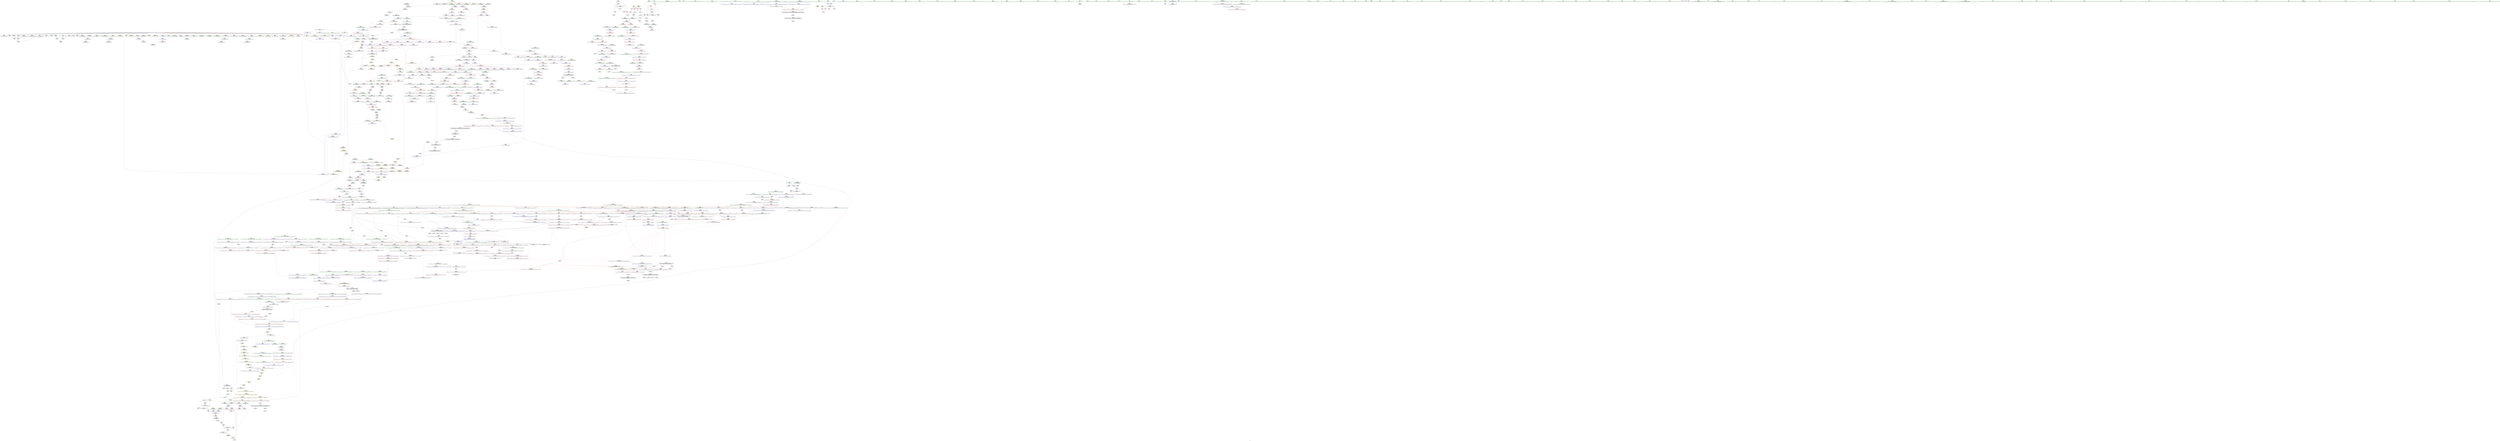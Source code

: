 digraph "SVFG" {
	label="SVFG";

	Node0x557741c2bcb0 [shape=record,color=grey,label="{NodeID: 0\nNullPtr|{|<s31>50}}"];
	Node0x557741c2bcb0 -> Node0x557742003270[style=solid];
	Node0x557741c2bcb0 -> Node0x557742003370[style=solid];
	Node0x557741c2bcb0 -> Node0x557742003440[style=solid];
	Node0x557741c2bcb0 -> Node0x557742003510[style=solid];
	Node0x557741c2bcb0 -> Node0x5577420035e0[style=solid];
	Node0x557741c2bcb0 -> Node0x5577420036b0[style=solid];
	Node0x557741c2bcb0 -> Node0x557742003780[style=solid];
	Node0x557741c2bcb0 -> Node0x557742003850[style=solid];
	Node0x557741c2bcb0 -> Node0x557742003920[style=solid];
	Node0x557741c2bcb0 -> Node0x5577420039f0[style=solid];
	Node0x557741c2bcb0 -> Node0x557742003ac0[style=solid];
	Node0x557741c2bcb0 -> Node0x557742003b90[style=solid];
	Node0x557741c2bcb0 -> Node0x557742003c60[style=solid];
	Node0x557741c2bcb0 -> Node0x557742003d30[style=solid];
	Node0x557741c2bcb0 -> Node0x557742003e00[style=solid];
	Node0x557741c2bcb0 -> Node0x557742003ed0[style=solid];
	Node0x557741c2bcb0 -> Node0x557742003fa0[style=solid];
	Node0x557741c2bcb0 -> Node0x557742004070[style=solid];
	Node0x557741c2bcb0 -> Node0x557742004140[style=solid];
	Node0x557741c2bcb0 -> Node0x557742004210[style=solid];
	Node0x557741c2bcb0 -> Node0x5577420042e0[style=solid];
	Node0x557741c2bcb0 -> Node0x5577420043b0[style=solid];
	Node0x557741c2bcb0 -> Node0x557742004480[style=solid];
	Node0x557741c2bcb0 -> Node0x557742004550[style=solid];
	Node0x557741c2bcb0 -> Node0x557742004620[style=solid];
	Node0x557741c2bcb0 -> Node0x55774201caa0[style=solid];
	Node0x557741c2bcb0 -> Node0x55774201f780[style=solid];
	Node0x557741c2bcb0 -> Node0x55774201f850[style=solid];
	Node0x557741c2bcb0 -> Node0x55774201f920[style=solid];
	Node0x557741c2bcb0 -> Node0x557741aabec0[style=solid];
	Node0x557741c2bcb0 -> Node0x557742044910[style=solid];
	Node0x557741c2bcb0:s31 -> Node0x557742104c90[style=solid,color=red];
	Node0x557742100080 [shape=record,color=black,label="{NodeID: 1882\n1298 = PHI(1198, )\n}"];
	Node0x55774200aee0 [shape=record,color=blue,label="{NodeID: 775\n998\<--996\nthis.addr\<--this\n_ZN9__gnu_cxx17__normal_iteratorIPdSt6vectorIdSaIdEEEC2ERKS1_\n}"];
	Node0x55774200aee0 -> Node0x557742019810[style=dashed];
	Node0x5577420019c0 [shape=record,color=purple,label="{NodeID: 443\n1409\<--1104\noffset_0\<--\n}"];
	Node0x5577420019c0 -> Node0x55774200b970[style=solid];
	Node0x557741ff5ab0 [shape=record,color=green,label="{NodeID: 111\n617\<--618\nthis.addr\<--this.addr_field_insensitive\n_ZNSt12_Vector_baseIdSaIdEE12_Vector_implD2Ev\n}"];
	Node0x557741ff5ab0 -> Node0x5577420172b0[style=solid];
	Node0x557741ff5ab0 -> Node0x55774201fe00[style=solid];
	Node0x557742017380 [shape=record,color=red,label="{NodeID: 554\n633\<--627\nthis1\<--this.addr\n_ZNSaIdEC2ERKS_\n}"];
	Node0x557742017380 -> Node0x5577420062c0[style=solid];
	Node0x557741ffa160 [shape=record,color=green,label="{NodeID: 222\n1266\<--1267\n__last\<--__last_field_insensitive\n_ZSt9__reverseIN9__gnu_cxx17__normal_iteratorIPdSt6vectorIdSaIdEEEEEvT_S7_St26random_access_iterator_tag\n|{|<s2>101|<s3>102|<s4>103|<s5>108}}"];
	Node0x557741ffa160 -> Node0x557742008ea0[style=solid];
	Node0x557741ffa160 -> Node0x557742012da0[style=solid];
	Node0x557741ffa160:s2 -> Node0x557742103a40[style=solid,color=red];
	Node0x557741ffa160:s3 -> Node0x5577420f9050[style=solid,color=red];
	Node0x557741ffa160:s4 -> Node0x5577420f9c40[style=solid,color=red];
	Node0x557741ffa160:s5 -> Node0x5577420f9050[style=solid,color=red];
	Node0x5577420af250 [shape=record,color=yellow,style=double,label="{NodeID: 1772\n22V_2 = CSCHI(MR_22V_1)\npts\{719 \}\nCS[]|{<s0>6}}"];
	Node0x5577420af250:s0 -> Node0x557742070450[style=dashed,color=blue];
	Node0x55774201ce10 [shape=record,color=blue,label="{NodeID: 665\n57\<--112\ni\<--inc\nmain\n}"];
	Node0x55774201ce10 -> Node0x557742013eb0[style=dashed];
	Node0x55774201ce10 -> Node0x557742013f80[style=dashed];
	Node0x55774201ce10 -> Node0x557742014050[style=dashed];
	Node0x55774201ce10 -> Node0x55774201ce10[style=dashed];
	Node0x55774201ce10 -> Node0x557742083a70[style=dashed];
	Node0x557742007f30 [shape=record,color=black,label="{NodeID: 333\n1086\<--1025\n\<--agg.tmp\n_ZSt18__next_permutationIN9__gnu_cxx17__normal_iteratorIPdSt6vectorIdSaIdEEEENS0_5__ops15_Iter_less_iterEEbT_S9_T0_\n}"];
	Node0x557742007f30 -> Node0x5577420014e0[style=solid];
	Node0x557741c2bd40 [shape=record,color=green,label="{NodeID: 1\n7\<--1\n__dso_handle\<--dummyObj\nGlob }"];
	Node0x5577421001c0 [shape=record,color=black,label="{NodeID: 1883\n1299 = PHI(1209, )\n}"];
	Node0x55774200afb0 [shape=record,color=blue,label="{NodeID: 776\n1000\<--997\n__i.addr\<--__i\n_ZN9__gnu_cxx17__normal_iteratorIPdSt6vectorIdSaIdEEEC2ERKS1_\n}"];
	Node0x55774200afb0 -> Node0x5577420198e0[style=dashed];
	Node0x557742001a90 [shape=record,color=purple,label="{NodeID: 444\n1410\<--1105\noffset_0\<--\n}"];
	Node0x557742001a90 -> Node0x55774201c0b0[style=solid];
	Node0x557741aabec0 [shape=record,color=black,label="{NodeID: 1219\n674 = PHI(669, 3, )\n}"];
	Node0x557741aabec0 -> Node0x557742006530[style=solid];
	Node0x557741ff5b80 [shape=record,color=green,label="{NodeID: 112\n627\<--628\nthis.addr\<--this.addr_field_insensitive\n_ZNSaIdEC2ERKS_\n}"];
	Node0x557741ff5b80 -> Node0x557742017380[style=solid];
	Node0x557741ff5b80 -> Node0x55774201fed0[style=solid];
	Node0x557742017450 [shape=record,color=red,label="{NodeID: 555\n635\<--629\n\<--__a.addr\n_ZNSaIdEC2ERKS_\n}"];
	Node0x557742017450 -> Node0x557742006390[style=solid];
	Node0x557741ffa230 [shape=record,color=green,label="{NodeID: 223\n1268\<--1269\n\<--field_insensitive\n_ZSt9__reverseIN9__gnu_cxx17__normal_iteratorIPdSt6vectorIdSaIdEEEEEvT_S7_St26random_access_iterator_tag\n}"];
	Node0x5577420af3b0 [shape=record,color=yellow,style=double,label="{NodeID: 1773\n26V_3 = CSCHI(MR_26V_2)\npts\{500001 \}\nCS[]|{<s0>6}}"];
	Node0x5577420af3b0:s0 -> Node0x5577420af090[style=dashed,color=blue];
	Node0x55774201cee0 [shape=record,color=blue,label="{NodeID: 666\n53\<--116\nexn.slot\<--\nmain\n}"];
	Node0x55774201cee0 -> Node0x557742013d10[style=dashed];
	Node0x557742008000 [shape=record,color=black,label="{NodeID: 334\n1089\<--1027\n\<--agg.tmp8\n_ZSt18__next_permutationIN9__gnu_cxx17__normal_iteratorIPdSt6vectorIdSaIdEEEENS0_5__ops15_Iter_less_iterEEbT_S9_T0_\n}"];
	Node0x557742008000 -> Node0x557742001680[style=solid];
	Node0x557741fb6eb0 [shape=record,color=green,label="{NodeID: 2\n8\<--1\n_ZSt3cin\<--dummyObj\nGlob }"];
	Node0x557742100300 [shape=record,color=black,label="{NodeID: 1884\n1339 = PHI(1354, )\n}"];
	Node0x557742100300 -> Node0x55774201b3b0[style=solid];
	Node0x55774200b080 [shape=record,color=blue,label="{NodeID: 777\n1005\<--1007\n_M_current\<--\n_ZN9__gnu_cxx17__normal_iteratorIPdSt6vectorIdSaIdEEEC2ERKS1_\n|{<s0>29|<s1>30}}"];
	Node0x55774200b080:s0 -> Node0x5577420afe90[style=dashed,color=blue];
	Node0x55774200b080:s1 -> Node0x5577420afff0[style=dashed,color=blue];
	Node0x557742001b60 [shape=record,color=purple,label="{NodeID: 445\n1412\<--1108\noffset_0\<--\n}"];
	Node0x557742001b60 -> Node0x55774200ba40[style=solid];
	Node0x557742042e10 [shape=record,color=grey,label="{NodeID: 1220\n543 = Binary(542, 346, )\n|{<s0>41}}"];
	Node0x557742042e10:s0 -> Node0x5577421030e0[style=solid,color=red];
	Node0x557741ff5c50 [shape=record,color=green,label="{NodeID: 113\n629\<--630\n__a.addr\<--__a.addr_field_insensitive\n_ZNSaIdEC2ERKS_\n}"];
	Node0x557741ff5c50 -> Node0x557742017450[style=solid];
	Node0x557741ff5c50 -> Node0x55774201ffa0[style=solid];
	Node0x557742017520 [shape=record,color=red,label="{NodeID: 556\n650\<--644\nthis1\<--this.addr\n_ZN9__gnu_cxx13new_allocatorIdEC2ERKS1_\n}"];
	Node0x557741ffa300 [shape=record,color=green,label="{NodeID: 224\n1270\<--1271\nagg.tmp\<--agg.tmp_field_insensitive\n_ZSt9__reverseIN9__gnu_cxx17__normal_iteratorIPdSt6vectorIdSaIdEEEEEvT_S7_St26random_access_iterator_tag\n}"];
	Node0x557741ffa300 -> Node0x557742008f70[style=solid];
	Node0x557741ffa300 -> Node0x557742012e70[style=solid];
	Node0x55774201cfb0 [shape=record,color=blue,label="{NodeID: 667\n55\<--118\nehselector.slot\<--\nmain\n}"];
	Node0x55774201cfb0 -> Node0x557742013de0[style=dashed];
	Node0x5577420080d0 [shape=record,color=black,label="{NodeID: 335\n1100\<--1029\n\<--__j\n_ZSt18__next_permutationIN9__gnu_cxx17__normal_iteratorIPdSt6vectorIdSaIdEEEENS0_5__ops15_Iter_less_iterEEbT_S9_T0_\n}"];
	Node0x5577420080d0 -> Node0x557742001820[style=solid];
	Node0x557741fb6f40 [shape=record,color=green,label="{NodeID: 3\n9\<--1\n.str\<--dummyObj\nGlob }"];
	Node0x5577421004d0 [shape=record,color=black,label="{NodeID: 1885\n1345 = PHI(1354, )\n}"];
	Node0x5577421004d0 -> Node0x55774201b480[style=solid];
	Node0x55774200b150 [shape=record,color=blue,label="{NodeID: 778\n1055\<--1011\ncoerce.dive\<--__first.coerce\n_ZSt18__next_permutationIN9__gnu_cxx17__normal_iteratorIPdSt6vectorIdSaIdEEEENS0_5__ops15_Iter_less_iterEEbT_S9_T0_\n|{|<s2>66|<s3>89}}"];
	Node0x55774200b150 -> Node0x55774201bbd0[style=dashed];
	Node0x55774200b150 -> Node0x55774201c590[style=dashed];
	Node0x55774200b150:s2 -> Node0x55774208be10[style=dashed,color=red];
	Node0x55774200b150:s3 -> Node0x55774208be10[style=dashed,color=red];
	Node0x557742001c30 [shape=record,color=purple,label="{NodeID: 446\n1413\<--1109\noffset_0\<--\n}"];
	Node0x557742001c30 -> Node0x55774201c180[style=solid];
	Node0x557742042f90 [shape=record,color=grey,label="{NodeID: 1221\n542 = Binary(540, 541, )\n}"];
	Node0x557742042f90 -> Node0x557742042e10[style=solid];
	Node0x557741ffa740 [shape=record,color=green,label="{NodeID: 114\n638\<--639\n_ZN9__gnu_cxx13new_allocatorIdEC2ERKS1_\<--_ZN9__gnu_cxx13new_allocatorIdEC2ERKS1__field_insensitive\n}"];
	Node0x5577420175f0 [shape=record,color=red,label="{NodeID: 557\n661\<--655\nthis1\<--this.addr\n_ZNSt12_Vector_baseIdSaIdEE11_M_allocateEm\n}"];
	Node0x5577420175f0 -> Node0x557742000230[style=solid];
	Node0x557741ffa3d0 [shape=record,color=green,label="{NodeID: 225\n1272\<--1273\nagg.tmp4\<--agg.tmp4_field_insensitive\n_ZSt9__reverseIN9__gnu_cxx17__normal_iteratorIPdSt6vectorIdSaIdEEEEEvT_S7_St26random_access_iterator_tag\n}"];
	Node0x557741ffa3d0 -> Node0x557742009040[style=solid];
	Node0x557741ffa3d0 -> Node0x557742012f40[style=solid];
	Node0x5577420af5f0 [shape=record,color=yellow,style=double,label="{NodeID: 1775\n22V_2 = CSCHI(MR_22V_1)\npts\{719 \}\nCS[]|{<s0>17|<s1>17}}"];
	Node0x5577420af5f0:s0 -> Node0x557742070450[style=dashed,color=blue];
	Node0x5577420af5f0:s1 -> Node0x557742084e70[style=dashed,color=blue];
	Node0x55774201d080 [shape=record,color=blue,label="{NodeID: 668\n53\<--123\nexn.slot\<--\nmain\n}"];
	Node0x55774201d080 -> Node0x557742013d10[style=dashed];
	Node0x5577420081a0 [shape=record,color=black,label="{NodeID: 336\n1124\<--1029\n\<--__j\n_ZSt18__next_permutationIN9__gnu_cxx17__normal_iteratorIPdSt6vectorIdSaIdEEEENS0_5__ops15_Iter_less_iterEEbT_S9_T0_\n}"];
	Node0x5577420081a0 -> Node0x557742001f70[style=solid];
	Node0x557741ff1e20 [shape=record,color=green,label="{NodeID: 4\n12\<--1\n\<--dummyObj\nCan only get source location for instruction, argument, global var or function.}"];
	Node0x557742100610 [shape=record,color=black,label="{NodeID: 1886\n1349 = PHI(1354, )\n}"];
	Node0x557742100610 -> Node0x55774201b550[style=solid];
	Node0x55774200b220 [shape=record,color=blue,label="{NodeID: 779\n1057\<--1012\ncoerce.dive1\<--__last.coerce\n_ZSt18__next_permutationIN9__gnu_cxx17__normal_iteratorIPdSt6vectorIdSaIdEEEENS0_5__ops15_Iter_less_iterEEbT_S9_T0_\n|{|<s4>66|<s5>69}}"];
	Node0x55774200b220 -> Node0x55774201bca0[style=dashed];
	Node0x55774200b220 -> Node0x55774201bfe0[style=dashed];
	Node0x55774200b220 -> Node0x55774201c4c0[style=dashed];
	Node0x55774200b220 -> Node0x55774201c660[style=dashed];
	Node0x55774200b220:s4 -> Node0x55774208be10[style=dashed,color=red];
	Node0x55774200b220:s5 -> Node0x55774208be10[style=dashed,color=red];
	Node0x557742001d00 [shape=record,color=purple,label="{NodeID: 447\n1415\<--1120\noffset_0\<--\n}"];
	Node0x557742001d00 -> Node0x55774200bb10[style=solid];
	Node0x557742043110 [shape=record,color=grey,label="{NodeID: 1222\n83 = Binary(84, 82, )\n}"];
	Node0x557742043110 -> Node0x5577420048c0[style=solid];
	Node0x557741ffa810 [shape=record,color=green,label="{NodeID: 115\n644\<--645\nthis.addr\<--this.addr_field_insensitive\n_ZN9__gnu_cxx13new_allocatorIdEC2ERKS1_\n}"];
	Node0x557741ffa810 -> Node0x557742017520[style=solid];
	Node0x557741ffa810 -> Node0x557742020070[style=solid];
	Node0x5577420176c0 [shape=record,color=red,label="{NodeID: 558\n662\<--657\n\<--__n.addr\n_ZNSt12_Vector_baseIdSaIdEE11_M_allocateEm\n}"];
	Node0x5577420176c0 -> Node0x557742044a90[style=solid];
	Node0x557741ffa4a0 [shape=record,color=green,label="{NodeID: 226\n1284\<--1285\n_ZN9__gnu_cxxltIPdSt6vectorIdSaIdEEEEbRKNS_17__normal_iteratorIT_T0_EESA_\<--_ZN9__gnu_cxxltIPdSt6vectorIdSaIdEEEEbRKNS_17__normal_iteratorIT_T0_EESA__field_insensitive\n}"];
	Node0x5577420af750 [shape=record,color=yellow,style=double,label="{NodeID: 1776\n26V_2 = CSCHI(MR_26V_1)\npts\{500001 \}\nCS[]|{<s0>22}}"];
	Node0x5577420af750:s0 -> Node0x55774201f2a0[style=dashed,color=red];
	Node0x55774201d150 [shape=record,color=blue,label="{NodeID: 669\n55\<--125\nehselector.slot\<--\nmain\n}"];
	Node0x55774201d150 -> Node0x557742013de0[style=dashed];
	Node0x557742008270 [shape=record,color=black,label="{NodeID: 337\n1104\<--1031\n\<--agg.tmp13\n_ZSt18__next_permutationIN9__gnu_cxx17__normal_iteratorIPdSt6vectorIdSaIdEEEENS0_5__ops15_Iter_less_iterEEbT_S9_T0_\n}"];
	Node0x557742008270 -> Node0x5577420019c0[style=solid];
	Node0x557741ff1eb0 [shape=record,color=green,label="{NodeID: 5\n70\<--1\n\<--dummyObj\nCan only get source location for instruction, argument, global var or function.}"];
	Node0x557742100750 [shape=record,color=black,label="{NodeID: 1887\n1371 = PHI(1310, )\n}"];
	Node0x557742100750 -> Node0x55774201b890[style=solid];
	Node0x55774200b2f0 [shape=record,color=blue,label="{NodeID: 780\n1013\<--347\nretval\<--\n_ZSt18__next_permutationIN9__gnu_cxx17__normal_iteratorIPdSt6vectorIdSaIdEEEENS0_5__ops15_Iter_less_iterEEbT_S9_T0_\n}"];
	Node0x55774200b2f0 -> Node0x55774207c270[style=dashed];
	Node0x557742001dd0 [shape=record,color=purple,label="{NodeID: 448\n1416\<--1121\noffset_0\<--\n}"];
	Node0x557742001dd0 -> Node0x55774201c250[style=solid];
	Node0x557742043290 [shape=record,color=grey,label="{NodeID: 1223\n1116 = Binary(1115, 1117, )\n}"];
	Node0x557741ffa8e0 [shape=record,color=green,label="{NodeID: 116\n646\<--647\n.addr\<--.addr_field_insensitive\n_ZN9__gnu_cxx13new_allocatorIdEC2ERKS1_\n}"];
	Node0x557741ffa8e0 -> Node0x557742020140[style=solid];
	Node0x557742017790 [shape=record,color=red,label="{NodeID: 559\n668\<--657\n\<--__n.addr\n_ZNSt12_Vector_baseIdSaIdEE11_M_allocateEm\n|{<s0>49}}"];
	Node0x557742017790:s0 -> Node0x5577420fba90[style=solid,color=red];
	Node0x557741ffa5a0 [shape=record,color=green,label="{NodeID: 227\n1304\<--1305\nretval\<--retval_field_insensitive\n_ZSt19__iterator_categoryIN9__gnu_cxx17__normal_iteratorIPdSt6vectorIdSaIdEEEEENSt15iterator_traitsIT_E17iterator_categoryERKS8_\n}"];
	Node0x5577420af8b0 [shape=record,color=yellow,style=double,label="{NodeID: 1777\n28V_2 = CSCHI(MR_28V_1)\npts\{500002 \}\nCS[]|{<s0>6|<s1>23}}"];
	Node0x5577420af8b0:s0 -> Node0x5577420af170[style=dashed,color=blue];
	Node0x5577420af8b0:s1 -> Node0x55774208aa80[style=dashed,color=red];
	Node0x55774201d220 [shape=record,color=blue,label="{NodeID: 670\n59\<--132\nans\<--\nmain\n}"];
	Node0x55774201d220 -> Node0x55774206f550[style=dashed];
	Node0x55774208ed10 [shape=record,color=yellow,style=double,label="{NodeID: 1445\n22V_1 = ENCHI(MR_22V_0)\npts\{719 \}\nFun[_ZSt16next_permutationIN9__gnu_cxx17__normal_iteratorIPdSt6vectorIdSaIdEEEEEbT_S7_]|{<s0>28}}"];
	Node0x55774208ed10:s0 -> Node0x5577420877f0[style=dashed,color=red];
	Node0x557742008340 [shape=record,color=black,label="{NodeID: 338\n1108\<--1033\n\<--agg.tmp14\n_ZSt18__next_permutationIN9__gnu_cxx17__normal_iteratorIPdSt6vectorIdSaIdEEEENS0_5__ops15_Iter_less_iterEEbT_S9_T0_\n}"];
	Node0x557742008340 -> Node0x557742001b60[style=solid];
	Node0x557741ff1f40 [shape=record,color=green,label="{NodeID: 6\n75\<--1\n\<--dummyObj\nCan only get source location for instruction, argument, global var or function.}"];
	Node0x557742100890 [shape=record,color=black,label="{NodeID: 1888\n1374 = PHI(1310, )\n}"];
	Node0x557742100890 -> Node0x55774201b960[style=solid];
	Node0x55774200b3c0 [shape=record,color=blue, style = dotted,label="{NodeID: 781\n1391\<--1393\noffset_0\<--dummyVal\n_ZSt18__next_permutationIN9__gnu_cxx17__normal_iteratorIPdSt6vectorIdSaIdEEEENS0_5__ops15_Iter_less_iterEEbT_S9_T0_\n|{<s0>68|<s1>68}}"];
	Node0x55774200b3c0:s0 -> Node0x55774201a780[style=dashed,color=red];
	Node0x55774200b3c0:s1 -> Node0x55774200c400[style=dashed,color=red];
	Node0x557742001ea0 [shape=record,color=purple,label="{NodeID: 449\n1418\<--1123\noffset_0\<--\n}"];
	Node0x557742001ea0 -> Node0x55774200bbe0[style=solid];
	Node0x557742043410 [shape=record,color=grey,label="{NodeID: 1224\n197 = Binary(196, 75, )\n}"];
	Node0x557742043410 -> Node0x55774201d8a0[style=solid];
	Node0x557741ffa9b0 [shape=record,color=green,label="{NodeID: 117\n655\<--656\nthis.addr\<--this.addr_field_insensitive\n_ZNSt12_Vector_baseIdSaIdEE11_M_allocateEm\n}"];
	Node0x557741ffa9b0 -> Node0x5577420175f0[style=solid];
	Node0x557741ffa9b0 -> Node0x557742020210[style=solid];
	Node0x557742017860 [shape=record,color=red,label="{NodeID: 560\n685\<--679\n\<--__a.addr\n_ZNSt16allocator_traitsISaIdEE8allocateERS0_m\n}"];
	Node0x557742017860 -> Node0x557742006600[style=solid];
	Node0x557741ffa670 [shape=record,color=green,label="{NodeID: 228\n1306\<--1307\n.addr\<--.addr_field_insensitive\n_ZSt19__iterator_categoryIN9__gnu_cxx17__normal_iteratorIPdSt6vectorIdSaIdEEEEENSt15iterator_traitsIT_E17iterator_categoryERKS8_\n}"];
	Node0x557741ffa670 -> Node0x55774200cdc0[style=solid];
	Node0x5577420af990 [shape=record,color=yellow,style=double,label="{NodeID: 1778\n24V_2 = CSCHI(MR_24V_1)\npts\{500000 \}\nCS[]|{<s0>6|<s1>22|<s2>23}}"];
	Node0x5577420af990:s0 -> Node0x5577420aefb0[style=dashed,color=blue];
	Node0x5577420af990:s1 -> Node0x55774208e300[style=dashed,color=red];
	Node0x5577420af990:s2 -> Node0x55774208a9a0[style=dashed,color=red];
	Node0x55774201d2f0 [shape=record,color=blue,label="{NodeID: 671\n61\<--135\ncans\<--\nmain\n}"];
	Node0x55774201d2f0 -> Node0x557742078550[style=dashed];
	Node0x557742008410 [shape=record,color=black,label="{NodeID: 339\n1120\<--1035\n\<--agg.tmp19\n_ZSt18__next_permutationIN9__gnu_cxx17__normal_iteratorIPdSt6vectorIdSaIdEEEENS0_5__ops15_Iter_less_iterEEbT_S9_T0_\n}"];
	Node0x557742008410 -> Node0x557742001d00[style=solid];
	Node0x557741ff1fd0 [shape=record,color=green,label="{NodeID: 7\n84\<--1\n\<--dummyObj\nCan only get source location for instruction, argument, global var or function.}"];
	Node0x5577421009d0 [shape=record,color=black,label="{NodeID: 1889\n1011 = PHI(357, )\n0th arg _ZSt18__next_permutationIN9__gnu_cxx17__normal_iteratorIPdSt6vectorIdSaIdEEEENS0_5__ops15_Iter_less_iterEEbT_S9_T0_ }"];
	Node0x5577421009d0 -> Node0x55774200b150[style=solid];
	Node0x55774200b490 [shape=record,color=blue,label="{NodeID: 782\n1013\<--347\nretval\<--\n_ZSt18__next_permutationIN9__gnu_cxx17__normal_iteratorIPdSt6vectorIdSaIdEEEENS0_5__ops15_Iter_less_iterEEbT_S9_T0_\n}"];
	Node0x55774200b490 -> Node0x55774207c270[style=dashed];
	Node0x557742001f70 [shape=record,color=purple,label="{NodeID: 450\n1419\<--1124\noffset_0\<--\n}"];
	Node0x557742001f70 -> Node0x55774201c320[style=solid];
	Node0x557742043590 [shape=record,color=grey,label="{NodeID: 1225\n717 = Binary(716, 346, )\n}"];
	Node0x557741ffaa80 [shape=record,color=green,label="{NodeID: 118\n657\<--658\n__n.addr\<--__n.addr_field_insensitive\n_ZNSt12_Vector_baseIdSaIdEE11_M_allocateEm\n}"];
	Node0x557741ffaa80 -> Node0x5577420176c0[style=solid];
	Node0x557741ffaa80 -> Node0x557742017790[style=solid];
	Node0x557741ffaa80 -> Node0x5577420202e0[style=solid];
	Node0x557742017930 [shape=record,color=red,label="{NodeID: 561\n687\<--681\n\<--__n.addr\n_ZNSt16allocator_traitsISaIdEE8allocateERS0_m\n|{<s0>50}}"];
	Node0x557742017930:s0 -> Node0x557742104b80[style=solid,color=red];
	Node0x5577420029f0 [shape=record,color=green,label="{NodeID: 229\n1312\<--1313\nthis.addr\<--this.addr_field_insensitive\n_ZNK9__gnu_cxx17__normal_iteratorIPdSt6vectorIdSaIdEEE4baseEv\n}"];
	Node0x5577420029f0 -> Node0x55774201ae00[style=solid];
	Node0x5577420029f0 -> Node0x55774200ce90[style=solid];
	Node0x5577420afa70 [shape=record,color=yellow,style=double,label="{NodeID: 1779\n22V_2 = CSCHI(MR_22V_1)\npts\{719 \}\nCS[]|{<s0>54}}"];
	Node0x5577420afa70:s0 -> Node0x5577420b06d0[style=dashed,color=blue];
	Node0x55774201d3c0 [shape=record,color=blue,label="{NodeID: 672\n63\<--70\ni11\<--\nmain\n}"];
	Node0x55774201d3c0 -> Node0x5577420142c0[style=dashed];
	Node0x55774201d3c0 -> Node0x557742014390[style=dashed];
	Node0x55774201d3c0 -> Node0x557742014460[style=dashed];
	Node0x55774201d3c0 -> Node0x557742014530[style=dashed];
	Node0x55774201d3c0 -> Node0x55774201d3c0[style=dashed];
	Node0x55774201d3c0 -> Node0x55774201d560[style=dashed];
	Node0x55774201d3c0 -> Node0x557742084970[style=dashed];
	Node0x5577420084e0 [shape=record,color=black,label="{NodeID: 340\n1123\<--1037\n\<--agg.tmp20\n_ZSt18__next_permutationIN9__gnu_cxx17__normal_iteratorIPdSt6vectorIdSaIdEEEENS0_5__ops15_Iter_less_iterEEbT_S9_T0_\n}"];
	Node0x5577420084e0 -> Node0x557742001ea0[style=solid];
	Node0x557741ff2810 [shape=record,color=green,label="{NodeID: 8\n132\<--1\n\<--dummyObj\nCan only get source location for instruction, argument, global var or function.}"];
	Node0x557742100b10 [shape=record,color=black,label="{NodeID: 1890\n1012 = PHI(359, )\n1st arg _ZSt18__next_permutationIN9__gnu_cxx17__normal_iteratorIPdSt6vectorIdSaIdEEEENS0_5__ops15_Iter_less_iterEEbT_S9_T0_ }"];
	Node0x557742100b10 -> Node0x55774200b220[style=solid];
	Node0x55774200b560 [shape=record,color=blue, style = dotted,label="{NodeID: 783\n1394\<--1396\noffset_0\<--dummyVal\n_ZSt18__next_permutationIN9__gnu_cxx17__normal_iteratorIPdSt6vectorIdSaIdEEEENS0_5__ops15_Iter_less_iterEEbT_S9_T0_\n|{<s0>71|<s1>71}}"];
	Node0x55774200b560:s0 -> Node0x55774201a920[style=dashed,color=red];
	Node0x55774200b560:s1 -> Node0x55774200c5a0[style=dashed,color=red];
	Node0x557742002040 [shape=record,color=purple,label="{NodeID: 451\n1421\<--1133\noffset_0\<--\n}"];
	Node0x557742002040 -> Node0x55774200bcb0[style=solid];
	Node0x557742043710 [shape=record,color=grey,label="{NodeID: 1226\n157 = Binary(156, 155, )\n}"];
	Node0x557742043710 -> Node0x55774201d490[style=solid];
	Node0x557741ffab50 [shape=record,color=green,label="{NodeID: 119\n670\<--671\n_ZNSt16allocator_traitsISaIdEE8allocateERS0_m\<--_ZNSt16allocator_traitsISaIdEE8allocateERS0_m_field_insensitive\n}"];
	Node0x557742017a00 [shape=record,color=red,label="{NodeID: 562\n705\<--696\nthis1\<--this.addr\n_ZN9__gnu_cxx13new_allocatorIdE8allocateEmPKv\n|{<s0>51}}"];
	Node0x557742017a00:s0 -> Node0x5577420f94d0[style=solid,color=red];
	Node0x557742002ac0 [shape=record,color=green,label="{NodeID: 230\n1320\<--1321\nthis.addr\<--this.addr_field_insensitive\n_ZNK9__gnu_cxx17__normal_iteratorIPdSt6vectorIdSaIdEEEdeEv\n}"];
	Node0x557742002ac0 -> Node0x55774201aed0[style=solid];
	Node0x557742002ac0 -> Node0x55774200cf60[style=solid];
	Node0x5577420afbd0 [shape=record,color=yellow,style=double,label="{NodeID: 1780\n22V_2 = CSCHI(MR_22V_1)\npts\{719 \}\nCS[]|{<s0>55}}"];
	Node0x5577420afbd0:s0 -> Node0x5577420afa70[style=dashed,color=blue];
	Node0x55774201d490 [shape=record,color=blue,label="{NodeID: 673\n61\<--157\ncans\<--mul23\nmain\n}"];
	Node0x55774201d490 -> Node0x557742078550[style=dashed];
	Node0x5577420085b0 [shape=record,color=black,label="{NodeID: 341\n1133\<--1039\n\<--agg.tmp23\n_ZSt18__next_permutationIN9__gnu_cxx17__normal_iteratorIPdSt6vectorIdSaIdEEEENS0_5__ops15_Iter_less_iterEEbT_S9_T0_\n}"];
	Node0x5577420085b0 -> Node0x557742002040[style=solid];
	Node0x557741ff28d0 [shape=record,color=green,label="{NodeID: 9\n135\<--1\n\<--dummyObj\nCan only get source location for instruction, argument, global var or function.}"];
	Node0x557742100c50 [shape=record,color=black,label="{NodeID: 1891\n1328 = PHI(1255, )\n0th arg _ZSt4swapIdENSt9enable_ifIXsr6__and_ISt6__not_ISt15__is_tuple_likeIT_EESt21is_move_constructibleIS3_ESt18is_move_assignableIS3_EEE5valueEvE4typeERS3_SC_ }"];
	Node0x557742100c50 -> Node0x55774200d030[style=solid];
	Node0x55774200b630 [shape=record,color=blue, style = dotted,label="{NodeID: 784\n1397\<--1399\noffset_0\<--dummyVal\n_ZSt18__next_permutationIN9__gnu_cxx17__normal_iteratorIPdSt6vectorIdSaIdEEEENS0_5__ops15_Iter_less_iterEEbT_S9_T0_\n}"];
	Node0x55774200b630 -> Node0x55774201bf10[style=dashed];
	Node0x55774200b630 -> Node0x55774201c3f0[style=dashed];
	Node0x55774200b630 -> Node0x55774200b630[style=dashed];
	Node0x55774200b630 -> Node0x55774207cc70[style=dashed];
	Node0x557742002110 [shape=record,color=purple,label="{NodeID: 452\n1422\<--1134\noffset_0\<--\n}"];
	Node0x557742002110 -> Node0x55774201c3f0[style=solid];
	Node0x557742043890 [shape=record,color=grey,label="{NodeID: 1227\n155 = Binary(135, 154, )\n}"];
	Node0x557742043890 -> Node0x557742043710[style=solid];
	Node0x557741ffac50 [shape=record,color=green,label="{NodeID: 120\n679\<--680\n__a.addr\<--__a.addr_field_insensitive\n_ZNSt16allocator_traitsISaIdEE8allocateERS0_m\n}"];
	Node0x557741ffac50 -> Node0x557742017860[style=solid];
	Node0x557741ffac50 -> Node0x5577420203b0[style=solid];
	Node0x557742017ad0 [shape=record,color=red,label="{NodeID: 563\n706\<--698\n\<--__n.addr\n_ZN9__gnu_cxx13new_allocatorIdE8allocateEmPKv\n}"];
	Node0x557742017ad0 -> Node0x557742044790[style=solid];
	Node0x557742088700 [shape=record,color=yellow,style=double,label="{NodeID: 1338\n152V_1 = ENCHI(MR_152V_0)\npts\{12670000 \}\nFun[_ZSt18__next_permutationIN9__gnu_cxx17__normal_iteratorIPdSt6vectorIdSaIdEEEENS0_5__ops15_Iter_less_iterEEbT_S9_T0_]}"];
	Node0x557742088700 -> Node0x55774201c180[style=dashed];
	Node0x557742002b90 [shape=record,color=green,label="{NodeID: 231\n1330\<--1331\n__a.addr\<--__a.addr_field_insensitive\n_ZSt4swapIdENSt9enable_ifIXsr6__and_ISt6__not_ISt15__is_tuple_likeIT_EESt21is_move_constructibleIS3_ESt18is_move_assignableIS3_EEE5valueEvE4typeERS3_SC_\n}"];
	Node0x557742002b90 -> Node0x55774201b070[style=solid];
	Node0x557742002b90 -> Node0x55774201b140[style=solid];
	Node0x557742002b90 -> Node0x55774200d030[style=solid];
	Node0x5577420afd30 [shape=record,color=yellow,style=double,label="{NodeID: 1781\n22V_2 = CSCHI(MR_22V_1)\npts\{719 \}\nCS[]|{<s0>56}}"];
	Node0x5577420afd30:s0 -> Node0x5577420afbd0[style=dashed,color=blue];
	Node0x55774201d560 [shape=record,color=blue,label="{NodeID: 674\n63\<--161\ni11\<--inc25\nmain\n}"];
	Node0x55774201d560 -> Node0x5577420142c0[style=dashed];
	Node0x55774201d560 -> Node0x557742014390[style=dashed];
	Node0x55774201d560 -> Node0x557742014460[style=dashed];
	Node0x55774201d560 -> Node0x557742014530[style=dashed];
	Node0x55774201d560 -> Node0x55774201d3c0[style=dashed];
	Node0x55774201d560 -> Node0x55774201d560[style=dashed];
	Node0x55774201d560 -> Node0x557742084970[style=dashed];
	Node0x557742008680 [shape=record,color=black,label="{NodeID: 342\n1136\<--1041\n\<--agg.tmp24\n_ZSt18__next_permutationIN9__gnu_cxx17__normal_iteratorIPdSt6vectorIdSaIdEEEENS0_5__ops15_Iter_less_iterEEbT_S9_T0_\n}"];
	Node0x557742008680 -> Node0x5577420021e0[style=solid];
	Node0x557741ff29d0 [shape=record,color=green,label="{NodeID: 10\n346\<--1\n\<--dummyObj\nCan only get source location for instruction, argument, global var or function.}"];
	Node0x557742100d90 [shape=record,color=black,label="{NodeID: 1892\n1329 = PHI(1256, )\n1st arg _ZSt4swapIdENSt9enable_ifIXsr6__and_ISt6__not_ISt15__is_tuple_likeIT_EESt21is_move_constructibleIS3_ESt18is_move_assignableIS3_EEE5valueEvE4typeERS3_SC_ }"];
	Node0x557742100d90 -> Node0x55774200d100[style=solid];
	Node0x55774200b700 [shape=record,color=blue, style = dotted,label="{NodeID: 785\n1400\<--1402\noffset_0\<--dummyVal\n_ZSt18__next_permutationIN9__gnu_cxx17__normal_iteratorIPdSt6vectorIdSaIdEEEENS0_5__ops15_Iter_less_iterEEbT_S9_T0_\n}"];
	Node0x55774200b700 -> Node0x557742019b50[style=dashed];
	Node0x55774200b700 -> Node0x55774200b700[style=dashed];
	Node0x55774200b700 -> Node0x55774207d170[style=dashed];
	Node0x5577420021e0 [shape=record,color=purple,label="{NodeID: 453\n1424\<--1136\noffset_0\<--\n}"];
	Node0x5577420021e0 -> Node0x55774200bd80[style=solid];
	Node0x557742043a10 [shape=record,color=grey,label="{NodeID: 1228\n161 = Binary(160, 75, )\n}"];
	Node0x557742043a10 -> Node0x55774201d560[style=solid];
	Node0x557741ffad20 [shape=record,color=green,label="{NodeID: 121\n681\<--682\n__n.addr\<--__n.addr_field_insensitive\n_ZNSt16allocator_traitsISaIdEE8allocateERS0_m\n}"];
	Node0x557741ffad20 -> Node0x557742017930[style=solid];
	Node0x557741ffad20 -> Node0x557742020480[style=solid];
	Node0x557742017ba0 [shape=record,color=red,label="{NodeID: 564\n716\<--698\n\<--__n.addr\n_ZN9__gnu_cxx13new_allocatorIdE8allocateEmPKv\n}"];
	Node0x557742017ba0 -> Node0x557742043590[style=solid];
	Node0x557742002c60 [shape=record,color=green,label="{NodeID: 232\n1332\<--1333\n__b.addr\<--__b.addr_field_insensitive\n_ZSt4swapIdENSt9enable_ifIXsr6__and_ISt6__not_ISt15__is_tuple_likeIT_EESt21is_move_constructibleIS3_ESt18is_move_assignableIS3_EEE5valueEvE4typeERS3_SC_\n}"];
	Node0x557742002c60 -> Node0x55774201b210[style=solid];
	Node0x557742002c60 -> Node0x55774201b2e0[style=solid];
	Node0x557742002c60 -> Node0x55774200d100[style=solid];
	Node0x5577420afe90 [shape=record,color=yellow,style=double,label="{NodeID: 1782\n76V_2 = CSCHI(MR_76V_1)\npts\{3670000 \}\nCS[]}"];
	Node0x5577420afe90 -> Node0x557742015b20[style=dashed];
	Node0x55774201d630 [shape=record,color=blue,label="{NodeID: 675\n59\<--167\nans\<--\nmain\n}"];
	Node0x55774201d630 -> Node0x557742014120[style=dashed];
	Node0x55774201d630 -> Node0x55774206f550[style=dashed];
	Node0x55774201d630 -> Node0x557742083f70[style=dashed];
	Node0x557742008750 [shape=record,color=black,label="{NodeID: 343\n1153\<--1047\n\<--agg.tmp31\n_ZSt18__next_permutationIN9__gnu_cxx17__normal_iteratorIPdSt6vectorIdSaIdEEEENS0_5__ops15_Iter_less_iterEEbT_S9_T0_\n}"];
	Node0x557742008750 -> Node0x557742002380[style=solid];
	Node0x557741ff2ad0 [shape=record,color=green,label="{NodeID: 11\n347\<--1\n\<--dummyObj\nCan only get source location for instruction, argument, global var or function.}"];
	Node0x557742100ed0 [shape=record,color=black,label="{NodeID: 1893\n736 = PHI(509, )\n0th arg _ZSt27__uninitialized_default_n_aIPdmdET_S1_T0_RSaIT1_E }"];
	Node0x557742100ed0 -> Node0x557742020890[style=solid];
	Node0x55774200b7d0 [shape=record,color=blue, style = dotted,label="{NodeID: 786\n1403\<--1405\noffset_0\<--dummyVal\n_ZSt18__next_permutationIN9__gnu_cxx17__normal_iteratorIPdSt6vectorIdSaIdEEEENS0_5__ops15_Iter_less_iterEEbT_S9_T0_\n}"];
	Node0x55774200b7d0 -> Node0x557742019c20[style=dashed];
	Node0x55774200b7d0 -> Node0x55774200b7d0[style=dashed];
	Node0x55774200b7d0 -> Node0x55774207d670[style=dashed];
	Node0x5577420022b0 [shape=record,color=purple,label="{NodeID: 454\n1425\<--1137\noffset_0\<--\n}"];
	Node0x5577420022b0 -> Node0x55774201c4c0[style=solid];
	Node0x557742043b90 [shape=record,color=grey,label="{NodeID: 1229\n854 = Binary(853, 855, )\n}"];
	Node0x557742043b90 -> Node0x557742021800[style=solid];
	Node0x557741ffadf0 [shape=record,color=green,label="{NodeID: 122\n689\<--690\n_ZN9__gnu_cxx13new_allocatorIdE8allocateEmPKv\<--_ZN9__gnu_cxx13new_allocatorIdE8allocateEmPKv_field_insensitive\n}"];
	Node0x557742017c70 [shape=record,color=red,label="{NodeID: 565\n729\<--726\nthis1\<--this.addr\n_ZNK9__gnu_cxx13new_allocatorIdE8max_sizeEv\n}"];
	Node0x557742002d30 [shape=record,color=green,label="{NodeID: 233\n1334\<--1335\n__tmp\<--__tmp_field_insensitive\n_ZSt4swapIdENSt9enable_ifIXsr6__and_ISt6__not_ISt15__is_tuple_likeIT_EESt21is_move_constructibleIS3_ESt18is_move_assignableIS3_EEE5valueEvE4typeERS3_SC_\n|{|<s1>111}}"];
	Node0x557742002d30 -> Node0x55774200d1d0[style=solid];
	Node0x557742002d30:s1 -> Node0x5577420fa960[style=solid,color=red];
	Node0x5577420afff0 [shape=record,color=yellow,style=double,label="{NodeID: 1783\n89V_2 = CSCHI(MR_89V_1)\npts\{3840000 \}\nCS[]}"];
	Node0x5577420afff0 -> Node0x557742015cc0[style=dashed];
	Node0x55774201d700 [shape=record,color=blue,label="{NodeID: 676\n173\<--170\ncoerce.dive\<--call29\nmain\n}"];
	Node0x55774201d700 -> Node0x557742014870[style=dashed];
	Node0x55774201d700 -> Node0x55774201d700[style=dashed];
	Node0x55774201d700 -> Node0x557742086270[style=dashed];
	Node0x55774208f2b0 [shape=record,color=yellow,style=double,label="{NodeID: 1451\n210V_1 = ENCHI(MR_210V_0)\npts\{790 \}\nFun[_ZSt10__fill_n_aIPdmdEN9__gnu_cxx11__enable_ifIXsr11__is_scalarIT1_EE7__valueET_E6__typeES4_T0_RKS3_]}"];
	Node0x55774208f2b0 -> Node0x557742018be0[style=dashed];
	Node0x557742008820 [shape=record,color=black,label="{NodeID: 344\n1156\<--1049\n\<--agg.tmp32\n_ZSt18__next_permutationIN9__gnu_cxx17__normal_iteratorIPdSt6vectorIdSaIdEEEENS0_5__ops15_Iter_less_iterEEbT_S9_T0_\n}"];
	Node0x557742008820 -> Node0x557742002520[style=solid];
	Node0x557741ff2bd0 [shape=record,color=green,label="{NodeID: 12\n664\<--1\n\<--dummyObj\nCan only get source location for instruction, argument, global var or function.}"];
	Node0x557742101010 [shape=record,color=black,label="{NodeID: 1894\n737 = PHI(510, )\n1st arg _ZSt27__uninitialized_default_n_aIPdmdET_S1_T0_RSaIT1_E }"];
	Node0x557742101010 -> Node0x557742020960[style=solid];
	Node0x55774200b8a0 [shape=record,color=blue, style = dotted,label="{NodeID: 787\n1406\<--1408\noffset_0\<--dummyVal\n_ZSt18__next_permutationIN9__gnu_cxx17__normal_iteratorIPdSt6vectorIdSaIdEEEENS0_5__ops15_Iter_less_iterEEbT_S9_T0_\n}"];
	Node0x55774200b8a0 -> Node0x557742071250[style=dashed];
	Node0x557742002380 [shape=record,color=purple,label="{NodeID: 455\n1427\<--1153\noffset_0\<--\n}"];
	Node0x557742002380 -> Node0x55774200bf20[style=solid];
	Node0x557742043d10 [shape=record,color=grey,label="{NodeID: 1230\n148 = Binary(147, 75, )\n}"];
	Node0x557742043d10 -> Node0x557742044190[style=solid];
	Node0x557741ffaef0 [shape=record,color=green,label="{NodeID: 123\n696\<--697\nthis.addr\<--this.addr_field_insensitive\n_ZN9__gnu_cxx13new_allocatorIdE8allocateEmPKv\n}"];
	Node0x557741ffaef0 -> Node0x557742017a00[style=solid];
	Node0x557741ffaef0 -> Node0x557742020550[style=solid];
	Node0x557742017d40 [shape=record,color=red,label="{NodeID: 566\n748\<--739\n\<--__first.addr\n_ZSt27__uninitialized_default_n_aIPdmdET_S1_T0_RSaIT1_E\n|{<s0>54}}"];
	Node0x557742017d40:s0 -> Node0x5577420fabb0[style=solid,color=red];
	Node0x557742002e00 [shape=record,color=green,label="{NodeID: 234\n1340\<--1341\n_ZSt4moveIRdEONSt16remove_referenceIT_E4typeEOS2_\<--_ZSt4moveIRdEONSt16remove_referenceIT_E4typeEOS2__field_insensitive\n}"];
	Node0x5577420b0150 [shape=record,color=yellow,style=double,label="{NodeID: 1784\n115V_2 = CSCHI(MR_115V_1)\npts\{500000 500001 500002 \}\nCS[]|{<s0>37|<s1>37|<s2>37}}"];
	Node0x5577420b0150:s0 -> Node0x55774201fb90[style=dashed,color=red];
	Node0x5577420b0150:s1 -> Node0x55774201fc60[style=dashed,color=red];
	Node0x5577420b0150:s2 -> Node0x55774201fd30[style=dashed,color=red];
	Node0x55774201d7d0 [shape=record,color=blue,label="{NodeID: 677\n178\<--175\ncoerce.dive32\<--call31\nmain\n}"];
	Node0x55774201d7d0 -> Node0x557742014940[style=dashed];
	Node0x55774201d7d0 -> Node0x55774201d7d0[style=dashed];
	Node0x55774201d7d0 -> Node0x557742086770[style=dashed];
	Node0x5577420088f0 [shape=record,color=black,label="{NodeID: 345\n1109\<--1107\n\<--call15\n_ZSt18__next_permutationIN9__gnu_cxx17__normal_iteratorIPdSt6vectorIdSaIdEEEENS0_5__ops15_Iter_less_iterEEbT_S9_T0_\n}"];
	Node0x5577420088f0 -> Node0x557742001c30[style=solid];
	Node0x557741ff2cd0 [shape=record,color=green,label="{NodeID: 13\n731\<--1\n\<--dummyObj\nCan only get source location for instruction, argument, global var or function.}"];
	Node0x557742101150 [shape=record,color=black,label="{NodeID: 1895\n738 = PHI(512, )\n2nd arg _ZSt27__uninitialized_default_n_aIPdmdET_S1_T0_RSaIT1_E }"];
	Node0x557742101150 -> Node0x557742020a30[style=solid];
	Node0x55774200b970 [shape=record,color=blue, style = dotted,label="{NodeID: 788\n1409\<--1411\noffset_0\<--dummyVal\n_ZSt18__next_permutationIN9__gnu_cxx17__normal_iteratorIPdSt6vectorIdSaIdEEEENS0_5__ops15_Iter_less_iterEEbT_S9_T0_\n}"];
	Node0x55774200b970 -> Node0x557742019cf0[style=dashed];
	Node0x55774200b970 -> Node0x55774200b970[style=dashed];
	Node0x55774200b970 -> Node0x55774207e070[style=dashed];
	Node0x557742002450 [shape=record,color=purple,label="{NodeID: 456\n1428\<--1154\noffset_0\<--\n}"];
	Node0x557742002450 -> Node0x55774201c590[style=solid];
	Node0x557742043e90 [shape=record,color=grey,label="{NodeID: 1231\n147 = Binary(84, 146, )\n}"];
	Node0x557742043e90 -> Node0x557742043d10[style=solid];
	Node0x557741ffafc0 [shape=record,color=green,label="{NodeID: 124\n698\<--699\n__n.addr\<--__n.addr_field_insensitive\n_ZN9__gnu_cxx13new_allocatorIdE8allocateEmPKv\n}"];
	Node0x557741ffafc0 -> Node0x557742017ad0[style=solid];
	Node0x557741ffafc0 -> Node0x557742017ba0[style=solid];
	Node0x557741ffafc0 -> Node0x557742020620[style=solid];
	Node0x557742017e10 [shape=record,color=red,label="{NodeID: 567\n749\<--741\n\<--__n.addr\n_ZSt27__uninitialized_default_n_aIPdmdET_S1_T0_RSaIT1_E\n|{<s0>54}}"];
	Node0x557742017e10:s0 -> Node0x5577420facc0[style=solid,color=red];
	Node0x557742002f00 [shape=record,color=green,label="{NodeID: 235\n1356\<--1357\n__t.addr\<--__t.addr_field_insensitive\n_ZSt4moveIRdEONSt16remove_referenceIT_E4typeEOS2_\n}"];
	Node0x557742002f00 -> Node0x55774201b620[style=solid];
	Node0x557742002f00 -> Node0x55774200d440[style=solid];
	Node0x5577420b02b0 [shape=record,color=yellow,style=double,label="{NodeID: 1785\n115V_3 = CSCHI(MR_115V_2)\npts\{500000 500001 500002 \}\nCS[]|{<s0>21|<s1>21|<s2>21}}"];
	Node0x5577420b02b0:s0 -> Node0x5577420af750[style=dashed,color=blue];
	Node0x5577420b02b0:s1 -> Node0x5577420af8b0[style=dashed,color=blue];
	Node0x5577420b02b0:s2 -> Node0x5577420af990[style=dashed,color=blue];
	Node0x55774201d8a0 [shape=record,color=blue,label="{NodeID: 678\n45\<--197\nt\<--inc40\nmain\n}"];
	Node0x55774201d8a0 -> Node0x557742083570[style=dashed];
	Node0x5577420089c0 [shape=record,color=black,label="{NodeID: 346\n1010\<--1168\n_ZSt18__next_permutationIN9__gnu_cxx17__normal_iteratorIPdSt6vectorIdSaIdEEEENS0_5__ops15_Iter_less_iterEEbT_S9_T0__ret\<--\n_ZSt18__next_permutationIN9__gnu_cxx17__normal_iteratorIPdSt6vectorIdSaIdEEEENS0_5__ops15_Iter_less_iterEEbT_S9_T0_\n|{<s0>28}}"];
	Node0x5577420089c0:s0 -> Node0x5577420fda60[style=solid,color=blue];
	Node0x557741ff2dd0 [shape=record,color=green,label="{NodeID: 14\n775\<--1\n\<--dummyObj\nCan only get source location for instruction, argument, global var or function.}"];
	Node0x557742101290 [shape=record,color=black,label="{NodeID: 1896\n996 = PHI(366, 383, )\n0th arg _ZN9__gnu_cxx17__normal_iteratorIPdSt6vectorIdSaIdEEEC2ERKS1_ }"];
	Node0x557742101290 -> Node0x55774200aee0[style=solid];
	Node0x55774200ba40 [shape=record,color=blue, style = dotted,label="{NodeID: 789\n1412\<--1414\noffset_0\<--dummyVal\n_ZSt18__next_permutationIN9__gnu_cxx17__normal_iteratorIPdSt6vectorIdSaIdEEEENS0_5__ops15_Iter_less_iterEEbT_S9_T0_\n}"];
	Node0x55774200ba40 -> Node0x557742019dc0[style=dashed];
	Node0x55774200ba40 -> Node0x55774200ba40[style=dashed];
	Node0x55774200ba40 -> Node0x55774207e570[style=dashed];
	Node0x557742002520 [shape=record,color=purple,label="{NodeID: 457\n1430\<--1156\noffset_0\<--\n}"];
	Node0x557742002520 -> Node0x55774200bff0[style=solid];
	Node0x557742044010 [shape=record,color=grey,label="{NodeID: 1232\n112 = Binary(111, 75, )\n}"];
	Node0x557742044010 -> Node0x55774201ce10[style=solid];
	Node0x557741ffb090 [shape=record,color=green,label="{NodeID: 125\n700\<--701\n.addr\<--.addr_field_insensitive\n_ZN9__gnu_cxx13new_allocatorIdE8allocateEmPKv\n}"];
	Node0x557741ffb090 -> Node0x5577420206f0[style=solid];
	Node0x557742017ee0 [shape=record,color=red,label="{NodeID: 568\n759\<--756\nthis1\<--this.addr\n_ZNSt12_Vector_baseIdSaIdEE19_M_get_Tp_allocatorEv\n}"];
	Node0x557742017ee0 -> Node0x557742000300[style=solid];
	Node0x557742088b90 [shape=record,color=yellow,style=double,label="{NodeID: 1343\n22V_1 = ENCHI(MR_22V_0)\npts\{719 \}\nFun[_ZSt27__uninitialized_default_n_aIPdmdET_S1_T0_RSaIT1_E]|{<s0>54}}"];
	Node0x557742088b90:s0 -> Node0x557742079140[style=dashed,color=red];
	Node0x557742002fd0 [shape=record,color=green,label="{NodeID: 236\n1364\<--1365\n__lhs.addr\<--__lhs.addr_field_insensitive\n_ZN9__gnu_cxxltIPdSt6vectorIdSaIdEEEEbRKNS_17__normal_iteratorIT_T0_EESA_\n}"];
	Node0x557742002fd0 -> Node0x55774201b6f0[style=solid];
	Node0x557742002fd0 -> Node0x55774200d510[style=solid];
	Node0x5577420b0410 [shape=record,color=yellow,style=double,label="{NodeID: 1786\n22V_2 = CSCHI(MR_22V_1)\npts\{719 \}\nCS[]|{<s0>22}}"];
	Node0x5577420b0410:s0 -> Node0x5577420af250[style=dashed,color=blue];
	Node0x55774201d970 [shape=record,color=blue,label="{NodeID: 679\n211\<--210\nthis.addr\<--this\n_ZNSaIdEC2Ev\n}"];
	Node0x55774201d970 -> Node0x557742014a10[style=dashed];
	Node0x557742008a90 [shape=record,color=black,label="{NodeID: 347\n1179\<--1196\n_ZN9__gnu_cxxeqIPdSt6vectorIdSaIdEEEEbRKNS_17__normal_iteratorIT_T0_EESA__ret\<--cmp\n_ZN9__gnu_cxxeqIPdSt6vectorIdSaIdEEEEbRKNS_17__normal_iteratorIT_T0_EESA_\n|{<s0>66|<s1>69|<s2>89|<s3>101}}"];
	Node0x557742008a90:s0 -> Node0x5577420fea60[style=solid,color=blue];
	Node0x557742008a90:s1 -> Node0x5577420fec80[style=solid,color=blue];
	Node0x557742008a90:s2 -> Node0x5577420ff490[style=solid,color=blue];
	Node0x557742008a90:s3 -> Node0x5577420ffd50[style=solid,color=blue];
	Node0x557741ff2ed0 [shape=record,color=green,label="{NodeID: 15\n855\<--1\n\<--dummyObj\nCan only get source location for instruction, argument, global var or function.}"];
	Node0x5577421014a0 [shape=record,color=black,label="{NodeID: 1897\n997 = PHI(374, 391, )\n1st arg _ZN9__gnu_cxx17__normal_iteratorIPdSt6vectorIdSaIdEEEC2ERKS1_ }"];
	Node0x5577421014a0 -> Node0x55774200afb0[style=solid];
	Node0x55774200bb10 [shape=record,color=blue, style = dotted,label="{NodeID: 790\n1415\<--1417\noffset_0\<--dummyVal\n_ZSt18__next_permutationIN9__gnu_cxx17__normal_iteratorIPdSt6vectorIdSaIdEEEENS0_5__ops15_Iter_less_iterEEbT_S9_T0_\n}"];
	Node0x55774200bb10 -> Node0x557742019e90[style=dashed];
	Node0x55774200bb10 -> Node0x55774207ea70[style=dashed];
	Node0x5577420025f0 [shape=record,color=purple,label="{NodeID: 458\n1431\<--1157\noffset_0\<--\n}"];
	Node0x5577420025f0 -> Node0x55774201c660[style=solid];
	Node0x557742044190 [shape=record,color=grey,label="{NodeID: 1233\n150 = Binary(148, 149, )\n}"];
	Node0x557742044190 -> Node0x557742004b30[style=solid];
	Node0x557741ffb160 [shape=record,color=green,label="{NodeID: 126\n708\<--709\n_ZNK9__gnu_cxx13new_allocatorIdE8max_sizeEv\<--_ZNK9__gnu_cxx13new_allocatorIdE8max_sizeEv_field_insensitive\n}"];
	Node0x557742017fb0 [shape=record,color=red,label="{NodeID: 569\n776\<--766\n\<--__first.addr\n_ZSt25__uninitialized_default_nIPdmET_S1_T0_\n|{<s0>55}}"];
	Node0x557742017fb0:s0 -> Node0x5577420fb620[style=solid,color=red];
	Node0x5577420030a0 [shape=record,color=green,label="{NodeID: 237\n1366\<--1367\n__rhs.addr\<--__rhs.addr_field_insensitive\n_ZN9__gnu_cxxltIPdSt6vectorIdSaIdEEEEbRKNS_17__normal_iteratorIT_T0_EESA_\n}"];
	Node0x5577420030a0 -> Node0x55774201b7c0[style=solid];
	Node0x5577420030a0 -> Node0x55774200d5e0[style=solid];
	Node0x55774201da40 [shape=record,color=blue,label="{NodeID: 680\n224\<--221\nthis.addr\<--this\n_ZNSt6vectorIdSaIdEEC2EmRKS0_\n}"];
	Node0x55774201da40 -> Node0x557742014ae0[style=dashed];
	Node0x557742008b60 [shape=record,color=black,label="{NodeID: 348\n1198\<--1203\n_ZN9__gnu_cxx17__normal_iteratorIPdSt6vectorIdSaIdEEEppEv_ret\<--this1\n_ZN9__gnu_cxx17__normal_iteratorIPdSt6vectorIdSaIdEEEppEv\n|{<s0>68|<s1>107}}"];
	Node0x557742008b60:s0 -> Node0x5577420feb70[style=solid,color=blue];
	Node0x557742008b60:s1 -> Node0x557742100080[style=solid,color=blue];
	Node0x557741ff2fd0 [shape=record,color=green,label="{NodeID: 16\n1117\<--1\n\<--dummyObj\nCan only get source location for instruction, argument, global var or function.}"];
	Node0x557742101620 [shape=record,color=black,label="{NodeID: 1898\n221 = PHI(49, )\n0th arg _ZNSt6vectorIdSaIdEEC2EmRKS0_ }"];
	Node0x557742101620 -> Node0x55774201da40[style=solid];
	Node0x55774200bbe0 [shape=record,color=blue, style = dotted,label="{NodeID: 791\n1418\<--1420\noffset_0\<--dummyVal\n_ZSt18__next_permutationIN9__gnu_cxx17__normal_iteratorIPdSt6vectorIdSaIdEEEENS0_5__ops15_Iter_less_iterEEbT_S9_T0_\n}"];
	Node0x55774200bbe0 -> Node0x557742019f60[style=dashed];
	Node0x55774200bbe0 -> Node0x55774207ef70[style=dashed];
	Node0x5577420026c0 [shape=record,color=purple,label="{NodeID: 459\n1204\<--1203\n_M_current\<--this1\n_ZN9__gnu_cxx17__normal_iteratorIPdSt6vectorIdSaIdEEEppEv\n}"];
	Node0x5577420026c0 -> Node0x55774201a780[style=solid];
	Node0x5577420026c0 -> Node0x55774200c400[style=solid];
	Node0x557742044310 [shape=record,color=grey,label="{NodeID: 1234\n154 = Binary(145, 153, )\n}"];
	Node0x557742044310 -> Node0x557742043890[style=solid];
	Node0x557741ffb260 [shape=record,color=green,label="{NodeID: 127\n713\<--714\n_ZSt17__throw_bad_allocv\<--_ZSt17__throw_bad_allocv_field_insensitive\n}"];
	Node0x557742018080 [shape=record,color=red,label="{NodeID: 570\n777\<--768\n\<--__n.addr\n_ZSt25__uninitialized_default_nIPdmET_S1_T0_\n|{<s0>55}}"];
	Node0x557742018080:s0 -> Node0x5577420fb730[style=solid,color=red];
	Node0x557742003170 [shape=record,color=green,label="{NodeID: 238\n13\<--1378\n_GLOBAL__sub_I_n.bezrodnaya_1_0.cpp\<--_GLOBAL__sub_I_n.bezrodnaya_1_0.cpp_field_insensitive\n}"];
	Node0x557742003170 -> Node0x55774201c9a0[style=solid];
	Node0x5577420b06d0 [shape=record,color=yellow,style=double,label="{NodeID: 1788\n22V_2 = CSCHI(MR_22V_1)\npts\{719 \}\nCS[]|{<s0>40}}"];
	Node0x5577420b06d0:s0 -> Node0x5577420b0410[style=dashed,color=blue];
	Node0x55774201db10 [shape=record,color=blue,label="{NodeID: 681\n226\<--222\n__n.addr\<--__n\n_ZNSt6vectorIdSaIdEEC2EmRKS0_\n}"];
	Node0x55774201db10 -> Node0x557742014bb0[style=dashed];
	Node0x55774201db10 -> Node0x557742014c80[style=dashed];
	Node0x557742008c30 [shape=record,color=black,label="{NodeID: 349\n1209\<--1214\n_ZN9__gnu_cxx17__normal_iteratorIPdSt6vectorIdSaIdEEEmmEv_ret\<--this1\n_ZN9__gnu_cxx17__normal_iteratorIPdSt6vectorIdSaIdEEEmmEv\n|{<s0>71|<s1>73|<s2>79|<s3>102|<s4>108}}"];
	Node0x557742008c30:s0 -> Node0x5577420fedc0[style=solid,color=blue];
	Node0x557742008c30:s1 -> Node0x5577420fef00[style=solid,color=blue];
	Node0x557742008c30:s2 -> Node0x5577420ff180[style=solid,color=blue];
	Node0x557742008c30:s3 -> Node0x5577420ffe60[style=solid,color=blue];
	Node0x557742008c30:s4 -> Node0x5577421001c0[style=solid,color=blue];
	Node0x557741ff30d0 [shape=record,color=green,label="{NodeID: 17\n4\<--6\n_ZStL8__ioinit\<--_ZStL8__ioinit_field_insensitive\nGlob }"];
	Node0x557741ff30d0 -> Node0x557742009450[style=solid];
	Node0x557742101730 [shape=record,color=black,label="{NodeID: 1899\n222 = PHI(85, )\n1st arg _ZNSt6vectorIdSaIdEEC2EmRKS0_ }"];
	Node0x557742101730 -> Node0x55774201db10[style=solid];
	Node0x55774200bcb0 [shape=record,color=blue, style = dotted,label="{NodeID: 792\n1421\<--1423\noffset_0\<--dummyVal\n_ZSt18__next_permutationIN9__gnu_cxx17__normal_iteratorIPdSt6vectorIdSaIdEEEENS0_5__ops15_Iter_less_iterEEbT_S9_T0_\n}"];
	Node0x55774200bcb0 -> Node0x55774201a030[style=dashed];
	Node0x55774200bcb0 -> Node0x55774207f470[style=dashed];
	Node0x557742002790 [shape=record,color=purple,label="{NodeID: 460\n1206\<--1205\nincdec.ptr\<--\n_ZN9__gnu_cxx17__normal_iteratorIPdSt6vectorIdSaIdEEEppEv\n}"];
	Node0x557742002790 -> Node0x55774200c400[style=solid];
	Node0x557742044490 [shape=record,color=grey,label="{NodeID: 1235\n99 = Binary(84, 98, )\n}"];
	Node0x557742044490 -> Node0x557742045390[style=solid];
	Node0x557741ffb360 [shape=record,color=green,label="{NodeID: 128\n718\<--719\ncall2\<--call2_field_insensitive\n_ZN9__gnu_cxx13new_allocatorIdE8allocateEmPKv\n}"];
	Node0x557741ffb360 -> Node0x5577420067a0[style=solid];
	Node0x557742018150 [shape=record,color=red,label="{NodeID: 571\n793\<--785\n\<--__first.addr\n_ZNSt27__uninitialized_default_n_1ILb1EE18__uninit_default_nIPdmEET_S3_T0_\n|{<s0>56}}"];
	Node0x557742018150:s0 -> Node0x557742104da0[style=solid,color=red];
	Node0x557742003270 [shape=record,color=black,label="{NodeID: 239\n2\<--3\ndummyVal\<--dummyVal\n}"];
	Node0x5577420b0830 [shape=record,color=yellow,style=double,label="{NodeID: 1789\n280V_4 = CSCHI(MR_280V_3)\npts\{10220000 \}\nCS[]|{|<s2>69}}"];
	Node0x5577420b0830 -> Node0x55774200b560[style=dashed];
	Node0x5577420b0830 -> Node0x55774207c770[style=dashed];
	Node0x5577420b0830:s2 -> Node0x55774208be10[style=dashed,color=red];
	Node0x55774201dbe0 [shape=record,color=blue,label="{NodeID: 682\n228\<--223\n__a.addr\<--__a\n_ZNSt6vectorIdSaIdEEC2EmRKS0_\n}"];
	Node0x55774201dbe0 -> Node0x557742014d50[style=dashed];
	Node0x557742008d00 [shape=record,color=black,label="{NodeID: 350\n1220\<--1242\n_ZNK9__gnu_cxx5__ops15_Iter_less_iterclINS_17__normal_iteratorIPdSt6vectorIdSaIdEEEES8_EEbT_T0__ret\<--cmp\n_ZNK9__gnu_cxx5__ops15_Iter_less_iterclINS_17__normal_iteratorIPdSt6vectorIdSaIdEEEES8_EEbT_T0_\n|{<s0>76|<s1>81}}"];
	Node0x557742008d00:s0 -> Node0x5577420ff040[style=solid,color=blue];
	Node0x557742008d00:s1 -> Node0x5577420ff350[style=solid,color=blue];
	Node0x557741ff31d0 [shape=record,color=green,label="{NodeID: 18\n11\<--15\nllvm.global_ctors\<--llvm.global_ctors_field_insensitive\nGlob }"];
	Node0x557741ff31d0 -> Node0x5577420095f0[style=solid];
	Node0x557741ff31d0 -> Node0x5577420096f0[style=solid];
	Node0x557741ff31d0 -> Node0x5577420097f0[style=solid];
	Node0x557742101840 [shape=record,color=black,label="{NodeID: 1900\n223 = PHI(51, )\n2nd arg _ZNSt6vectorIdSaIdEEC2EmRKS0_ }"];
	Node0x557742101840 -> Node0x55774201dbe0[style=solid];
	Node0x55774200bd80 [shape=record,color=blue, style = dotted,label="{NodeID: 793\n1424\<--1426\noffset_0\<--dummyVal\n_ZSt18__next_permutationIN9__gnu_cxx17__normal_iteratorIPdSt6vectorIdSaIdEEEENS0_5__ops15_Iter_less_iterEEbT_S9_T0_\n}"];
	Node0x55774200bd80 -> Node0x55774201a100[style=dashed];
	Node0x55774200bd80 -> Node0x55774207f970[style=dashed];
	Node0x557742002860 [shape=record,color=purple,label="{NodeID: 461\n1215\<--1214\n_M_current\<--this1\n_ZN9__gnu_cxx17__normal_iteratorIPdSt6vectorIdSaIdEEEmmEv\n}"];
	Node0x557742002860 -> Node0x55774201a920[style=solid];
	Node0x557742002860 -> Node0x55774200c5a0[style=solid];
	Node0x557742044610 [shape=record,color=grey,label="{NodeID: 1236\n1196 = cmp(1192, 1195, )\n}"];
	Node0x557742044610 -> Node0x557742008a90[style=solid];
	Node0x557741ffb430 [shape=record,color=green,label="{NodeID: 129\n720\<--721\n_Znwm\<--_Znwm_field_insensitive\n}"];
	Node0x557742018220 [shape=record,color=red,label="{NodeID: 572\n794\<--787\n\<--__n.addr\n_ZNSt27__uninitialized_default_n_1ILb1EE18__uninit_default_nIPdmEET_S3_T0_\n|{<s0>56}}"];
	Node0x557742018220:s0 -> Node0x557742104eb0[style=solid,color=red];
	Node0x557742003370 [shape=record,color=black,label="{NodeID: 240\n115\<--3\n\<--dummyVal\nmain\n}"];
	Node0x55774201dcb0 [shape=record,color=blue,label="{NodeID: 683\n230\<--250\nexn.slot\<--\n_ZNSt6vectorIdSaIdEEC2EmRKS0_\n}"];
	Node0x55774201dcb0 -> Node0x557742014e20[style=dashed];
	Node0x557742008dd0 [shape=record,color=black,label="{NodeID: 351\n1288\<--1264\n\<--__first\n_ZSt9__reverseIN9__gnu_cxx17__normal_iteratorIPdSt6vectorIdSaIdEEEEEvT_S7_St26random_access_iterator_tag\n}"];
	Node0x557742008dd0 -> Node0x5577420130e0[style=solid];
	Node0x557741ff32d0 [shape=record,color=green,label="{NodeID: 19\n16\<--17\n__cxx_global_var_init\<--__cxx_global_var_init_field_insensitive\n}"];
	Node0x557742101950 [shape=record,color=black,label="{NodeID: 1901\n441 = PHI(215, )\n0th arg _ZN9__gnu_cxx13new_allocatorIdEC2Ev }"];
	Node0x557742101950 -> Node0x55774201eb50[style=solid];
	Node0x55774200be50 [shape=record,color=blue,label="{NodeID: 794\n1013\<--1117\nretval\<--\n_ZSt18__next_permutationIN9__gnu_cxx17__normal_iteratorIPdSt6vectorIdSaIdEEEENS0_5__ops15_Iter_less_iterEEbT_S9_T0_\n}"];
	Node0x55774200be50 -> Node0x55774207c270[style=dashed];
	Node0x557742002930 [shape=record,color=purple,label="{NodeID: 462\n1217\<--1216\nincdec.ptr\<--\n_ZN9__gnu_cxx17__normal_iteratorIPdSt6vectorIdSaIdEEEmmEv\n}"];
	Node0x557742002930 -> Node0x55774200c5a0[style=solid];
	Node0x557742044790 [shape=record,color=grey,label="{NodeID: 1237\n710 = cmp(706, 707, )\n}"];
	Node0x557741ffb530 [shape=record,color=green,label="{NodeID: 130\n726\<--727\nthis.addr\<--this.addr_field_insensitive\n_ZNK9__gnu_cxx13new_allocatorIdE8max_sizeEv\n}"];
	Node0x557741ffb530 -> Node0x557742017c70[style=solid];
	Node0x557741ffb530 -> Node0x5577420207c0[style=solid];
	Node0x5577420182f0 [shape=record,color=red,label="{NodeID: 573\n813\<--804\n\<--__first.addr\n_ZSt6fill_nIPdmdET_S1_T0_RKT1_\n|{<s0>57}}"];
	Node0x5577420182f0:s0 -> Node0x557742102810[style=solid,color=red];
	Node0x557742003440 [shape=record,color=black,label="{NodeID: 241\n116\<--3\n\<--dummyVal\nmain\n}"];
	Node0x557742003440 -> Node0x55774201cee0[style=solid];
	Node0x5577420b0af0 [shape=record,color=yellow,style=double,label="{NodeID: 1791\n280V_8 = CSCHI(MR_280V_7)\npts\{10220000 \}\nCS[]|{|<s6>89}}"];
	Node0x5577420b0af0 -> Node0x55774201be40[style=dashed];
	Node0x5577420b0af0 -> Node0x55774201c0b0[style=dashed];
	Node0x5577420b0af0 -> Node0x55774201c180[style=dashed];
	Node0x5577420b0af0 -> Node0x55774201c250[style=dashed];
	Node0x5577420b0af0 -> Node0x55774206ed40[style=dashed];
	Node0x5577420b0af0 -> Node0x55774207c770[style=dashed];
	Node0x5577420b0af0:s6 -> Node0x55774208be10[style=dashed,color=red];
	Node0x55774201dd80 [shape=record,color=blue,label="{NodeID: 684\n232\<--252\nehselector.slot\<--\n_ZNSt6vectorIdSaIdEEC2EmRKS0_\n}"];
	Node0x55774201dd80 -> Node0x557742014ef0[style=dashed];
	Node0x55774208f9e0 [shape=record,color=yellow,style=double,label="{NodeID: 1459\n311V_1 = ENCHI(MR_311V_0)\npts\{10160000 10180000 10220000 12650000 12670000 \}\nFun[_ZN9__gnu_cxxltIPdSt6vectorIdSaIdEEEEbRKNS_17__normal_iteratorIT_T0_EESA_]}"];
	Node0x55774208f9e0 -> Node0x55774201b890[style=dashed];
	Node0x55774208f9e0 -> Node0x55774201b960[style=dashed];
	Node0x557742008ea0 [shape=record,color=black,label="{NodeID: 352\n1291\<--1266\n\<--__last\n_ZSt9__reverseIN9__gnu_cxx17__normal_iteratorIPdSt6vectorIdSaIdEEEEEvT_S7_St26random_access_iterator_tag\n}"];
	Node0x557742008ea0 -> Node0x557742013280[style=solid];
	Node0x557741ff33d0 [shape=record,color=green,label="{NodeID: 20\n20\<--21\n_ZNSt8ios_base4InitC1Ev\<--_ZNSt8ios_base4InitC1Ev_field_insensitive\n}"];
	Node0x557742101a90 [shape=record,color=black,label="{NodeID: 1902\n616 = PHI(472, 547, 555, )\n0th arg _ZNSt12_Vector_baseIdSaIdEE12_Vector_implD2Ev }"];
	Node0x557742101a90 -> Node0x55774201fe00[style=solid];
	Node0x55774200bf20 [shape=record,color=blue, style = dotted,label="{NodeID: 795\n1427\<--1429\noffset_0\<--dummyVal\n_ZSt18__next_permutationIN9__gnu_cxx17__normal_iteratorIPdSt6vectorIdSaIdEEEENS0_5__ops15_Iter_less_iterEEbT_S9_T0_\n}"];
	Node0x55774200bf20 -> Node0x55774201a1d0[style=dashed];
	Node0x55774200bf20 -> Node0x55774207fe70[style=dashed];
	Node0x557742012990 [shape=record,color=purple,label="{NodeID: 463\n1230\<--1224\ncoerce.dive\<--__it1\n_ZNK9__gnu_cxx5__ops15_Iter_less_iterclINS_17__normal_iteratorIPdSt6vectorIdSaIdEEEES8_EEbT_T0_\n}"];
	Node0x557742012990 -> Node0x55774200c670[style=solid];
	Node0x557742044910 [shape=record,color=grey,label="{NodeID: 1238\n885 = cmp(884, 3, )\n}"];
	Node0x557741ffb600 [shape=record,color=green,label="{NodeID: 131\n739\<--740\n__first.addr\<--__first.addr_field_insensitive\n_ZSt27__uninitialized_default_n_aIPdmdET_S1_T0_RSaIT1_E\n}"];
	Node0x557741ffb600 -> Node0x557742017d40[style=solid];
	Node0x557741ffb600 -> Node0x557742020890[style=solid];
	Node0x5577420183c0 [shape=record,color=red,label="{NodeID: 574\n817\<--806\n\<--__n.addr\n_ZSt6fill_nIPdmdET_S1_T0_RKT1_\n|{<s0>58}}"];
	Node0x5577420183c0:s0 -> Node0x5577420f9910[style=solid,color=red];
	Node0x557742089130 [shape=record,color=yellow,style=double,label="{NodeID: 1349\n78V_1 = ENCHI(MR_78V_0)\npts\{500000 500001 \}\nFun[_ZN9__gnu_cxx17__normal_iteratorIPdSt6vectorIdSaIdEEEC2ERKS1_]}"];
	Node0x557742089130 -> Node0x5577420199b0[style=dashed];
	Node0x557742003510 [shape=record,color=black,label="{NodeID: 242\n118\<--3\n\<--dummyVal\nmain\n}"];
	Node0x557742003510 -> Node0x55774201cfb0[style=solid];
	Node0x55774201de50 [shape=record,color=blue,label="{NodeID: 685\n270\<--269\nthis.addr\<--this\n_ZNSaIdED2Ev\n}"];
	Node0x55774201de50 -> Node0x557742014fc0[style=dashed];
	Node0x557742008f70 [shape=record,color=black,label="{NodeID: 353\n1287\<--1270\n\<--agg.tmp\n_ZSt9__reverseIN9__gnu_cxx17__normal_iteratorIPdSt6vectorIdSaIdEEEEEvT_S7_St26random_access_iterator_tag\n}"];
	Node0x557742008f70 -> Node0x557742013010[style=solid];
	Node0x557741ff34d0 [shape=record,color=green,label="{NodeID: 21\n26\<--27\n__cxa_atexit\<--__cxa_atexit_field_insensitive\n}"];
	Node0x557742101d70 [shape=record,color=black,label="{NodeID: 1903\n755 = PHI(417, 511, )\n0th arg _ZNSt12_Vector_baseIdSaIdEE19_M_get_Tp_allocatorEv }"];
	Node0x557742101d70 -> Node0x557742020b00[style=solid];
	Node0x55774200bff0 [shape=record,color=blue, style = dotted,label="{NodeID: 796\n1430\<--1432\noffset_0\<--dummyVal\n_ZSt18__next_permutationIN9__gnu_cxx17__normal_iteratorIPdSt6vectorIdSaIdEEEENS0_5__ops15_Iter_less_iterEEbT_S9_T0_\n}"];
	Node0x55774200bff0 -> Node0x55774201a2a0[style=dashed];
	Node0x55774200bff0 -> Node0x557742080370[style=dashed];
	Node0x557742012a60 [shape=record,color=purple,label="{NodeID: 464\n1232\<--1226\ncoerce.dive1\<--__it2\n_ZNK9__gnu_cxx5__ops15_Iter_less_iterclINS_17__normal_iteratorIPdSt6vectorIdSaIdEEEES8_EEbT_T0_\n}"];
	Node0x557742012a60 -> Node0x55774200c740[style=solid];
	Node0x557742044a90 [shape=record,color=grey,label="{NodeID: 1239\n663 = cmp(662, 664, )\n}"];
	Node0x557741ffb6d0 [shape=record,color=green,label="{NodeID: 132\n741\<--742\n__n.addr\<--__n.addr_field_insensitive\n_ZSt27__uninitialized_default_n_aIPdmdET_S1_T0_RSaIT1_E\n}"];
	Node0x557741ffb6d0 -> Node0x557742017e10[style=solid];
	Node0x557741ffb6d0 -> Node0x557742020960[style=solid];
	Node0x557742018490 [shape=record,color=red,label="{NodeID: 575\n818\<--808\n\<--__value.addr\n_ZSt6fill_nIPdmdET_S1_T0_RKT1_\n|{<s0>58}}"];
	Node0x557742018490:s0 -> Node0x5577420f9a20[style=solid,color=red];
	Node0x5577420035e0 [shape=record,color=black,label="{NodeID: 243\n122\<--3\n\<--dummyVal\nmain\n}"];
	Node0x5577420b0db0 [shape=record,color=yellow,style=double,label="{NodeID: 1793\n22V_3 = CSCHI(MR_22V_1)\npts\{719 \}\nCS[]|{<s0>88|<s1>88}}"];
	Node0x5577420b0db0:s0 -> Node0x557742072150[style=dashed,color=red];
	Node0x5577420b0db0:s1 -> Node0x557742080d70[style=dashed,color=red];
	Node0x55774201df20 [shape=record,color=blue,label="{NodeID: 686\n285\<--283\nthis.addr\<--this\n_ZNSt6vectorIdSaIdEEixEm\n}"];
	Node0x55774201df20 -> Node0x557742015090[style=dashed];
	Node0x557742009040 [shape=record,color=black,label="{NodeID: 354\n1290\<--1272\n\<--agg.tmp4\n_ZSt9__reverseIN9__gnu_cxx17__normal_iteratorIPdSt6vectorIdSaIdEEEEEvT_S7_St26random_access_iterator_tag\n}"];
	Node0x557742009040 -> Node0x5577420131b0[style=solid];
	Node0x557741ff35d0 [shape=record,color=green,label="{NodeID: 22\n25\<--31\n_ZNSt8ios_base4InitD1Ev\<--_ZNSt8ios_base4InitD1Ev_field_insensitive\n}"];
	Node0x557741ff35d0 -> Node0x5577420046f0[style=solid];
	Node0x557742101ec0 [shape=record,color=black,label="{NodeID: 1904\n986 = PHI(979, )\n0th arg _ZNSt12_Destroy_auxILb1EE9__destroyIPdEEvT_S3_ }"];
	Node0x557742101ec0 -> Node0x55774200ad40[style=solid];
	Node0x55774200c0c0 [shape=record,color=blue,label="{NodeID: 797\n1013\<--347\nretval\<--\n_ZSt18__next_permutationIN9__gnu_cxx17__normal_iteratorIPdSt6vectorIdSaIdEEEENS0_5__ops15_Iter_less_iterEEbT_S9_T0_\n}"];
	Node0x55774200c0c0 -> Node0x55774207c270[style=dashed];
	Node0x557742012b30 [shape=record,color=purple,label="{NodeID: 465\n1251\<--1247\ncoerce.dive\<--__a\n_ZSt9iter_swapIN9__gnu_cxx17__normal_iteratorIPdSt6vectorIdSaIdEEEES6_EvT_T0_\n}"];
	Node0x557742012b30 -> Node0x55774200c8e0[style=solid];
	Node0x557742044c10 [shape=record,color=grey,label="{NodeID: 1240\n314 = cmp(311, 313, )\n}"];
	Node0x557741ffb7a0 [shape=record,color=green,label="{NodeID: 133\n743\<--744\n.addr\<--.addr_field_insensitive\n_ZSt27__uninitialized_default_n_aIPdmdET_S1_T0_RSaIT1_E\n}"];
	Node0x557741ffb7a0 -> Node0x557742020a30[style=solid];
	Node0x557742018560 [shape=record,color=red,label="{NodeID: 576\n850\<--827\n\<--__first.addr\n_ZSt10__fill_n_aIPdmdEN9__gnu_cxx11__enable_ifIXsr11__is_scalarIT1_EE7__valueET_E6__typeES4_T0_RKS3_\n}"];
	Node0x557742018560 -> Node0x557742021730[style=solid];
	Node0x5577420036b0 [shape=record,color=black,label="{NodeID: 244\n123\<--3\n\<--dummyVal\nmain\n}"];
	Node0x5577420036b0 -> Node0x55774201d080[style=solid];
	Node0x55774201dff0 [shape=record,color=blue,label="{NodeID: 687\n287\<--284\n__n.addr\<--__n\n_ZNSt6vectorIdSaIdEEixEm\n}"];
	Node0x55774201dff0 -> Node0x557742015160[style=dashed];
	Node0x557742009110 [shape=record,color=black,label="{NodeID: 355\n1310\<--1316\n_ZNK9__gnu_cxx17__normal_iteratorIPdSt6vectorIdSaIdEEE4baseEv_ret\<--_M_current\n_ZNK9__gnu_cxx17__normal_iteratorIPdSt6vectorIdSaIdEEE4baseEv\n|{<s0>94|<s1>95|<s2>112|<s3>113}}"];
	Node0x557742009110:s0 -> Node0x5577420ff5a0[style=solid,color=blue];
	Node0x557742009110:s1 -> Node0x5577420ff710[style=solid,color=blue];
	Node0x557742009110:s2 -> Node0x557742100750[style=solid,color=blue];
	Node0x557742009110:s3 -> Node0x557742100890[style=solid,color=blue];
	Node0x557741ff36d0 [shape=record,color=green,label="{NodeID: 23\n38\<--39\nmain\<--main_field_insensitive\n}"];
	Node0x557742101fd0 [shape=record,color=black,label="{NodeID: 1905\n987 = PHI(980, )\n1st arg _ZNSt12_Destroy_auxILb1EE9__destroyIPdEEvT_S3_ }"];
	Node0x557742101fd0 -> Node0x55774200ae10[style=solid];
	Node0x55774200c190 [shape=record,color=blue,label="{NodeID: 798\n1182\<--1180\n__lhs.addr\<--__lhs\n_ZN9__gnu_cxxeqIPdSt6vectorIdSaIdEEEEbRKNS_17__normal_iteratorIT_T0_EESA_\n}"];
	Node0x55774200c190 -> Node0x55774201a370[style=dashed];
	Node0x557742012c00 [shape=record,color=purple,label="{NodeID: 466\n1253\<--1249\ncoerce.dive1\<--__b\n_ZSt9iter_swapIN9__gnu_cxx17__normal_iteratorIPdSt6vectorIdSaIdEEEES6_EvT_T0_\n}"];
	Node0x557742012c00 -> Node0x55774200c9b0[style=solid];
	Node0x557742044d90 [shape=record,color=grey,label="{NodeID: 1241\n1242 = cmp(1239, 1241, )\n}"];
	Node0x557742044d90 -> Node0x557742008d00[style=solid];
	Node0x557741ffb870 [shape=record,color=green,label="{NodeID: 134\n751\<--752\n_ZSt25__uninitialized_default_nIPdmET_S1_T0_\<--_ZSt25__uninitialized_default_nIPdmET_S1_T0__field_insensitive\n}"];
	Node0x557742018630 [shape=record,color=red,label="{NodeID: 577\n857\<--827\n\<--__first.addr\n_ZSt10__fill_n_aIPdmdEN9__gnu_cxx11__enable_ifIXsr11__is_scalarIT1_EE7__valueET_E6__typeES4_T0_RKS3_\n}"];
	Node0x557742018630 -> Node0x5577420003d0[style=solid];
	Node0x557742003780 [shape=record,color=black,label="{NodeID: 245\n125\<--3\n\<--dummyVal\nmain\n}"];
	Node0x557742003780 -> Node0x55774201d150[style=solid];
	Node0x5577420b1070 [shape=record,color=yellow,style=double,label="{NodeID: 1795\n22V_2 = CSCHI(MR_22V_1)\npts\{719 \}\nCS[]|{<s0>84|<s1>106}}"];
	Node0x5577420b1070:s0 -> Node0x5577420b0db0[style=dashed,color=blue];
	Node0x5577420b1070:s1 -> Node0x557742072150[style=dashed,color=blue];
	Node0x55774201e0c0 [shape=record,color=blue,label="{NodeID: 688\n304\<--300\n__a.addr\<--__a\n_ZSt3maxIdERKT_S2_S2_\n}"];
	Node0x55774201e0c0 -> Node0x5577420153d0[style=dashed];
	Node0x55774201e0c0 -> Node0x5577420154a0[style=dashed];
	Node0x5577420091e0 [shape=record,color=black,label="{NodeID: 356\n1318\<--1325\n_ZNK9__gnu_cxx17__normal_iteratorIPdSt6vectorIdSaIdEEEdeEv_ret\<--\n_ZNK9__gnu_cxx17__normal_iteratorIPdSt6vectorIdSaIdEEEdeEv\n|{<s0>96|<s1>97|<s2>98|<s3>99}}"];
	Node0x5577420091e0:s0 -> Node0x5577420ff850[style=solid,color=blue];
	Node0x5577420091e0:s1 -> Node0x5577420ff990[style=solid,color=blue];
	Node0x5577420091e0:s2 -> Node0x5577420ffad0[style=solid,color=blue];
	Node0x5577420091e0:s3 -> Node0x5577420ffc10[style=solid,color=blue];
	Node0x557741ff37d0 [shape=record,color=green,label="{NodeID: 24\n41\<--42\nretval\<--retval_field_insensitive\nmain\n}"];
	Node0x557741ff37d0 -> Node0x55774201cba0[style=solid];
	Node0x5577421020e0 [shape=record,color=black,label="{NodeID: 1906\n400 = PHI(49, 49, )\n0th arg _ZNSt6vectorIdSaIdEED2Ev }"];
	Node0x5577421020e0 -> Node0x55774201e8e0[style=solid];
	Node0x55774200c260 [shape=record,color=blue,label="{NodeID: 799\n1184\<--1181\n__rhs.addr\<--__rhs\n_ZN9__gnu_cxxeqIPdSt6vectorIdSaIdEEEEbRKNS_17__normal_iteratorIT_T0_EESA_\n}"];
	Node0x55774200c260 -> Node0x55774201a440[style=dashed];
	Node0x557742012cd0 [shape=record,color=purple,label="{NodeID: 467\n1274\<--1264\ncoerce.dive\<--__first\n_ZSt9__reverseIN9__gnu_cxx17__normal_iteratorIPdSt6vectorIdSaIdEEEEEvT_S7_St26random_access_iterator_tag\n}"];
	Node0x557742012cd0 -> Node0x55774200ca80[style=solid];
	Node0x557742044f10 [shape=record,color=grey,label="{NodeID: 1242\n79 = cmp(77, 78, )\n}"];
	Node0x557741ffb970 [shape=record,color=green,label="{NodeID: 135\n756\<--757\nthis.addr\<--this.addr_field_insensitive\n_ZNSt12_Vector_baseIdSaIdEE19_M_get_Tp_allocatorEv\n}"];
	Node0x557741ffb970 -> Node0x557742017ee0[style=solid];
	Node0x557741ffb970 -> Node0x557742020b00[style=solid];
	Node0x557742018700 [shape=record,color=red,label="{NodeID: 578\n861\<--827\n\<--__first.addr\n_ZSt10__fill_n_aIPdmdEN9__gnu_cxx11__enable_ifIXsr11__is_scalarIT1_EE7__valueET_E6__typeES4_T0_RKS3_\n}"];
	Node0x557742018700 -> Node0x557742006ef0[style=solid];
	Node0x557742003850 [shape=record,color=black,label="{NodeID: 246\n203\<--3\nlpad.val\<--dummyVal\nmain\n}"];
	Node0x55774201e190 [shape=record,color=blue,label="{NodeID: 689\n306\<--301\n__b.addr\<--__b\n_ZSt3maxIdERKT_S2_S2_\n}"];
	Node0x55774201e190 -> Node0x557742015570[style=dashed];
	Node0x55774201e190 -> Node0x557742015640[style=dashed];
	Node0x5577420092b0 [shape=record,color=black,label="{NodeID: 357\n1354\<--1359\n_ZSt4moveIRdEONSt16remove_referenceIT_E4typeEOS2__ret\<--\n_ZSt4moveIRdEONSt16remove_referenceIT_E4typeEOS2_\n|{<s0>109|<s1>110|<s2>111}}"];
	Node0x5577420092b0:s0 -> Node0x557742100300[style=solid,color=blue];
	Node0x5577420092b0:s1 -> Node0x5577421004d0[style=solid,color=blue];
	Node0x5577420092b0:s2 -> Node0x557742100610[style=solid,color=blue];
	Node0x557741ff38a0 [shape=record,color=green,label="{NodeID: 25\n43\<--44\nT\<--T_field_insensitive\nmain\n}"];
	Node0x557741ff38a0 -> Node0x557742013690[style=solid];
	Node0x557742102260 [shape=record,color=black,label="{NodeID: 1907\n210 = PHI(51, )\n0th arg _ZNSaIdEC2Ev }"];
	Node0x557742102260 -> Node0x55774201d970[style=solid];
	Node0x55774200c330 [shape=record,color=blue,label="{NodeID: 800\n1200\<--1199\nthis.addr\<--this\n_ZN9__gnu_cxx17__normal_iteratorIPdSt6vectorIdSaIdEEEppEv\n}"];
	Node0x55774200c330 -> Node0x55774201a6b0[style=dashed];
	Node0x557742012da0 [shape=record,color=purple,label="{NodeID: 468\n1276\<--1266\ncoerce.dive1\<--__last\n_ZSt9__reverseIN9__gnu_cxx17__normal_iteratorIPdSt6vectorIdSaIdEEEEEvT_S7_St26random_access_iterator_tag\n}"];
	Node0x557742012da0 -> Node0x55774200cb50[style=solid];
	Node0x557742045090 [shape=record,color=grey,label="{NodeID: 1243\n847 = cmp(846, 664, )\n}"];
	Node0x557741ffba40 [shape=record,color=green,label="{NodeID: 136\n766\<--767\n__first.addr\<--__first.addr_field_insensitive\n_ZSt25__uninitialized_default_nIPdmET_S1_T0_\n}"];
	Node0x557741ffba40 -> Node0x557742017fb0[style=solid];
	Node0x557741ffba40 -> Node0x557742020bd0[style=solid];
	Node0x5577420187d0 [shape=record,color=red,label="{NodeID: 579\n843\<--829\n\<--__n.addr\n_ZSt10__fill_n_aIPdmdEN9__gnu_cxx11__enable_ifIXsr11__is_scalarIT1_EE7__valueET_E6__typeES4_T0_RKS3_\n}"];
	Node0x5577420187d0 -> Node0x557742021660[style=solid];
	Node0x5577420895f0 [shape=record,color=yellow,style=double,label="{NodeID: 1354\n42V_1 = ENCHI(MR_42V_0)\npts\{231 \}\nFun[_ZNSt6vectorIdSaIdEEC2EmRKS0_]}"];
	Node0x5577420895f0 -> Node0x55774201dcb0[style=dashed];
	Node0x557742003920 [shape=record,color=black,label="{NodeID: 247\n204\<--3\nlpad.val42\<--dummyVal\nmain\n}"];
	Node0x55774201e260 [shape=record,color=blue,label="{NodeID: 690\n302\<--316\nretval\<--\n_ZSt3maxIdERKT_S2_S2_\n}"];
	Node0x55774201e260 -> Node0x557742070d80[style=dashed];
	Node0x557742009380 [shape=record,color=black,label="{NodeID: 358\n1361\<--1376\n_ZN9__gnu_cxxltIPdSt6vectorIdSaIdEEEEbRKNS_17__normal_iteratorIT_T0_EESA__ret\<--cmp\n_ZN9__gnu_cxxltIPdSt6vectorIdSaIdEEEEbRKNS_17__normal_iteratorIT_T0_EESA_\n|{<s0>103}}"];
	Node0x557742009380:s0 -> Node0x5577420fff70[style=solid,color=blue];
	Node0x557741ff3970 [shape=record,color=green,label="{NodeID: 26\n45\<--46\nt\<--t_field_insensitive\nmain\n}"];
	Node0x557741ff3970 -> Node0x557742013760[style=solid];
	Node0x557741ff3970 -> Node0x557742013830[style=solid];
	Node0x557741ff3970 -> Node0x557742013900[style=solid];
	Node0x557741ff3970 -> Node0x55774201cc70[style=solid];
	Node0x557741ff3970 -> Node0x55774201d8a0[style=solid];
	Node0x557742102370 [shape=record,color=black,label="{NodeID: 1908\n522 = PHI(254, 424, 432, )\n0th arg _ZNSt12_Vector_baseIdSaIdEED2Ev }"];
	Node0x557742102370 -> Node0x55774201f370[style=solid];
	Node0x55774200c400 [shape=record,color=blue,label="{NodeID: 801\n1204\<--1206\n_M_current\<--incdec.ptr\n_ZN9__gnu_cxx17__normal_iteratorIPdSt6vectorIdSaIdEEEppEv\n|{<s0>68|<s1>107}}"];
	Node0x55774200c400:s0 -> Node0x5577420b0830[style=dashed,color=blue];
	Node0x55774200c400:s1 -> Node0x557742072650[style=dashed,color=blue];
	Node0x557742012e70 [shape=record,color=purple,label="{NodeID: 469\n1293\<--1270\ncoerce.dive5\<--agg.tmp\n_ZSt9__reverseIN9__gnu_cxx17__normal_iteratorIPdSt6vectorIdSaIdEEEEEvT_S7_St26random_access_iterator_tag\n}"];
	Node0x557742012e70 -> Node0x55774201ac60[style=solid];
	Node0x557742045210 [shape=record,color=grey,label="{NodeID: 1244\n140 = cmp(138, 139, )\n}"];
	Node0x557741ffbb10 [shape=record,color=green,label="{NodeID: 137\n768\<--769\n__n.addr\<--__n.addr_field_insensitive\n_ZSt25__uninitialized_default_nIPdmET_S1_T0_\n}"];
	Node0x557741ffbb10 -> Node0x557742018080[style=solid];
	Node0x557741ffbb10 -> Node0x557742020ca0[style=solid];
	Node0x5577420188a0 [shape=record,color=red,label="{NodeID: 580\n840\<--831\n\<--__value.addr\n_ZSt10__fill_n_aIPdmdEN9__gnu_cxx11__enable_ifIXsr11__is_scalarIT1_EE7__valueET_E6__typeES4_T0_RKS3_\n}"];
	Node0x5577420188a0 -> Node0x557742018be0[style=solid];
	Node0x5577420896d0 [shape=record,color=yellow,style=double,label="{NodeID: 1355\n44V_1 = ENCHI(MR_44V_0)\npts\{233 \}\nFun[_ZNSt6vectorIdSaIdEEC2EmRKS0_]}"];
	Node0x5577420896d0 -> Node0x55774201dd80[style=dashed];
	Node0x5577420039f0 [shape=record,color=black,label="{NodeID: 248\n249\<--3\n\<--dummyVal\n_ZNSt6vectorIdSaIdEEC2EmRKS0_\n}"];
	Node0x55774201e330 [shape=record,color=blue,label="{NodeID: 691\n302\<--319\nretval\<--\n_ZSt3maxIdERKT_S2_S2_\n}"];
	Node0x55774201e330 -> Node0x557742070d80[style=dashed];
	Node0x557742090150 [shape=record,color=yellow,style=double,label="{NodeID: 1466\n24V_1 = ENCHI(MR_24V_0)\npts\{500000 \}\nFun[_ZNSt6vectorIdSaIdEEixEm]}"];
	Node0x557742090150 -> Node0x557742015230[style=dashed];
	Node0x557742009450 [shape=record,color=purple,label="{NodeID: 359\n22\<--4\n\<--_ZStL8__ioinit\n__cxx_global_var_init\n}"];
	Node0x557741ff3a40 [shape=record,color=green,label="{NodeID: 27\n47\<--48\nn\<--n_field_insensitive\nmain\n}"];
	Node0x557741ff3a40 -> Node0x5577420139d0[style=solid];
	Node0x557741ff3a40 -> Node0x557742013aa0[style=solid];
	Node0x557741ff3a40 -> Node0x557742013b70[style=solid];
	Node0x557741ff3a40 -> Node0x557742013c40[style=solid];
	Node0x5577421025f0 [shape=record,color=black,label="{NodeID: 1909\n300 = PHI(59, )\n0th arg _ZSt3maxIdERKT_S2_S2_ }"];
	Node0x5577421025f0 -> Node0x55774201e0c0[style=solid];
	Node0x55774200c4d0 [shape=record,color=blue,label="{NodeID: 802\n1211\<--1210\nthis.addr\<--this\n_ZN9__gnu_cxx17__normal_iteratorIPdSt6vectorIdSaIdEEEmmEv\n}"];
	Node0x55774200c4d0 -> Node0x55774201a850[style=dashed];
	Node0x557742012f40 [shape=record,color=purple,label="{NodeID: 470\n1295\<--1272\ncoerce.dive6\<--agg.tmp4\n_ZSt9__reverseIN9__gnu_cxx17__normal_iteratorIPdSt6vectorIdSaIdEEEEEvT_S7_St26random_access_iterator_tag\n}"];
	Node0x557742012f40 -> Node0x55774201ad30[style=solid];
	Node0x557742045390 [shape=record,color=grey,label="{NodeID: 1245\n100 = cmp(97, 99, )\n}"];
	Node0x557741ffbbe0 [shape=record,color=green,label="{NodeID: 138\n770\<--771\n__assignable\<--__assignable_field_insensitive\n_ZSt25__uninitialized_default_nIPdmET_S1_T0_\n}"];
	Node0x557741ffbbe0 -> Node0x557742020d70[style=solid];
	Node0x557742018970 [shape=record,color=red,label="{NodeID: 581\n849\<--833\n\<--__tmp\n_ZSt10__fill_n_aIPdmdEN9__gnu_cxx11__enable_ifIXsr11__is_scalarIT1_EE7__valueET_E6__typeES4_T0_RKS3_\n}"];
	Node0x557742018970 -> Node0x557742021730[style=solid];
	Node0x5577420897b0 [shape=record,color=yellow,style=double,label="{NodeID: 1356\n22V_1 = ENCHI(MR_22V_0)\npts\{719 \}\nFun[_ZNSt6vectorIdSaIdEEC2EmRKS0_]|{<s0>22}}"];
	Node0x5577420897b0:s0 -> Node0x55774208e220[style=dashed,color=red];
	Node0x557742003ac0 [shape=record,color=black,label="{NodeID: 249\n250\<--3\n\<--dummyVal\n_ZNSt6vectorIdSaIdEEC2EmRKS0_\n}"];
	Node0x557742003ac0 -> Node0x55774201dcb0[style=solid];
	Node0x55774201e400 [shape=record,color=blue,label="{NodeID: 692\n339\<--325\ncoerce.dive\<--__first.coerce\n_ZSt16next_permutationIN9__gnu_cxx17__normal_iteratorIPdSt6vectorIdSaIdEEEEEbT_S7_\n}"];
	Node0x55774201e400 -> Node0x55774201ba30[style=dashed];
	Node0x557742009520 [shape=record,color=purple,label="{NodeID: 360\n190\<--9\n\<--.str\nmain\n}"];
	Node0x557741ff3b10 [shape=record,color=green,label="{NodeID: 28\n49\<--50\np\<--p_field_insensitive\nmain\n|{<s0>6|<s1>8|<s2>11|<s3>12|<s4>13|<s5>15|<s6>16|<s7>19}}"];
	Node0x557741ff3b10:s0 -> Node0x557742101620[style=solid,color=red];
	Node0x557741ff3b10:s1 -> Node0x5577420fa190[style=solid,color=red];
	Node0x557741ff3b10:s2 -> Node0x5577421020e0[style=solid,color=red];
	Node0x557741ff3b10:s3 -> Node0x5577420fa190[style=solid,color=red];
	Node0x557741ff3b10:s4 -> Node0x5577420fa190[style=solid,color=red];
	Node0x557741ff3b10:s5 -> Node0x5577421052e0[style=solid,color=red];
	Node0x557741ff3b10:s6 -> Node0x5577420fb840[style=solid,color=red];
	Node0x557741ff3b10:s7 -> Node0x5577421020e0[style=solid,color=red];
	Node0x557742102700 [shape=record,color=black,label="{NodeID: 1910\n301 = PHI(61, )\n1st arg _ZSt3maxIdERKT_S2_S2_ }"];
	Node0x557742102700 -> Node0x55774201e190[style=solid];
	Node0x55774200c5a0 [shape=record,color=blue,label="{NodeID: 803\n1215\<--1217\n_M_current\<--incdec.ptr\n_ZN9__gnu_cxx17__normal_iteratorIPdSt6vectorIdSaIdEEEmmEv\n|{<s0>71|<s1>73|<s2>79|<s3>79|<s4>79|<s5>79|<s6>102|<s7>108}}"];
	Node0x55774200c5a0:s0 -> Node0x55774206ed40[style=dashed,color=blue];
	Node0x55774200c5a0:s1 -> Node0x5577420b0af0[style=dashed,color=blue];
	Node0x55774200c5a0:s2 -> Node0x55774201c180[style=dashed,color=blue];
	Node0x55774200c5a0:s3 -> Node0x55774201c320[style=dashed,color=blue];
	Node0x55774200c5a0:s4 -> Node0x557742071250[style=dashed,color=blue];
	Node0x55774200c5a0:s5 -> Node0x55774207db70[style=dashed,color=blue];
	Node0x55774200c5a0:s6 -> Node0x557742072b50[style=dashed,color=blue];
	Node0x55774200c5a0:s7 -> Node0x557742072b50[style=dashed,color=blue];
	Node0x557742013010 [shape=record,color=purple,label="{NodeID: 471\n1433\<--1287\noffset_0\<--\n}"];
	Node0x557742013010 -> Node0x55774200cc20[style=solid];
	Node0x557742045510 [shape=record,color=grey,label="{NodeID: 1246\n1376 = cmp(1372, 1375, )\n}"];
	Node0x557742045510 -> Node0x557742009380[style=solid];
	Node0x557741ffbcb0 [shape=record,color=green,label="{NodeID: 139\n779\<--780\n_ZNSt27__uninitialized_default_n_1ILb1EE18__uninit_default_nIPdmEET_S3_T0_\<--_ZNSt27__uninitialized_default_n_1ILb1EE18__uninit_default_nIPdmEET_S3_T0__field_insensitive\n}"];
	Node0x557742018a40 [shape=record,color=red,label="{NodeID: 582\n846\<--835\n\<--__niter\n_ZSt10__fill_n_aIPdmdEN9__gnu_cxx11__enable_ifIXsr11__is_scalarIT1_EE7__valueET_E6__typeES4_T0_RKS3_\n}"];
	Node0x557742018a40 -> Node0x557742045090[style=solid];
	Node0x557742089890 [shape=record,color=yellow,style=double,label="{NodeID: 1357\n24V_1 = ENCHI(MR_24V_0)\npts\{500000 \}\nFun[_ZNSt6vectorIdSaIdEEC2EmRKS0_]|{<s0>21}}"];
	Node0x557742089890:s0 -> Node0x55774208ce70[style=dashed,color=red];
	Node0x557742003b90 [shape=record,color=black,label="{NodeID: 250\n252\<--3\n\<--dummyVal\n_ZNSt6vectorIdSaIdEEC2EmRKS0_\n}"];
	Node0x557742003b90 -> Node0x55774201dd80[style=solid];
	Node0x557741aabf90 [shape=record,color=black,label="{NodeID: 1800\n1245 = PHI(1127, 1294, )\n0th arg _ZSt9iter_swapIN9__gnu_cxx17__normal_iteratorIPdSt6vectorIdSaIdEEEES6_EvT_T0_ }"];
	Node0x557741aabf90 -> Node0x55774200c8e0[style=solid];
	Node0x55774201e4d0 [shape=record,color=blue,label="{NodeID: 693\n341\<--326\ncoerce.dive1\<--__last.coerce\n_ZSt16next_permutationIN9__gnu_cxx17__normal_iteratorIPdSt6vectorIdSaIdEEEEEbT_S7_\n}"];
	Node0x55774201e4d0 -> Node0x55774201bb00[style=dashed];
	Node0x5577420095f0 [shape=record,color=purple,label="{NodeID: 361\n1382\<--11\nllvm.global_ctors_0\<--llvm.global_ctors\nGlob }"];
	Node0x5577420095f0 -> Node0x55774201c8d0[style=solid];
	Node0x557741ff3be0 [shape=record,color=green,label="{NodeID: 29\n51\<--52\nref.tmp\<--ref.tmp_field_insensitive\nmain\n|{<s0>5|<s1>6|<s2>7|<s3>10}}"];
	Node0x557741ff3be0:s0 -> Node0x557742102260[style=solid,color=red];
	Node0x557741ff3be0:s1 -> Node0x557742101840[style=solid,color=red];
	Node0x557741ff3be0:s2 -> Node0x557742104820[style=solid,color=red];
	Node0x557741ff3be0:s3 -> Node0x557742104820[style=solid,color=red];
	Node0x557742102810 [shape=record,color=black,label="{NodeID: 1911\n864 = PHI(813, )\n0th arg _ZSt12__niter_baseIPdET_S1_ }"];
	Node0x557742102810 -> Node0x5577420219a0[style=solid];
	Node0x55774200c670 [shape=record,color=blue,label="{NodeID: 804\n1230\<--1222\ncoerce.dive\<--__it1.coerce\n_ZNK9__gnu_cxx5__ops15_Iter_less_iterclINS_17__normal_iteratorIPdSt6vectorIdSaIdEEEES8_EEbT_T0_\n|{<s0>96}}"];
	Node0x55774200c670:s0 -> Node0x55774208bab0[style=dashed,color=red];
	Node0x5577420130e0 [shape=record,color=purple,label="{NodeID: 472\n1434\<--1288\noffset_0\<--\n}"];
	Node0x5577420130e0 -> Node0x55774201c730[style=solid];
	Node0x55774206ed40 [shape=record,color=black,label="{NodeID: 1247\nMR_280V_7 = PHI(MR_280V_8, MR_280V_6, )\npts\{10220000 \}\n|{|<s1>73|<s2>73}}"];
	Node0x55774206ed40 -> Node0x55774201bd70[style=dashed];
	Node0x55774206ed40:s1 -> Node0x55774201a920[style=dashed,color=red];
	Node0x55774206ed40:s2 -> Node0x55774200c5a0[style=dashed,color=red];
	Node0x557741ffbdb0 [shape=record,color=green,label="{NodeID: 140\n785\<--786\n__first.addr\<--__first.addr_field_insensitive\n_ZNSt27__uninitialized_default_n_1ILb1EE18__uninit_default_nIPdmEET_S3_T0_\n}"];
	Node0x557741ffbdb0 -> Node0x557742018150[style=solid];
	Node0x557741ffbdb0 -> Node0x557742020e40[style=solid];
	Node0x557742018b10 [shape=record,color=red,label="{NodeID: 583\n853\<--835\n\<--__niter\n_ZSt10__fill_n_aIPdmdEN9__gnu_cxx11__enable_ifIXsr11__is_scalarIT1_EE7__valueET_E6__typeES4_T0_RKS3_\n}"];
	Node0x557742018b10 -> Node0x557742043b90[style=solid];
	Node0x557742089970 [shape=record,color=yellow,style=double,label="{NodeID: 1358\n26V_1 = ENCHI(MR_26V_0)\npts\{500001 \}\nFun[_ZNSt6vectorIdSaIdEEC2EmRKS0_]|{<s0>21}}"];
	Node0x557742089970:s0 -> Node0x55774208ce70[style=dashed,color=red];
	Node0x557742003c60 [shape=record,color=black,label="{NodeID: 251\n261\<--3\nlpad.val\<--dummyVal\n_ZNSt6vectorIdSaIdEEC2EmRKS0_\n}"];
	Node0x557741aac060 [shape=record,color=black,label="{NodeID: 1801\n1246 = PHI(1129, 1296, )\n1st arg _ZSt9iter_swapIN9__gnu_cxx17__normal_iteratorIPdSt6vectorIdSaIdEEEES6_EvT_T0_ }"];
	Node0x557741aac060 -> Node0x55774200c9b0[style=solid];
	Node0x55774201e5a0 [shape=record,color=blue, style = dotted,label="{NodeID: 694\n1385\<--1387\noffset_0\<--dummyVal\n_ZSt16next_permutationIN9__gnu_cxx17__normal_iteratorIPdSt6vectorIdSaIdEEEEEbT_S7_\n}"];
	Node0x55774201e5a0 -> Node0x5577420158b0[style=dashed];
	Node0x5577420096f0 [shape=record,color=purple,label="{NodeID: 362\n1383\<--11\nllvm.global_ctors_1\<--llvm.global_ctors\nGlob }"];
	Node0x5577420096f0 -> Node0x55774201c9a0[style=solid];
	Node0x557741ff3cb0 [shape=record,color=green,label="{NodeID: 30\n53\<--54\nexn.slot\<--exn.slot_field_insensitive\nmain\n}"];
	Node0x557741ff3cb0 -> Node0x557742013d10[style=solid];
	Node0x557741ff3cb0 -> Node0x55774201cee0[style=solid];
	Node0x557741ff3cb0 -> Node0x55774201d080[style=solid];
	Node0x557742102920 [shape=record,color=black,label="{NodeID: 1912\n971 = PHI(964, )\n0th arg _ZSt8_DestroyIPdEvT_S1_ }"];
	Node0x557742102920 -> Node0x55774200aba0[style=solid];
	Node0x55774200c740 [shape=record,color=blue,label="{NodeID: 805\n1232\<--1223\ncoerce.dive1\<--__it2.coerce\n_ZNK9__gnu_cxx5__ops15_Iter_less_iterclINS_17__normal_iteratorIPdSt6vectorIdSaIdEEEES8_EEbT_T0_\n|{<s0>97}}"];
	Node0x55774200c740:s0 -> Node0x55774208bab0[style=dashed,color=red];
	Node0x5577420131b0 [shape=record,color=purple,label="{NodeID: 473\n1436\<--1290\noffset_0\<--\n}"];
	Node0x5577420131b0 -> Node0x55774200ccf0[style=solid];
	Node0x557741ffbe80 [shape=record,color=green,label="{NodeID: 141\n787\<--788\n__n.addr\<--__n.addr_field_insensitive\n_ZNSt27__uninitialized_default_n_1ILb1EE18__uninit_default_nIPdmEET_S3_T0_\n}"];
	Node0x557741ffbe80 -> Node0x557742018220[style=solid];
	Node0x557741ffbe80 -> Node0x557742020f10[style=solid];
	Node0x557742018be0 [shape=record,color=red,label="{NodeID: 584\n841\<--840\n\<--\n_ZSt10__fill_n_aIPdmdEN9__gnu_cxx11__enable_ifIXsr11__is_scalarIT1_EE7__valueET_E6__typeES4_T0_RKS3_\n}"];
	Node0x557742018be0 -> Node0x557742021590[style=solid];
	Node0x557742089a50 [shape=record,color=yellow,style=double,label="{NodeID: 1359\n28V_1 = ENCHI(MR_28V_0)\npts\{500002 \}\nFun[_ZNSt6vectorIdSaIdEEC2EmRKS0_]|{<s0>21}}"];
	Node0x557742089a50:s0 -> Node0x55774208ce70[style=dashed,color=red];
	Node0x557742003d30 [shape=record,color=black,label="{NodeID: 252\n262\<--3\nlpad.val2\<--dummyVal\n_ZNSt6vectorIdSaIdEEC2EmRKS0_\n}"];
	Node0x5577420f8a20 [shape=record,color=black,label="{NodeID: 1802\n1199 = PHI(1021, 1264, )\n0th arg _ZN9__gnu_cxx17__normal_iteratorIPdSt6vectorIdSaIdEEEppEv }"];
	Node0x5577420f8a20 -> Node0x55774200c330[style=solid];
	Node0x55774201e670 [shape=record,color=blue, style = dotted,label="{NodeID: 695\n1388\<--1390\noffset_0\<--dummyVal\n_ZSt16next_permutationIN9__gnu_cxx17__normal_iteratorIPdSt6vectorIdSaIdEEEEEbT_S7_\n}"];
	Node0x55774201e670 -> Node0x557742015980[style=dashed];
	Node0x5577420097f0 [shape=record,color=purple,label="{NodeID: 363\n1384\<--11\nllvm.global_ctors_2\<--llvm.global_ctors\nGlob }"];
	Node0x5577420097f0 -> Node0x55774201caa0[style=solid];
	Node0x557741ff3d80 [shape=record,color=green,label="{NodeID: 31\n55\<--56\nehselector.slot\<--ehselector.slot_field_insensitive\nmain\n}"];
	Node0x557741ff3d80 -> Node0x557742013de0[style=solid];
	Node0x557741ff3d80 -> Node0x55774201cfb0[style=solid];
	Node0x557741ff3d80 -> Node0x55774201d150[style=solid];
	Node0x557742102a30 [shape=record,color=black,label="{NodeID: 1913\n972 = PHI(965, )\n1st arg _ZSt8_DestroyIPdEvT_S1_ }"];
	Node0x557742102a30 -> Node0x55774200ac70[style=solid];
	Node0x55774200c810 [shape=record,color=blue,label="{NodeID: 806\n1228\<--1221\nthis.addr\<--this\n_ZNK9__gnu_cxx5__ops15_Iter_less_iterclINS_17__normal_iteratorIPdSt6vectorIdSaIdEEEES8_EEbT_T0_\n}"];
	Node0x55774200c810 -> Node0x55774201a9f0[style=dashed];
	Node0x557742013280 [shape=record,color=purple,label="{NodeID: 474\n1437\<--1291\noffset_0\<--\n}"];
	Node0x557742013280 -> Node0x55774201c800[style=solid];
	Node0x557741ffbf50 [shape=record,color=green,label="{NodeID: 142\n789\<--790\nref.tmp\<--ref.tmp_field_insensitive\n_ZNSt27__uninitialized_default_n_1ILb1EE18__uninit_default_nIPdmEET_S3_T0_\n|{|<s1>56}}"];
	Node0x557741ffbf50 -> Node0x557742020fe0[style=solid];
	Node0x557741ffbf50:s1 -> Node0x557742104fc0[style=solid,color=red];
	Node0x557742018cb0 [shape=record,color=red,label="{NodeID: 585\n868\<--865\n\<--__it.addr\n_ZSt12__niter_baseIPdET_S1_\n}"];
	Node0x557742018cb0 -> Node0x557742006fc0[style=solid];
	Node0x557742003e00 [shape=record,color=black,label="{NodeID: 253\n427\<--3\n\<--dummyVal\n_ZNSt6vectorIdSaIdEED2Ev\n}"];
	Node0x5577420f8d20 [shape=record,color=black,label="{NodeID: 1803\n930 = PHI(922, )\n0th arg _ZN9__gnu_cxx13new_allocatorIdE10deallocateEPdm }"];
	Node0x5577420f8d20 -> Node0x557742021f50[style=solid];
	Node0x55774201e740 [shape=record,color=blue,label="{NodeID: 696\n368\<--365\nthis.addr\<--this\n_ZNSt6vectorIdSaIdEE5beginEv\n}"];
	Node0x55774201e740 -> Node0x557742015a50[style=dashed];
	Node0x557742079140 [shape=record,color=yellow,style=double,label="{NodeID: 1471\n22V_1 = ENCHI(MR_22V_0)\npts\{719 \}\nFun[_ZSt25__uninitialized_default_nIPdmET_S1_T0_]|{<s0>55}}"];
	Node0x557742079140:s0 -> Node0x55774207a110[style=dashed,color=red];
	Node0x5577420098f0 [shape=record,color=purple,label="{NodeID: 364\n173\<--65\ncoerce.dive\<--agg.tmp\nmain\n}"];
	Node0x5577420098f0 -> Node0x55774201d700[style=solid];
	Node0x557741ff3e50 [shape=record,color=green,label="{NodeID: 32\n57\<--58\ni\<--i_field_insensitive\nmain\n}"];
	Node0x557741ff3e50 -> Node0x557742013eb0[style=solid];
	Node0x557741ff3e50 -> Node0x557742013f80[style=solid];
	Node0x557741ff3e50 -> Node0x557742014050[style=solid];
	Node0x557741ff3e50 -> Node0x55774201cd40[style=solid];
	Node0x557741ff3e50 -> Node0x55774201ce10[style=solid];
	Node0x557742102b40 [shape=record,color=black,label="{NodeID: 1914\n1311 = PHI(1188, 1193, 1370, 1373, )\n0th arg _ZNK9__gnu_cxx17__normal_iteratorIPdSt6vectorIdSaIdEEE4baseEv }"];
	Node0x557742102b40 -> Node0x55774200ce90[style=solid];
	Node0x55774200c8e0 [shape=record,color=blue,label="{NodeID: 807\n1251\<--1245\ncoerce.dive\<--__a.coerce\n_ZSt9iter_swapIN9__gnu_cxx17__normal_iteratorIPdSt6vectorIdSaIdEEEES6_EvT_T0_\n|{<s0>98}}"];
	Node0x55774200c8e0:s0 -> Node0x55774208bab0[style=dashed,color=red];
	Node0x557742013350 [shape=record,color=purple,label="{NodeID: 475\n1316\<--1315\n_M_current\<--this1\n_ZNK9__gnu_cxx17__normal_iteratorIPdSt6vectorIdSaIdEEE4baseEv\n}"];
	Node0x557742013350 -> Node0x557742009110[style=solid];
	Node0x557741ffc020 [shape=record,color=green,label="{NodeID: 143\n797\<--798\n_ZSt6fill_nIPdmdET_S1_T0_RKT1_\<--_ZSt6fill_nIPdmdET_S1_T0_RKT1__field_insensitive\n}"];
	Node0x557742018d80 [shape=record,color=red,label="{NodeID: 586\n883\<--874\nthis1\<--this.addr\n_ZNSt12_Vector_baseIdSaIdEE13_M_deallocateEPdm\n}"];
	Node0x557742018d80 -> Node0x5577420004a0[style=solid];
	Node0x557742003ed0 [shape=record,color=black,label="{NodeID: 254\n428\<--3\n\<--dummyVal\n_ZNSt6vectorIdSaIdEED2Ev\n}"];
	Node0x557742003ed0 -> Node0x55774201e9b0[style=solid];
	Node0x5577420f8e30 [shape=record,color=black,label="{NodeID: 1804\n931 = PHI(923, )\n1st arg _ZN9__gnu_cxx13new_allocatorIdE10deallocateEPdm }"];
	Node0x5577420f8e30 -> Node0x557742022020[style=solid];
	Node0x55774201e810 [shape=record,color=blue,label="{NodeID: 697\n385\<--382\nthis.addr\<--this\n_ZNSt6vectorIdSaIdEE3endEv\n}"];
	Node0x55774201e810 -> Node0x557742015bf0[style=dashed];
	Node0x5577420099c0 [shape=record,color=purple,label="{NodeID: 365\n180\<--65\ncoerce.dive33\<--agg.tmp\nmain\n}"];
	Node0x5577420099c0 -> Node0x557742014870[style=solid];
	Node0x557741ff3f20 [shape=record,color=green,label="{NodeID: 33\n59\<--60\nans\<--ans_field_insensitive\nmain\n|{|<s3>14}}"];
	Node0x557741ff3f20 -> Node0x557742014120[style=solid];
	Node0x557741ff3f20 -> Node0x55774201d220[style=solid];
	Node0x557741ff3f20 -> Node0x55774201d630[style=solid];
	Node0x557741ff3f20:s3 -> Node0x5577421025f0[style=solid,color=red];
	Node0x557742102ec0 [shape=record,color=black,label="{NodeID: 1915\n871 = PHI(530, )\n0th arg _ZNSt12_Vector_baseIdSaIdEE13_M_deallocateEPdm }"];
	Node0x557742102ec0 -> Node0x557742021a70[style=solid];
	Node0x55774200c9b0 [shape=record,color=blue,label="{NodeID: 808\n1253\<--1246\ncoerce.dive1\<--__b.coerce\n_ZSt9iter_swapIN9__gnu_cxx17__normal_iteratorIPdSt6vectorIdSaIdEEEES6_EvT_T0_\n|{<s0>99}}"];
	Node0x55774200c9b0:s0 -> Node0x55774208bab0[style=dashed,color=red];
	Node0x557742013420 [shape=record,color=purple,label="{NodeID: 476\n1324\<--1323\n_M_current\<--this1\n_ZNK9__gnu_cxx17__normal_iteratorIPdSt6vectorIdSaIdEEEdeEv\n}"];
	Node0x557742013420 -> Node0x55774201afa0[style=solid];
	Node0x557742070d80 [shape=record,color=black,label="{NodeID: 1251\nMR_59V_3 = PHI(MR_59V_4, MR_59V_2, )\npts\{303 \}\n}"];
	Node0x557742070d80 -> Node0x557742015300[style=dashed];
	Node0x557741ffc120 [shape=record,color=green,label="{NodeID: 144\n804\<--805\n__first.addr\<--__first.addr_field_insensitive\n_ZSt6fill_nIPdmdET_S1_T0_RKT1_\n}"];
	Node0x557741ffc120 -> Node0x5577420182f0[style=solid];
	Node0x557741ffc120 -> Node0x5577420210b0[style=solid];
	Node0x557742018e50 [shape=record,color=red,label="{NodeID: 587\n884\<--876\n\<--__p.addr\n_ZNSt12_Vector_baseIdSaIdEE13_M_deallocateEPdm\n}"];
	Node0x557742018e50 -> Node0x557742044910[style=solid];
	Node0x557742003fa0 [shape=record,color=black,label="{NodeID: 255\n430\<--3\n\<--dummyVal\n_ZNSt6vectorIdSaIdEED2Ev\n}"];
	Node0x557742003fa0 -> Node0x55774201ea80[style=solid];
	Node0x5577420f8f40 [shape=record,color=black,label="{NodeID: 1805\n932 = PHI(924, )\n2nd arg _ZN9__gnu_cxx13new_allocatorIdE10deallocateEPdm }"];
	Node0x5577420f8f40 -> Node0x5577420220f0[style=solid];
	Node0x55774201e8e0 [shape=record,color=blue,label="{NodeID: 698\n401\<--400\nthis.addr\<--this\n_ZNSt6vectorIdSaIdEED2Ev\n}"];
	Node0x55774201e8e0 -> Node0x557742015d90[style=dashed];
	Node0x557742009a90 [shape=record,color=purple,label="{NodeID: 366\n178\<--67\ncoerce.dive32\<--agg.tmp30\nmain\n}"];
	Node0x557742009a90 -> Node0x55774201d7d0[style=solid];
	Node0x557741ff3ff0 [shape=record,color=green,label="{NodeID: 34\n61\<--62\ncans\<--cans_field_insensitive\nmain\n|{|<s3>14}}"];
	Node0x557741ff3ff0 -> Node0x5577420141f0[style=solid];
	Node0x557741ff3ff0 -> Node0x55774201d2f0[style=solid];
	Node0x557741ff3ff0 -> Node0x55774201d490[style=solid];
	Node0x557741ff3ff0:s3 -> Node0x557742102700[style=solid,color=red];
	Node0x557742102fd0 [shape=record,color=black,label="{NodeID: 1916\n872 = PHI(533, )\n1st arg _ZNSt12_Vector_baseIdSaIdEE13_M_deallocateEPdm }"];
	Node0x557742102fd0 -> Node0x557742021b40[style=solid];
	Node0x55774200ca80 [shape=record,color=blue,label="{NodeID: 809\n1274\<--1262\ncoerce.dive\<--__first.coerce\n_ZSt9__reverseIN9__gnu_cxx17__normal_iteratorIPdSt6vectorIdSaIdEEEEEvT_S7_St26random_access_iterator_tag\n|{|<s2>101}}"];
	Node0x55774200ca80 -> Node0x557742072650[style=dashed];
	Node0x55774200ca80 -> Node0x557742081270[style=dashed];
	Node0x55774200ca80:s2 -> Node0x55774208be10[style=dashed,color=red];
	Node0x5577420134f0 [shape=record,color=purple,label="{NodeID: 477\n297\<--295\nadd.ptr\<--\n_ZNSt6vectorIdSaIdEEixEm\n}"];
	Node0x5577420134f0 -> Node0x557742005010[style=solid];
	Node0x557742071250 [shape=record,color=black,label="{NodeID: 1252\nMR_288V_4 = PHI(MR_288V_5, MR_288V_3, )\npts\{10300000 \}\n|{<s0>79|<s1>79}}"];
	Node0x557742071250:s0 -> Node0x55774201a920[style=dashed,color=red];
	Node0x557742071250:s1 -> Node0x55774200c5a0[style=dashed,color=red];
	Node0x557741ffc1f0 [shape=record,color=green,label="{NodeID: 145\n806\<--807\n__n.addr\<--__n.addr_field_insensitive\n_ZSt6fill_nIPdmdET_S1_T0_RKT1_\n}"];
	Node0x557741ffc1f0 -> Node0x5577420183c0[style=solid];
	Node0x557741ffc1f0 -> Node0x557742021180[style=solid];
	Node0x557742018f20 [shape=record,color=red,label="{NodeID: 588\n889\<--876\n\<--__p.addr\n_ZNSt12_Vector_baseIdSaIdEE13_M_deallocateEPdm\n|{<s0>59}}"];
	Node0x557742018f20:s0 -> Node0x5577420fa740[style=solid,color=red];
	Node0x557742004070 [shape=record,color=black,label="{NodeID: 256\n482\<--3\n\<--dummyVal\n_ZNSt12_Vector_baseIdSaIdEEC2EmRKS0_\n}"];
	Node0x5577420f9050 [shape=record,color=black,label="{NodeID: 1806\n1210 = PHI(1021, 1021, 1029, 1266, 1266, )\n0th arg _ZN9__gnu_cxx17__normal_iteratorIPdSt6vectorIdSaIdEEEmmEv }"];
	Node0x5577420f9050 -> Node0x55774200c4d0[style=solid];
	Node0x55774201e9b0 [shape=record,color=blue,label="{NodeID: 699\n403\<--428\nexn.slot\<--\n_ZNSt6vectorIdSaIdEED2Ev\n}"];
	Node0x55774201e9b0 -> Node0x557742015e60[style=dashed];
	Node0x557742009b60 [shape=record,color=purple,label="{NodeID: 367\n182\<--67\ncoerce.dive34\<--agg.tmp30\nmain\n}"];
	Node0x557742009b60 -> Node0x557742014940[style=solid];
	Node0x557741ff40c0 [shape=record,color=green,label="{NodeID: 35\n63\<--64\ni11\<--i11_field_insensitive\nmain\n}"];
	Node0x557741ff40c0 -> Node0x5577420142c0[style=solid];
	Node0x557741ff40c0 -> Node0x557742014390[style=solid];
	Node0x557741ff40c0 -> Node0x557742014460[style=solid];
	Node0x557741ff40c0 -> Node0x557742014530[style=solid];
	Node0x557741ff40c0 -> Node0x55774201d3c0[style=solid];
	Node0x557741ff40c0 -> Node0x55774201d560[style=solid];
	Node0x5577421030e0 [shape=record,color=black,label="{NodeID: 1917\n873 = PHI(543, )\n2nd arg _ZNSt12_Vector_baseIdSaIdEE13_M_deallocateEPdm }"];
	Node0x5577421030e0 -> Node0x557742021c10[style=solid];
	Node0x55774200cb50 [shape=record,color=blue,label="{NodeID: 810\n1276\<--1263\ncoerce.dive1\<--__last.coerce\n_ZSt9__reverseIN9__gnu_cxx17__normal_iteratorIPdSt6vectorIdSaIdEEEEEvT_S7_St26random_access_iterator_tag\n|{|<s1>101|<s2>102|<s3>102}}"];
	Node0x55774200cb50 -> Node0x557742081770[style=dashed];
	Node0x55774200cb50:s1 -> Node0x55774208be10[style=dashed,color=red];
	Node0x55774200cb50:s2 -> Node0x55774201a920[style=dashed,color=red];
	Node0x55774200cb50:s3 -> Node0x55774200c5a0[style=dashed,color=red];
	Node0x5577420135c0 [shape=record,color=purple,label="{NodeID: 478\n610\<--608\nadd.ptr\<--\n_ZNSt12_Vector_baseIdSaIdEE17_M_create_storageEm\n}"];
	Node0x5577420135c0 -> Node0x55774201fd30[style=solid];
	Node0x557741ffc2c0 [shape=record,color=green,label="{NodeID: 146\n808\<--809\n__value.addr\<--__value.addr_field_insensitive\n_ZSt6fill_nIPdmdET_S1_T0_RKT1_\n}"];
	Node0x557741ffc2c0 -> Node0x557742018490[style=solid];
	Node0x557741ffc2c0 -> Node0x557742021250[style=solid];
	Node0x557742018ff0 [shape=record,color=red,label="{NodeID: 589\n890\<--878\n\<--__n.addr\n_ZNSt12_Vector_baseIdSaIdEE13_M_deallocateEPdm\n|{<s0>59}}"];
	Node0x557742018ff0:s0 -> Node0x5577420fa850[style=solid,color=red];
	Node0x557742004140 [shape=record,color=black,label="{NodeID: 257\n483\<--3\n\<--dummyVal\n_ZNSt12_Vector_baseIdSaIdEEC2EmRKS0_\n}"];
	Node0x557742004140 -> Node0x55774201ef60[style=solid];
	Node0x5577420f94d0 [shape=record,color=black,label="{NodeID: 1807\n725 = PHI(705, )\n0th arg _ZNK9__gnu_cxx13new_allocatorIdE8max_sizeEv }"];
	Node0x5577420f94d0 -> Node0x5577420207c0[style=solid];
	Node0x55774201ea80 [shape=record,color=blue,label="{NodeID: 700\n405\<--430\nehselector.slot\<--\n_ZNSt6vectorIdSaIdEED2Ev\n}"];
	Node0x5577420794f0 [shape=record,color=yellow,style=double,label="{NodeID: 1475\n22V_1 = ENCHI(MR_22V_0)\npts\{719 \}\nFun[_ZNK9__gnu_cxx5__ops15_Iter_less_iterclINS_17__normal_iteratorIPdSt6vectorIdSaIdEEEES8_EEbT_T0_]}"];
	Node0x5577420794f0 -> Node0x55774201aac0[style=dashed];
	Node0x5577420794f0 -> Node0x55774201ab90[style=dashed];
	Node0x557742009c30 [shape=record,color=purple,label="{NodeID: 368\n293\<--292\n_M_impl\<--\n_ZNSt6vectorIdSaIdEEixEm\n}"];
	Node0x557741ff4190 [shape=record,color=green,label="{NodeID: 36\n65\<--66\nagg.tmp\<--agg.tmp_field_insensitive\nmain\n}"];
	Node0x557741ff4190 -> Node0x5577420098f0[style=solid];
	Node0x557741ff4190 -> Node0x5577420099c0[style=solid];
	Node0x5577421031f0 [shape=record,color=black,label="{NodeID: 1918\n952 = PHI(412, )\n0th arg _ZSt8_DestroyIPddEvT_S1_RSaIT0_E }"];
	Node0x5577421031f0 -> Node0x55774200a930[style=solid];
	Node0x55774200cc20 [shape=record,color=blue, style = dotted,label="{NodeID: 811\n1433\<--1435\noffset_0\<--dummyVal\n_ZSt9__reverseIN9__gnu_cxx17__normal_iteratorIPdSt6vectorIdSaIdEEEEEvT_S7_St26random_access_iterator_tag\n}"];
	Node0x55774200cc20 -> Node0x55774201ac60[style=dashed];
	Node0x55774200cc20 -> Node0x55774200cc20[style=dashed];
	Node0x55774200cc20 -> Node0x557742081c70[style=dashed];
	Node0x557742013690 [shape=record,color=red,label="{NodeID: 479\n78\<--43\n\<--T\nmain\n}"];
	Node0x557742013690 -> Node0x557742044f10[style=solid];
	Node0x557741ffc390 [shape=record,color=green,label="{NodeID: 147\n815\<--816\n_ZSt12__niter_baseIPdET_S1_\<--_ZSt12__niter_baseIPdET_S1__field_insensitive\n}"];
	Node0x5577420190c0 [shape=record,color=red,label="{NodeID: 590\n921\<--912\n\<--__a.addr\n_ZNSt16allocator_traitsISaIdEE10deallocateERS0_Pdm\n}"];
	Node0x5577420190c0 -> Node0x557742007160[style=solid];
	Node0x557742004210 [shape=record,color=black,label="{NodeID: 258\n485\<--3\n\<--dummyVal\n_ZNSt12_Vector_baseIdSaIdEEC2EmRKS0_\n}"];
	Node0x557742004210 -> Node0x55774201f030[style=solid];
	Node0x5577420f95e0 [shape=record,color=black,label="{NodeID: 1808\n325 = PHI(181, )\n0th arg _ZSt16next_permutationIN9__gnu_cxx17__normal_iteratorIPdSt6vectorIdSaIdEEEEEbT_S7_ }"];
	Node0x5577420f95e0 -> Node0x55774201e400[style=solid];
	Node0x55774201eb50 [shape=record,color=blue,label="{NodeID: 701\n442\<--441\nthis.addr\<--this\n_ZN9__gnu_cxx13new_allocatorIdEC2Ev\n}"];
	Node0x55774201eb50 -> Node0x5577420160d0[style=dashed];
	Node0x557742009d00 [shape=record,color=purple,label="{NodeID: 369\n294\<--292\n_M_start\<--\n_ZNSt6vectorIdSaIdEEixEm\n}"];
	Node0x557742009d00 -> Node0x557742015230[style=solid];
	Node0x557741ff4260 [shape=record,color=green,label="{NodeID: 37\n67\<--68\nagg.tmp30\<--agg.tmp30_field_insensitive\nmain\n}"];
	Node0x557741ff4260 -> Node0x557742009a90[style=solid];
	Node0x557741ff4260 -> Node0x557742009b60[style=solid];
	Node0x557742103300 [shape=record,color=black,label="{NodeID: 1919\n953 = PHI(416, )\n1st arg _ZSt8_DestroyIPddEvT_S1_RSaIT0_E }"];
	Node0x557742103300 -> Node0x55774200aa00[style=solid];
	Node0x55774200ccf0 [shape=record,color=blue, style = dotted,label="{NodeID: 812\n1436\<--1438\noffset_0\<--dummyVal\n_ZSt9__reverseIN9__gnu_cxx17__normal_iteratorIPdSt6vectorIdSaIdEEEEEvT_S7_St26random_access_iterator_tag\n}"];
	Node0x55774200ccf0 -> Node0x55774201ad30[style=dashed];
	Node0x55774200ccf0 -> Node0x55774200ccf0[style=dashed];
	Node0x55774200ccf0 -> Node0x557742082170[style=dashed];
	Node0x557742013760 [shape=record,color=red,label="{NodeID: 480\n77\<--45\n\<--t\nmain\n}"];
	Node0x557742013760 -> Node0x557742044f10[style=solid];
	Node0x557742072150 [shape=record,color=black,label="{NodeID: 1255\nMR_22V_3 = PHI(MR_22V_4, MR_22V_1, )\npts\{719 \}\n|{|<s1>106}}"];
	Node0x557742072150 -> Node0x557742080d70[style=dashed];
	Node0x557742072150:s1 -> Node0x557741a0adf0[style=dashed,color=red];
	Node0x557741ffc490 [shape=record,color=green,label="{NodeID: 148\n820\<--821\n_ZSt10__fill_n_aIPdmdEN9__gnu_cxx11__enable_ifIXsr11__is_scalarIT1_EE7__valueET_E6__typeES4_T0_RKS3_\<--_ZSt10__fill_n_aIPdmdEN9__gnu_cxx11__enable_ifIXsr11__is_scalarIT1_EE7__valueET_E6__typeES4_T0_RKS3__field_insensitive\n}"];
	Node0x557742019190 [shape=record,color=red,label="{NodeID: 591\n923\<--914\n\<--__p.addr\n_ZNSt16allocator_traitsISaIdEE10deallocateERS0_Pdm\n|{<s0>62}}"];
	Node0x557742019190:s0 -> Node0x5577420f8e30[style=solid,color=red];
	Node0x55774208a160 [shape=record,color=yellow,style=double,label="{NodeID: 1366\n94V_1 = ENCHI(MR_94V_0)\npts\{404 \}\nFun[_ZNSt6vectorIdSaIdEED2Ev]}"];
	Node0x55774208a160 -> Node0x55774201e9b0[style=dashed];
	Node0x5577420042e0 [shape=record,color=black,label="{NodeID: 259\n493\<--3\nlpad.val\<--dummyVal\n_ZNSt12_Vector_baseIdSaIdEEC2EmRKS0_\n}"];
	Node0x5577420f96f0 [shape=record,color=black,label="{NodeID: 1809\n326 = PHI(183, )\n1st arg _ZSt16next_permutationIN9__gnu_cxx17__normal_iteratorIPdSt6vectorIdSaIdEEEEEbT_S7_ }"];
	Node0x5577420f96f0 -> Node0x55774201e4d0[style=solid];
	Node0x55774201ec20 [shape=record,color=blue,label="{NodeID: 702\n449\<--448\nthis.addr\<--this\n_ZN9__gnu_cxx13new_allocatorIdED2Ev\n}"];
	Node0x55774201ec20 -> Node0x5577420161a0[style=dashed];
	Node0x557742009dd0 [shape=record,color=purple,label="{NodeID: 370\n339\<--327\ncoerce.dive\<--__first\n_ZSt16next_permutationIN9__gnu_cxx17__normal_iteratorIPdSt6vectorIdSaIdEEEEEbT_S7_\n}"];
	Node0x557742009dd0 -> Node0x55774201e400[style=solid];
	Node0x557741ff4330 [shape=record,color=green,label="{NodeID: 38\n72\<--73\n_ZNSirsERi\<--_ZNSirsERi_field_insensitive\n}"];
	Node0x557742103410 [shape=record,color=black,label="{NodeID: 1920\n954 = PHI(418, )\n2nd arg _ZSt8_DestroyIPddEvT_S1_RSaIT0_E }"];
	Node0x557742103410 -> Node0x55774200aad0[style=solid];
	Node0x55774200cdc0 [shape=record,color=blue,label="{NodeID: 813\n1306\<--1303\n.addr\<--\n_ZSt19__iterator_categoryIN9__gnu_cxx17__normal_iteratorIPdSt6vectorIdSaIdEEEEENSt15iterator_traitsIT_E17iterator_categoryERKS8_\n}"];
	Node0x557742013830 [shape=record,color=red,label="{NodeID: 481\n188\<--45\n\<--t\nmain\n}"];
	Node0x557742072650 [shape=record,color=black,label="{NodeID: 1256\nMR_150V_4 = PHI(MR_150V_5, MR_150V_2, )\npts\{12650000 \}\n|{|<s2>103|<s3>107|<s4>107}}"];
	Node0x557742072650 -> Node0x55774201c730[style=dashed];
	Node0x557742072650 -> Node0x557742081270[style=dashed];
	Node0x557742072650:s2 -> Node0x55774208f9e0[style=dashed,color=red];
	Node0x557742072650:s3 -> Node0x55774201a780[style=dashed,color=red];
	Node0x557742072650:s4 -> Node0x55774200c400[style=dashed,color=red];
	Node0x557741ffc590 [shape=record,color=green,label="{NodeID: 149\n827\<--828\n__first.addr\<--__first.addr_field_insensitive\n_ZSt10__fill_n_aIPdmdEN9__gnu_cxx11__enable_ifIXsr11__is_scalarIT1_EE7__valueET_E6__typeES4_T0_RKS3_\n}"];
	Node0x557741ffc590 -> Node0x557742018560[style=solid];
	Node0x557741ffc590 -> Node0x557742018630[style=solid];
	Node0x557741ffc590 -> Node0x557742018700[style=solid];
	Node0x557741ffc590 -> Node0x557742021320[style=solid];
	Node0x557741ffc590 -> Node0x5577420218d0[style=solid];
	Node0x557742019260 [shape=record,color=red,label="{NodeID: 592\n924\<--916\n\<--__n.addr\n_ZNSt16allocator_traitsISaIdEE10deallocateERS0_Pdm\n|{<s0>62}}"];
	Node0x557742019260:s0 -> Node0x5577420f8f40[style=solid,color=red];
	Node0x55774208a240 [shape=record,color=yellow,style=double,label="{NodeID: 1367\n96V_1 = ENCHI(MR_96V_0)\npts\{406 \}\nFun[_ZNSt6vectorIdSaIdEED2Ev]}"];
	Node0x55774208a240 -> Node0x55774201ea80[style=dashed];
	Node0x5577420043b0 [shape=record,color=black,label="{NodeID: 260\n494\<--3\nlpad.val2\<--dummyVal\n_ZNSt12_Vector_baseIdSaIdEEC2EmRKS0_\n}"];
	Node0x5577420f9800 [shape=record,color=black,label="{NodeID: 1810\n824 = PHI(814, )\n0th arg _ZSt10__fill_n_aIPdmdEN9__gnu_cxx11__enable_ifIXsr11__is_scalarIT1_EE7__valueET_E6__typeES4_T0_RKS3_ }"];
	Node0x5577420f9800 -> Node0x557742021320[style=solid];
	Node0x55774201ecf0 [shape=record,color=blue,label="{NodeID: 703\n458\<--455\nthis.addr\<--this\n_ZNSt12_Vector_baseIdSaIdEEC2EmRKS0_\n}"];
	Node0x55774201ecf0 -> Node0x557742016270[style=dashed];
	Node0x557742009ea0 [shape=record,color=purple,label="{NodeID: 371\n341\<--329\ncoerce.dive1\<--__last\n_ZSt16next_permutationIN9__gnu_cxx17__normal_iteratorIPdSt6vectorIdSaIdEEEEEbT_S7_\n}"];
	Node0x557742009ea0 -> Node0x55774201e4d0[style=solid];
	Node0x557741ff4430 [shape=record,color=green,label="{NodeID: 39\n87\<--88\n_ZNSaIdEC2Ev\<--_ZNSaIdEC2Ev_field_insensitive\n}"];
	Node0x557742103520 [shape=record,color=black,label="{NodeID: 1921\n1319 = PHI(1224, 1226, 1247, 1249, )\n0th arg _ZNK9__gnu_cxx17__normal_iteratorIPdSt6vectorIdSaIdEEEdeEv }"];
	Node0x557742103520 -> Node0x55774200cf60[style=solid];
	Node0x55774200ce90 [shape=record,color=blue,label="{NodeID: 814\n1312\<--1311\nthis.addr\<--this\n_ZNK9__gnu_cxx17__normal_iteratorIPdSt6vectorIdSaIdEEE4baseEv\n}"];
	Node0x55774200ce90 -> Node0x55774201ae00[style=dashed];
	Node0x557742013900 [shape=record,color=red,label="{NodeID: 482\n196\<--45\n\<--t\nmain\n}"];
	Node0x557742013900 -> Node0x557742043410[style=solid];
	Node0x557742072b50 [shape=record,color=black,label="{NodeID: 1257\nMR_152V_5 = PHI(MR_152V_6, MR_152V_4, )\npts\{12670000 \}\n|{|<s2>103|<s3>108|<s4>108}}"];
	Node0x557742072b50 -> Node0x55774201c800[style=dashed];
	Node0x557742072b50 -> Node0x557742081770[style=dashed];
	Node0x557742072b50:s2 -> Node0x55774208f9e0[style=dashed,color=red];
	Node0x557742072b50:s3 -> Node0x55774201a920[style=dashed,color=red];
	Node0x557742072b50:s4 -> Node0x55774200c5a0[style=dashed,color=red];
	Node0x557741ffc660 [shape=record,color=green,label="{NodeID: 150\n829\<--830\n__n.addr\<--__n.addr_field_insensitive\n_ZSt10__fill_n_aIPdmdEN9__gnu_cxx11__enable_ifIXsr11__is_scalarIT1_EE7__valueET_E6__typeES4_T0_RKS3_\n}"];
	Node0x557741ffc660 -> Node0x5577420187d0[style=solid];
	Node0x557741ffc660 -> Node0x5577420213f0[style=solid];
	Node0x557742019330 [shape=record,color=red,label="{NodeID: 593\n942\<--933\nthis1\<--this.addr\n_ZN9__gnu_cxx13new_allocatorIdE10deallocateEPdm\n}"];
	Node0x55774208a320 [shape=record,color=yellow,style=double,label="{NodeID: 1368\n24V_1 = ENCHI(MR_24V_0)\npts\{500000 \}\nFun[_ZNSt6vectorIdSaIdEED2Ev]|{|<s1>33|<s2>34}}"];
	Node0x55774208a320 -> Node0x557742015f30[style=dashed];
	Node0x55774208a320:s1 -> Node0x55774208a9a0[style=dashed,color=red];
	Node0x55774208a320:s2 -> Node0x55774208a9a0[style=dashed,color=red];
	Node0x557742004480 [shape=record,color=black,label="{NodeID: 261\n550\<--3\n\<--dummyVal\n_ZNSt12_Vector_baseIdSaIdEED2Ev\n}"];
	Node0x5577420f9910 [shape=record,color=black,label="{NodeID: 1811\n825 = PHI(817, )\n1st arg _ZSt10__fill_n_aIPdmdEN9__gnu_cxx11__enable_ifIXsr11__is_scalarIT1_EE7__valueET_E6__typeES4_T0_RKS3_ }"];
	Node0x5577420f9910 -> Node0x5577420213f0[style=solid];
	Node0x55774201edc0 [shape=record,color=blue,label="{NodeID: 704\n460\<--456\n__n.addr\<--__n\n_ZNSt12_Vector_baseIdSaIdEEC2EmRKS0_\n}"];
	Node0x55774201edc0 -> Node0x557742016340[style=dashed];
	Node0x557742009f70 [shape=record,color=purple,label="{NodeID: 372\n356\<--331\ncoerce.dive4\<--agg.tmp\n_ZSt16next_permutationIN9__gnu_cxx17__normal_iteratorIPdSt6vectorIdSaIdEEEEEbT_S7_\n}"];
	Node0x557742009f70 -> Node0x5577420158b0[style=solid];
	Node0x557741ff4530 [shape=record,color=green,label="{NodeID: 40\n90\<--91\n_ZNSt6vectorIdSaIdEEC2EmRKS0_\<--_ZNSt6vectorIdSaIdEEC2EmRKS0__field_insensitive\n}"];
	Node0x557742103840 [shape=record,color=black,label="{NodeID: 1922\n1180 = PHI(1015, 1021, 1021, 1264, )\n0th arg _ZN9__gnu_cxxeqIPdSt6vectorIdSaIdEEEEbRKNS_17__normal_iteratorIT_T0_EESA_ }"];
	Node0x557742103840 -> Node0x55774200c190[style=solid];
	Node0x55774200cf60 [shape=record,color=blue,label="{NodeID: 815\n1320\<--1319\nthis.addr\<--this\n_ZNK9__gnu_cxx17__normal_iteratorIPdSt6vectorIdSaIdEEEdeEv\n}"];
	Node0x55774200cf60 -> Node0x55774201aed0[style=dashed];
	Node0x5577420139d0 [shape=record,color=red,label="{NodeID: 483\n82\<--47\n\<--n\nmain\n}"];
	Node0x5577420139d0 -> Node0x557742043110[style=solid];
	Node0x557741ffc730 [shape=record,color=green,label="{NodeID: 151\n831\<--832\n__value.addr\<--__value.addr_field_insensitive\n_ZSt10__fill_n_aIPdmdEN9__gnu_cxx11__enable_ifIXsr11__is_scalarIT1_EE7__valueET_E6__typeES4_T0_RKS3_\n}"];
	Node0x557741ffc730 -> Node0x5577420188a0[style=solid];
	Node0x557741ffc730 -> Node0x5577420214c0[style=solid];
	Node0x557742019400 [shape=record,color=red,label="{NodeID: 594\n943\<--935\n\<--__p.addr\n_ZN9__gnu_cxx13new_allocatorIdE10deallocateEPdm\n}"];
	Node0x557742019400 -> Node0x557742007230[style=solid];
	Node0x55774208a400 [shape=record,color=yellow,style=double,label="{NodeID: 1369\n26V_1 = ENCHI(MR_26V_0)\npts\{500001 \}\nFun[_ZNSt6vectorIdSaIdEED2Ev]}"];
	Node0x55774208a400 -> Node0x557742016000[style=dashed];
	Node0x557742004550 [shape=record,color=black,label="{NodeID: 262\n551\<--3\n\<--dummyVal\n_ZNSt12_Vector_baseIdSaIdEED2Ev\n}"];
	Node0x557742004550 -> Node0x55774201f440[style=solid];
	Node0x5577420f9a20 [shape=record,color=black,label="{NodeID: 1812\n826 = PHI(818, )\n2nd arg _ZSt10__fill_n_aIPdmdEN9__gnu_cxx11__enable_ifIXsr11__is_scalarIT1_EE7__valueET_E6__typeES4_T0_RKS3_ }"];
	Node0x5577420f9a20 -> Node0x5577420214c0[style=solid];
	Node0x55774201ee90 [shape=record,color=blue,label="{NodeID: 705\n462\<--457\n__a.addr\<--__a\n_ZNSt12_Vector_baseIdSaIdEEC2EmRKS0_\n}"];
	Node0x55774201ee90 -> Node0x557742016410[style=dashed];
	Node0x55774200a040 [shape=record,color=purple,label="{NodeID: 373\n358\<--333\ncoerce.dive5\<--agg.tmp2\n_ZSt16next_permutationIN9__gnu_cxx17__normal_iteratorIPdSt6vectorIdSaIdEEEEEbT_S7_\n}"];
	Node0x55774200a040 -> Node0x557742015980[style=solid];
	Node0x557741ff4630 [shape=record,color=green,label="{NodeID: 41\n93\<--94\n_ZNSaIdED2Ev\<--_ZNSaIdED2Ev_field_insensitive\n}"];
	Node0x557742103a40 [shape=record,color=black,label="{NodeID: 1923\n1181 = PHI(1017, 1017, 1015, 1266, )\n1st arg _ZN9__gnu_cxxeqIPdSt6vectorIdSaIdEEEEbRKNS_17__normal_iteratorIT_T0_EESA_ }"];
	Node0x557742103a40 -> Node0x55774200c260[style=solid];
	Node0x55774200d030 [shape=record,color=blue,label="{NodeID: 816\n1330\<--1328\n__a.addr\<--__a\n_ZSt4swapIdENSt9enable_ifIXsr6__and_ISt6__not_ISt15__is_tuple_likeIT_EESt21is_move_constructibleIS3_ESt18is_move_assignableIS3_EEE5valueEvE4typeERS3_SC_\n}"];
	Node0x55774200d030 -> Node0x55774201b070[style=dashed];
	Node0x55774200d030 -> Node0x55774201b140[style=dashed];
	Node0x557742013aa0 [shape=record,color=red,label="{NodeID: 484\n98\<--47\n\<--n\nmain\n}"];
	Node0x557742013aa0 -> Node0x557742044490[style=solid];
	Node0x557741ffc800 [shape=record,color=green,label="{NodeID: 152\n833\<--834\n__tmp\<--__tmp_field_insensitive\n_ZSt10__fill_n_aIPdmdEN9__gnu_cxx11__enable_ifIXsr11__is_scalarIT1_EE7__valueET_E6__typeES4_T0_RKS3_\n}"];
	Node0x557741ffc800 -> Node0x557742018970[style=solid];
	Node0x557741ffc800 -> Node0x557742021590[style=solid];
	Node0x5577420194d0 [shape=record,color=red,label="{NodeID: 595\n964\<--955\n\<--__first.addr\n_ZSt8_DestroyIPddEvT_S1_RSaIT0_E\n|{<s0>64}}"];
	Node0x5577420194d0:s0 -> Node0x557742102920[style=solid,color=red];
	Node0x55774208a4e0 [shape=record,color=yellow,style=double,label="{NodeID: 1370\n28V_1 = ENCHI(MR_28V_0)\npts\{500002 \}\nFun[_ZNSt6vectorIdSaIdEED2Ev]|{<s0>33|<s1>34}}"];
	Node0x55774208a4e0:s0 -> Node0x55774208aa80[style=dashed,color=red];
	Node0x55774208a4e0:s1 -> Node0x55774208aa80[style=dashed,color=red];
	Node0x557742004620 [shape=record,color=black,label="{NodeID: 263\n553\<--3\n\<--dummyVal\n_ZNSt12_Vector_baseIdSaIdEED2Ev\n}"];
	Node0x557742004620 -> Node0x55774201f510[style=solid];
	Node0x5577420f9b30 [shape=record,color=black,label="{NodeID: 1813\n1362 = PHI(1264, )\n0th arg _ZN9__gnu_cxxltIPdSt6vectorIdSaIdEEEEbRKNS_17__normal_iteratorIT_T0_EESA_ }"];
	Node0x5577420f9b30 -> Node0x55774200d510[style=solid];
	Node0x55774201ef60 [shape=record,color=blue,label="{NodeID: 706\n464\<--483\nexn.slot\<--\n_ZNSt12_Vector_baseIdSaIdEEC2EmRKS0_\n}"];
	Node0x55774201ef60 -> Node0x5577420164e0[style=dashed];
	Node0x55774200a110 [shape=record,color=purple,label="{NodeID: 374\n1385\<--343\noffset_0\<--\n}"];
	Node0x55774200a110 -> Node0x55774201e5a0[style=solid];
	Node0x557741ff4730 [shape=record,color=green,label="{NodeID: 42\n105\<--106\n_ZNSt6vectorIdSaIdEEixEm\<--_ZNSt6vectorIdSaIdEEixEm_field_insensitive\n}"];
	Node0x557742103c40 [shape=record,color=black,label="{NodeID: 1924\n562 = PHI(472, )\n0th arg _ZNSt12_Vector_baseIdSaIdEE12_Vector_implC2ERKS0_ }"];
	Node0x557742103c40 -> Node0x55774201f5e0[style=solid];
	Node0x55774200d100 [shape=record,color=blue,label="{NodeID: 817\n1332\<--1329\n__b.addr\<--__b\n_ZSt4swapIdENSt9enable_ifIXsr6__and_ISt6__not_ISt15__is_tuple_likeIT_EESt21is_move_constructibleIS3_ESt18is_move_assignableIS3_EEE5valueEvE4typeERS3_SC_\n}"];
	Node0x55774200d100 -> Node0x55774201b210[style=dashed];
	Node0x55774200d100 -> Node0x55774201b2e0[style=dashed];
	Node0x557742013b70 [shape=record,color=red,label="{NodeID: 485\n139\<--47\n\<--n\nmain\n}"];
	Node0x557742013b70 -> Node0x557742045210[style=solid];
	Node0x557741ffc8d0 [shape=record,color=green,label="{NodeID: 153\n835\<--836\n__niter\<--__niter_field_insensitive\n_ZSt10__fill_n_aIPdmdEN9__gnu_cxx11__enable_ifIXsr11__is_scalarIT1_EE7__valueET_E6__typeES4_T0_RKS3_\n}"];
	Node0x557741ffc8d0 -> Node0x557742018a40[style=solid];
	Node0x557741ffc8d0 -> Node0x557742018b10[style=solid];
	Node0x557741ffc8d0 -> Node0x557742021660[style=solid];
	Node0x557741ffc8d0 -> Node0x557742021800[style=solid];
	Node0x5577420195a0 [shape=record,color=red,label="{NodeID: 596\n965\<--957\n\<--__last.addr\n_ZSt8_DestroyIPddEvT_S1_RSaIT0_E\n|{<s0>64}}"];
	Node0x5577420195a0:s0 -> Node0x557742102a30[style=solid,color=red];
	Node0x5577420046f0 [shape=record,color=black,label="{NodeID: 264\n24\<--25\n\<--_ZNSt8ios_base4InitD1Ev\nCan only get source location for instruction, argument, global var or function.}"];
	Node0x5577420f9c40 [shape=record,color=black,label="{NodeID: 1814\n1363 = PHI(1266, )\n1st arg _ZN9__gnu_cxxltIPdSt6vectorIdSaIdEEEEbRKNS_17__normal_iteratorIT_T0_EESA_ }"];
	Node0x5577420f9c40 -> Node0x55774200d5e0[style=solid];
	Node0x55774201f030 [shape=record,color=blue,label="{NodeID: 707\n466\<--485\nehselector.slot\<--\n_ZNSt12_Vector_baseIdSaIdEEC2EmRKS0_\n}"];
	Node0x55774201f030 -> Node0x5577420165b0[style=dashed];
	Node0x557742086ca0 [shape=record,color=yellow,style=double,label="{NodeID: 1482\n4V_1 = ENCHI(MR_4V_0)\npts\{44 \}\nFun[main]}"];
	Node0x557742086ca0 -> Node0x557742013690[style=dashed];
	Node0x55774200a1e0 [shape=record,color=purple,label="{NodeID: 375\n1386\<--344\noffset_0\<--\n}"];
	Node0x55774200a1e0 -> Node0x55774201ba30[style=solid];
	Node0x557741ff4830 [shape=record,color=green,label="{NodeID: 43\n108\<--109\n_ZNSirsERd\<--_ZNSirsERd_field_insensitive\n}"];
	Node0x557742103d50 [shape=record,color=black,label="{NodeID: 1925\n563 = PHI(473, )\n1st arg _ZNSt12_Vector_baseIdSaIdEE12_Vector_implC2ERKS0_ }"];
	Node0x557742103d50 -> Node0x55774201f6b0[style=solid];
	Node0x55774200d1d0 [shape=record,color=blue,label="{NodeID: 818\n1334\<--1342\n__tmp\<--\n_ZSt4swapIdENSt9enable_ifIXsr6__and_ISt6__not_ISt15__is_tuple_likeIT_EESt21is_move_constructibleIS3_ESt18is_move_assignableIS3_EEE5valueEvE4typeERS3_SC_\n}"];
	Node0x55774200d1d0 -> Node0x55774201b480[style=dashed];
	Node0x55774200d1d0 -> Node0x55774201b550[style=dashed];
	Node0x557742013c40 [shape=record,color=red,label="{NodeID: 486\n146\<--47\n\<--n\nmain\n}"];
	Node0x557742013c40 -> Node0x557742043e90[style=solid];
	Node0x557741ffc9a0 [shape=record,color=green,label="{NodeID: 154\n865\<--866\n__it.addr\<--__it.addr_field_insensitive\n_ZSt12__niter_baseIPdET_S1_\n}"];
	Node0x557741ffc9a0 -> Node0x557742018cb0[style=solid];
	Node0x557741ffc9a0 -> Node0x5577420219a0[style=solid];
	Node0x557742019670 [shape=record,color=red,label="{NodeID: 597\n979\<--973\n\<--__first.addr\n_ZSt8_DestroyIPdEvT_S1_\n|{<s0>65}}"];
	Node0x557742019670:s0 -> Node0x557742101ec0[style=solid,color=red];
	Node0x5577420047f0 [shape=record,color=black,label="{NodeID: 265\n40\<--70\nmain_ret\<--\nmain\n}"];
	Node0x5577420f9d50 [shape=record,color=black,label="{NodeID: 1815\n625 = PHI(571, )\n0th arg _ZNSaIdEC2ERKS_ }"];
	Node0x5577420f9d50 -> Node0x55774201fed0[style=solid];
	Node0x55774201f100 [shape=record,color=blue,label="{NodeID: 708\n499\<--497\nthis.addr\<--this\n_ZNSt6vectorIdSaIdEE21_M_default_initializeEm\n}"];
	Node0x55774201f100 -> Node0x557742016680[style=dashed];
	Node0x55774200a2b0 [shape=record,color=purple,label="{NodeID: 376\n1388\<--350\noffset_0\<--\n}"];
	Node0x55774200a2b0 -> Node0x55774201e670[style=solid];
	Node0x557741ff4930 [shape=record,color=green,label="{NodeID: 44\n128\<--129\n_ZNSt6vectorIdSaIdEED2Ev\<--_ZNSt6vectorIdSaIdEED2Ev_field_insensitive\n}"];
	Node0x557742103e60 [shape=record,color=black,label="{NodeID: 1926\n448 = PHI(274, )\n0th arg _ZN9__gnu_cxx13new_allocatorIdED2Ev }"];
	Node0x557742103e60 -> Node0x55774201ec20[style=solid];
	Node0x55774200d2a0 [shape=record,color=blue,label="{NodeID: 819\n1347\<--1346\n\<--\n_ZSt4swapIdENSt9enable_ifIXsr6__and_ISt6__not_ISt15__is_tuple_likeIT_EESt21is_move_constructibleIS3_ESt18is_move_assignableIS3_EEE5valueEvE4typeERS3_SC_\n}"];
	Node0x55774200d2a0 -> Node0x55774201b550[style=dashed];
	Node0x55774200d2a0 -> Node0x55774200d370[style=dashed];
	Node0x557742013d10 [shape=record,color=red,label="{NodeID: 487\n201\<--53\nexn\<--exn.slot\nmain\n}"];
	Node0x557741ffca70 [shape=record,color=green,label="{NodeID: 155\n874\<--875\nthis.addr\<--this.addr_field_insensitive\n_ZNSt12_Vector_baseIdSaIdEE13_M_deallocateEPdm\n}"];
	Node0x557741ffca70 -> Node0x557742018d80[style=solid];
	Node0x557741ffca70 -> Node0x557742021a70[style=solid];
	Node0x557742019740 [shape=record,color=red,label="{NodeID: 598\n980\<--975\n\<--__last.addr\n_ZSt8_DestroyIPdEvT_S1_\n|{<s0>65}}"];
	Node0x557742019740:s0 -> Node0x557742101fd0[style=solid,color=red];
	Node0x55774208a7e0 [shape=record,color=yellow,style=double,label="{NodeID: 1373\n126V_1 = ENCHI(MR_126V_0)\npts\{526 \}\nFun[_ZNSt12_Vector_baseIdSaIdEED2Ev]}"];
	Node0x55774208a7e0 -> Node0x55774201f440[style=dashed];
	Node0x5577420048c0 [shape=record,color=black,label="{NodeID: 266\n85\<--83\nconv\<--mul\nmain\n|{<s0>6}}"];
	Node0x5577420048c0:s0 -> Node0x557742101730[style=solid,color=red];
	Node0x5577420f9e60 [shape=record,color=black,label="{NodeID: 1816\n626 = PHI(572, )\n1st arg _ZNSaIdEC2ERKS_ }"];
	Node0x5577420f9e60 -> Node0x55774201ffa0[style=solid];
	Node0x55774201f1d0 [shape=record,color=blue,label="{NodeID: 709\n501\<--498\n__n.addr\<--__n\n_ZNSt6vectorIdSaIdEE21_M_default_initializeEm\n}"];
	Node0x55774201f1d0 -> Node0x557742016750[style=dashed];
	Node0x557742086e60 [shape=record,color=yellow,style=double,label="{NodeID: 1484\n8V_1 = ENCHI(MR_8V_0)\npts\{48 \}\nFun[main]}"];
	Node0x557742086e60 -> Node0x5577420139d0[style=dashed];
	Node0x557742086e60 -> Node0x557742013aa0[style=dashed];
	Node0x557742086e60 -> Node0x557742013b70[style=dashed];
	Node0x557742086e60 -> Node0x557742013c40[style=dashed];
	Node0x55774200a380 [shape=record,color=purple,label="{NodeID: 377\n1389\<--351\noffset_0\<--\n}"];
	Node0x55774200a380 -> Node0x55774201bb00[style=solid];
	Node0x557741ff4a30 [shape=record,color=green,label="{NodeID: 45\n165\<--166\n_ZSt3maxIdERKT_S2_S2_\<--_ZSt3maxIdERKT_S2_S2__field_insensitive\n}"];
	Node0x557742103f70 [shape=record,color=black,label="{NodeID: 1927\n584 = PHI(471, )\n0th arg _ZNSt12_Vector_baseIdSaIdEE17_M_create_storageEm }"];
	Node0x557742103f70 -> Node0x55774201f9f0[style=solid];
	Node0x55774200d370 [shape=record,color=blue,label="{NodeID: 820\n1351\<--1350\n\<--\n_ZSt4swapIdENSt9enable_ifIXsr6__and_ISt6__not_ISt15__is_tuple_likeIT_EESt21is_move_constructibleIS3_ESt18is_move_assignableIS3_EEE5valueEvE4typeERS3_SC_\n|{<s0>100}}"];
	Node0x55774200d370:s0 -> Node0x5577420b1070[style=dashed,color=blue];
	Node0x557742013de0 [shape=record,color=red,label="{NodeID: 488\n202\<--55\nsel\<--ehselector.slot\nmain\n}"];
	Node0x557741ffcb40 [shape=record,color=green,label="{NodeID: 156\n876\<--877\n__p.addr\<--__p.addr_field_insensitive\n_ZNSt12_Vector_baseIdSaIdEE13_M_deallocateEPdm\n}"];
	Node0x557741ffcb40 -> Node0x557742018e50[style=solid];
	Node0x557741ffcb40 -> Node0x557742018f20[style=solid];
	Node0x557741ffcb40 -> Node0x557742021b40[style=solid];
	Node0x557742019810 [shape=record,color=red,label="{NodeID: 599\n1004\<--998\nthis1\<--this.addr\n_ZN9__gnu_cxx17__normal_iteratorIPdSt6vectorIdSaIdEEEC2ERKS1_\n}"];
	Node0x557742019810 -> Node0x557742000570[style=solid];
	Node0x55774208a8c0 [shape=record,color=yellow,style=double,label="{NodeID: 1374\n128V_1 = ENCHI(MR_128V_0)\npts\{528 \}\nFun[_ZNSt12_Vector_baseIdSaIdEED2Ev]}"];
	Node0x55774208a8c0 -> Node0x55774201f510[style=dashed];
	Node0x557742004990 [shape=record,color=black,label="{NodeID: 267\n103\<--102\nconv6\<--\nmain\n|{<s0>8}}"];
	Node0x557742004990:s0 -> Node0x5577420fa470[style=solid,color=red];
	Node0x5577420f9f70 [shape=record,color=black,label="{NodeID: 1817\n653 = PHI(592, )\n0th arg _ZNSt12_Vector_baseIdSaIdEE11_M_allocateEm }"];
	Node0x5577420f9f70 -> Node0x557742020210[style=solid];
	Node0x55774201f2a0 [shape=record,color=blue,label="{NodeID: 710\n518\<--513\n_M_finish\<--call2\n_ZNSt6vectorIdSaIdEE21_M_default_initializeEm\n|{<s0>22}}"];
	Node0x55774201f2a0:s0 -> Node0x5577420af3b0[style=dashed,color=blue];
	Node0x557742086f40 [shape=record,color=yellow,style=double,label="{NodeID: 1485\n10V_1 = ENCHI(MR_10V_0)\npts\{54 \}\nFun[main]}"];
	Node0x557742086f40 -> Node0x55774201cee0[style=dashed];
	Node0x557742086f40 -> Node0x55774201d080[style=dashed];
	Node0x55774200a450 [shape=record,color=purple,label="{NodeID: 378\n378\<--366\ncoerce.dive\<--retval\n_ZNSt6vectorIdSaIdEE5beginEv\n}"];
	Node0x55774200a450 -> Node0x557742015b20[style=solid];
	Node0x557741ff4b30 [shape=record,color=green,label="{NodeID: 46\n171\<--172\n_ZNSt6vectorIdSaIdEE5beginEv\<--_ZNSt6vectorIdSaIdEE5beginEv_field_insensitive\n}"];
	Node0x557742104080 [shape=record,color=black,label="{NodeID: 1928\n585 = PHI(477, )\n1st arg _ZNSt12_Vector_baseIdSaIdEE17_M_create_storageEm }"];
	Node0x557742104080 -> Node0x55774201fac0[style=solid];
	Node0x55774200d440 [shape=record,color=blue,label="{NodeID: 821\n1356\<--1355\n__t.addr\<--__t\n_ZSt4moveIRdEONSt16remove_referenceIT_E4typeEOS2_\n}"];
	Node0x55774200d440 -> Node0x55774201b620[style=dashed];
	Node0x557742013eb0 [shape=record,color=red,label="{NodeID: 489\n97\<--57\n\<--i\nmain\n}"];
	Node0x557742013eb0 -> Node0x557742045390[style=solid];
	Node0x557741ffcc10 [shape=record,color=green,label="{NodeID: 157\n878\<--879\n__n.addr\<--__n.addr_field_insensitive\n_ZNSt12_Vector_baseIdSaIdEE13_M_deallocateEPdm\n}"];
	Node0x557741ffcc10 -> Node0x557742018ff0[style=solid];
	Node0x557741ffcc10 -> Node0x557742021c10[style=solid];
	Node0x5577420198e0 [shape=record,color=red,label="{NodeID: 600\n1006\<--1000\n\<--__i.addr\n_ZN9__gnu_cxx17__normal_iteratorIPdSt6vectorIdSaIdEEEC2ERKS1_\n}"];
	Node0x5577420198e0 -> Node0x5577420199b0[style=solid];
	Node0x55774208a9a0 [shape=record,color=yellow,style=double,label="{NodeID: 1375\n24V_1 = ENCHI(MR_24V_0)\npts\{500000 \}\nFun[_ZNSt12_Vector_baseIdSaIdEED2Ev]}"];
	Node0x55774208a9a0 -> Node0x557742016a90[style=dashed];
	Node0x55774208a9a0 -> Node0x557742016c30[style=dashed];
	Node0x557742004a60 [shape=record,color=black,label="{NodeID: 268\n143\<--142\nconv15\<--\nmain\n|{<s0>12}}"];
	Node0x557742004a60:s0 -> Node0x5577420fa470[style=solid,color=red];
	Node0x5577420fa080 [shape=record,color=black,label="{NodeID: 1818\n654 = PHI(593, )\n1st arg _ZNSt12_Vector_baseIdSaIdEE11_M_allocateEm }"];
	Node0x5577420fa080 -> Node0x5577420202e0[style=solid];
	Node0x55774201f370 [shape=record,color=blue,label="{NodeID: 711\n523\<--522\nthis.addr\<--this\n_ZNSt12_Vector_baseIdSaIdEED2Ev\n}"];
	Node0x55774201f370 -> Node0x5577420168f0[style=dashed];
	Node0x557742087020 [shape=record,color=yellow,style=double,label="{NodeID: 1486\n12V_1 = ENCHI(MR_12V_0)\npts\{56 \}\nFun[main]}"];
	Node0x557742087020 -> Node0x55774201cfb0[style=dashed];
	Node0x557742087020 -> Node0x55774201d150[style=dashed];
	Node0x55774200a520 [shape=record,color=purple,label="{NodeID: 379\n373\<--372\n_M_impl\<--\n_ZNSt6vectorIdSaIdEE5beginEv\n}"];
	Node0x557741ff4c30 [shape=record,color=green,label="{NodeID: 47\n176\<--177\n_ZNSt6vectorIdSaIdEE3endEv\<--_ZNSt6vectorIdSaIdEE3endEv_field_insensitive\n}"];
	Node0x557742104190 [shape=record,color=black,label="{NodeID: 1929\n455 = PHI(238, )\n0th arg _ZNSt12_Vector_baseIdSaIdEEC2EmRKS0_ }"];
	Node0x557742104190 -> Node0x55774201ecf0[style=solid];
	Node0x55774200d510 [shape=record,color=blue,label="{NodeID: 822\n1364\<--1362\n__lhs.addr\<--__lhs\n_ZN9__gnu_cxxltIPdSt6vectorIdSaIdEEEEbRKNS_17__normal_iteratorIT_T0_EESA_\n}"];
	Node0x55774200d510 -> Node0x55774201b6f0[style=dashed];
	Node0x557742013f80 [shape=record,color=red,label="{NodeID: 490\n102\<--57\n\<--i\nmain\n}"];
	Node0x557742013f80 -> Node0x557742004990[style=solid];
	Node0x557741ffcce0 [shape=record,color=green,label="{NodeID: 158\n892\<--893\n_ZNSt16allocator_traitsISaIdEE10deallocateERS0_Pdm\<--_ZNSt16allocator_traitsISaIdEE10deallocateERS0_Pdm_field_insensitive\n}"];
	Node0x5577420199b0 [shape=record,color=red,label="{NodeID: 601\n1007\<--1006\n\<--\n_ZN9__gnu_cxx17__normal_iteratorIPdSt6vectorIdSaIdEEEC2ERKS1_\n}"];
	Node0x5577420199b0 -> Node0x55774200b080[style=solid];
	Node0x55774208aa80 [shape=record,color=yellow,style=double,label="{NodeID: 1376\n28V_1 = ENCHI(MR_28V_0)\npts\{500002 \}\nFun[_ZNSt12_Vector_baseIdSaIdEED2Ev]}"];
	Node0x55774208aa80 -> Node0x557742016b60[style=dashed];
	Node0x557742004b30 [shape=record,color=black,label="{NodeID: 269\n151\<--150\nconv19\<--sub18\nmain\n|{<s0>13}}"];
	Node0x557742004b30:s0 -> Node0x5577420fa470[style=solid,color=red];
	Node0x5577420fa190 [shape=record,color=black,label="{NodeID: 1819\n283 = PHI(49, 49, 49, )\n0th arg _ZNSt6vectorIdSaIdEEixEm }"];
	Node0x5577420fa190 -> Node0x55774201df20[style=solid];
	Node0x55774201f440 [shape=record,color=blue,label="{NodeID: 712\n525\<--551\nexn.slot\<--\n_ZNSt12_Vector_baseIdSaIdEED2Ev\n}"];
	Node0x55774201f440 -> Node0x5577420169c0[style=dashed];
	Node0x55774200a5f0 [shape=record,color=purple,label="{NodeID: 380\n374\<--372\n_M_start\<--\n_ZNSt6vectorIdSaIdEE5beginEv\n|{<s0>29}}"];
	Node0x55774200a5f0:s0 -> Node0x5577421014a0[style=solid,color=red];
	Node0x557741ff5d50 [shape=record,color=green,label="{NodeID: 48\n185\<--186\n_ZSt16next_permutationIN9__gnu_cxx17__normal_iteratorIPdSt6vectorIdSaIdEEEEEbT_S7_\<--_ZSt16next_permutationIN9__gnu_cxx17__normal_iteratorIPdSt6vectorIdSaIdEEEEEbT_S7__field_insensitive\n}"];
	Node0x5577421042a0 [shape=record,color=black,label="{NodeID: 1930\n456 = PHI(239, )\n1st arg _ZNSt12_Vector_baseIdSaIdEEC2EmRKS0_ }"];
	Node0x5577421042a0 -> Node0x55774201edc0[style=solid];
	Node0x55774200d5e0 [shape=record,color=blue,label="{NodeID: 823\n1366\<--1363\n__rhs.addr\<--__rhs\n_ZN9__gnu_cxxltIPdSt6vectorIdSaIdEEEEbRKNS_17__normal_iteratorIT_T0_EESA_\n}"];
	Node0x55774200d5e0 -> Node0x55774201b7c0[style=dashed];
	Node0x557742014050 [shape=record,color=red,label="{NodeID: 491\n111\<--57\n\<--i\nmain\n}"];
	Node0x557742014050 -> Node0x557742044010[style=solid];
	Node0x557741ffcde0 [shape=record,color=green,label="{NodeID: 159\n899\<--900\n__cxa_begin_catch\<--__cxa_begin_catch_field_insensitive\n}"];
	Node0x557742019a80 [shape=record,color=red,label="{NodeID: 602\n1168\<--1013\n\<--retval\n_ZSt18__next_permutationIN9__gnu_cxx17__normal_iteratorIPdSt6vectorIdSaIdEEEENS0_5__ops15_Iter_less_iterEEbT_S9_T0_\n}"];
	Node0x557742019a80 -> Node0x5577420089c0[style=solid];
	Node0x55774208ab60 [shape=record,color=yellow,style=double,label="{NodeID: 1377\n16V_1 = ENCHI(MR_16V_0)\npts\{60 \}\nFun[_ZSt3maxIdERKT_S2_S2_]}"];
	Node0x55774208ab60 -> Node0x557742015710[style=dashed];
	Node0x557742004c00 [shape=record,color=black,label="{NodeID: 270\n215\<--214\n\<--this1\n_ZNSaIdEC2Ev\n|{<s0>20}}"];
	Node0x557742004c00:s0 -> Node0x557742101950[style=solid,color=red];
	Node0x5577420fa470 [shape=record,color=black,label="{NodeID: 1820\n284 = PHI(103, 143, 151, )\n1st arg _ZNSt6vectorIdSaIdEEixEm }"];
	Node0x5577420fa470 -> Node0x55774201dff0[style=solid];
	Node0x55774201f510 [shape=record,color=blue,label="{NodeID: 713\n527\<--553\nehselector.slot\<--\n_ZNSt12_Vector_baseIdSaIdEED2Ev\n}"];
	Node0x55774200a6c0 [shape=record,color=purple,label="{NodeID: 381\n393\<--383\ncoerce.dive\<--retval\n_ZNSt6vectorIdSaIdEE3endEv\n}"];
	Node0x55774200a6c0 -> Node0x557742015cc0[style=solid];
	Node0x557741ff5e50 [shape=record,color=green,label="{NodeID: 49\n192\<--193\nprintf\<--printf_field_insensitive\n}"];
	Node0x5577421043b0 [shape=record,color=black,label="{NodeID: 1931\n457 = PHI(240, )\n2nd arg _ZNSt12_Vector_baseIdSaIdEEC2EmRKS0_ }"];
	Node0x5577421043b0 -> Node0x55774201ee90[style=solid];
	Node0x557742014120 [shape=record,color=red,label="{NodeID: 492\n189\<--59\n\<--ans\nmain\n}"];
	Node0x557741ffcee0 [shape=record,color=green,label="{NodeID: 160\n902\<--903\n_ZSt9terminatev\<--_ZSt9terminatev_field_insensitive\n}"];
	Node0x557742019b50 [shape=record,color=red,label="{NodeID: 603\n1093\<--1092\n\<--coerce.dive9\n_ZSt18__next_permutationIN9__gnu_cxx17__normal_iteratorIPdSt6vectorIdSaIdEEEENS0_5__ops15_Iter_less_iterEEbT_S9_T0_\n|{<s0>76}}"];
	Node0x557742019b50:s0 -> Node0x5577420faf20[style=solid,color=red];
	Node0x55774208ac70 [shape=record,color=yellow,style=double,label="{NodeID: 1378\n18V_1 = ENCHI(MR_18V_0)\npts\{62 \}\nFun[_ZSt3maxIdERKT_S2_S2_]}"];
	Node0x55774208ac70 -> Node0x5577420157e0[style=dashed];
	Node0x557742004cd0 [shape=record,color=black,label="{NodeID: 271\n238\<--237\n\<--this1\n_ZNSt6vectorIdSaIdEEC2EmRKS0_\n|{<s0>21}}"];
	Node0x557742004cd0:s0 -> Node0x557742104190[style=solid,color=red];
	Node0x5577420fa630 [shape=record,color=black,label="{NodeID: 1821\n909 = PHI(888, )\n0th arg _ZNSt16allocator_traitsISaIdEE10deallocateERS0_Pdm }"];
	Node0x5577420fa630 -> Node0x557742021ce0[style=solid];
	Node0x55774201f5e0 [shape=record,color=blue,label="{NodeID: 714\n564\<--562\nthis.addr\<--this\n_ZNSt12_Vector_baseIdSaIdEE12_Vector_implC2ERKS0_\n}"];
	Node0x55774201f5e0 -> Node0x557742016d00[style=dashed];
	Node0x55774200a790 [shape=record,color=purple,label="{NodeID: 382\n390\<--389\n_M_impl\<--\n_ZNSt6vectorIdSaIdEE3endEv\n}"];
	Node0x557741ff5f50 [shape=record,color=green,label="{NodeID: 50\n211\<--212\nthis.addr\<--this.addr_field_insensitive\n_ZNSaIdEC2Ev\n}"];
	Node0x557741ff5f50 -> Node0x557742014a10[style=solid];
	Node0x557741ff5f50 -> Node0x55774201d970[style=solid];
	Node0x5577421044c0 [shape=record,color=black,label="{NodeID: 1932\n1262 = PHI(1143, 1161, )\n0th arg _ZSt9__reverseIN9__gnu_cxx17__normal_iteratorIPdSt6vectorIdSaIdEEEEEvT_S7_St26random_access_iterator_tag }"];
	Node0x5577421044c0 -> Node0x55774200ca80[style=solid];
	Node0x5577420141f0 [shape=record,color=red,label="{NodeID: 493\n156\<--61\n\<--cans\nmain\n}"];
	Node0x5577420141f0 -> Node0x557742043710[style=solid];
	Node0x557741ffcfe0 [shape=record,color=green,label="{NodeID: 161\n912\<--913\n__a.addr\<--__a.addr_field_insensitive\n_ZNSt16allocator_traitsISaIdEE10deallocateERS0_Pdm\n}"];
	Node0x557741ffcfe0 -> Node0x5577420190c0[style=solid];
	Node0x557741ffcfe0 -> Node0x557742021ce0[style=solid];
	Node0x557742019c20 [shape=record,color=red,label="{NodeID: 604\n1095\<--1094\n\<--coerce.dive10\n_ZSt18__next_permutationIN9__gnu_cxx17__normal_iteratorIPdSt6vectorIdSaIdEEEENS0_5__ops15_Iter_less_iterEEbT_S9_T0_\n|{<s0>76}}"];
	Node0x557742019c20:s0 -> Node0x5577420fb0a0[style=solid,color=red];
	Node0x557742004da0 [shape=record,color=black,label="{NodeID: 272\n254\<--237\n\<--this1\n_ZNSt6vectorIdSaIdEEC2EmRKS0_\n|{<s0>23}}"];
	Node0x557742004da0:s0 -> Node0x557742102370[style=solid,color=red];
	Node0x5577420fa740 [shape=record,color=black,label="{NodeID: 1822\n910 = PHI(889, )\n1st arg _ZNSt16allocator_traitsISaIdEE10deallocateERS0_Pdm }"];
	Node0x5577420fa740 -> Node0x557742021db0[style=solid];
	Node0x55774201f6b0 [shape=record,color=blue,label="{NodeID: 715\n566\<--563\n__a.addr\<--__a\n_ZNSt12_Vector_baseIdSaIdEE12_Vector_implC2ERKS0_\n}"];
	Node0x55774201f6b0 -> Node0x557742016dd0[style=dashed];
	Node0x55774200a860 [shape=record,color=purple,label="{NodeID: 383\n391\<--389\n_M_finish\<--\n_ZNSt6vectorIdSaIdEE3endEv\n|{<s0>30}}"];
	Node0x55774200a860:s0 -> Node0x5577421014a0[style=solid,color=red];
	Node0x557741ff6020 [shape=record,color=green,label="{NodeID: 51\n217\<--218\n_ZN9__gnu_cxx13new_allocatorIdEC2Ev\<--_ZN9__gnu_cxx13new_allocatorIdEC2Ev_field_insensitive\n}"];
	Node0x5577421046a0 [shape=record,color=black,label="{NodeID: 1933\n1263 = PHI(1145, 1163, )\n1st arg _ZSt9__reverseIN9__gnu_cxx17__normal_iteratorIPdSt6vectorIdSaIdEEEEEvT_S7_St26random_access_iterator_tag }"];
	Node0x5577421046a0 -> Node0x55774200cb50[style=solid];
	Node0x5577420142c0 [shape=record,color=red,label="{NodeID: 494\n138\<--63\n\<--i11\nmain\n}"];
	Node0x5577420142c0 -> Node0x557742045210[style=solid];
	Node0x557741ffd0b0 [shape=record,color=green,label="{NodeID: 162\n914\<--915\n__p.addr\<--__p.addr_field_insensitive\n_ZNSt16allocator_traitsISaIdEE10deallocateERS0_Pdm\n}"];
	Node0x557741ffd0b0 -> Node0x557742019190[style=solid];
	Node0x557741ffd0b0 -> Node0x557742021db0[style=solid];
	Node0x557742019cf0 [shape=record,color=red,label="{NodeID: 605\n1112\<--1111\n\<--coerce.dive16\n_ZSt18__next_permutationIN9__gnu_cxx17__normal_iteratorIPdSt6vectorIdSaIdEEEENS0_5__ops15_Iter_less_iterEEbT_S9_T0_\n|{<s0>81}}"];
	Node0x557742019cf0:s0 -> Node0x5577420faf20[style=solid,color=red];
	Node0x557742004e70 [shape=record,color=black,label="{NodeID: 273\n274\<--273\n\<--this1\n_ZNSaIdED2Ev\n|{<s0>24}}"];
	Node0x557742004e70:s0 -> Node0x557742103e60[style=solid,color=red];
	Node0x5577420fa850 [shape=record,color=black,label="{NodeID: 1823\n911 = PHI(890, )\n2nd arg _ZNSt16allocator_traitsISaIdEE10deallocateERS0_Pdm }"];
	Node0x5577420fa850 -> Node0x557742021e80[style=solid];
	Node0x55774201f780 [shape=record,color=blue, style = dotted,label="{NodeID: 716\n576\<--3\n_M_start\<--dummyVal\n_ZNSt12_Vector_baseIdSaIdEE12_Vector_implC2ERKS0_\n|{<s0>36}}"];
	Node0x55774201f780:s0 -> Node0x5577420b0150[style=dashed,color=blue];
	Node0x557741ffe9d0 [shape=record,color=purple,label="{NodeID: 384\n410\<--409\n_M_impl\<--\n_ZNSt6vectorIdSaIdEED2Ev\n}"];
	Node0x557741ff6120 [shape=record,color=green,label="{NodeID: 52\n224\<--225\nthis.addr\<--this.addr_field_insensitive\n_ZNSt6vectorIdSaIdEEC2EmRKS0_\n}"];
	Node0x557741ff6120 -> Node0x557742014ae0[style=solid];
	Node0x557741ff6120 -> Node0x55774201da40[style=solid];
	Node0x557742104820 [shape=record,color=black,label="{NodeID: 1934\n269 = PHI(51, 51, 621, )\n0th arg _ZNSaIdED2Ev }"];
	Node0x557742104820 -> Node0x55774201de50[style=solid];
	Node0x557742014390 [shape=record,color=red,label="{NodeID: 495\n142\<--63\n\<--i11\nmain\n}"];
	Node0x557742014390 -> Node0x557742004a60[style=solid];
	Node0x557741ffd180 [shape=record,color=green,label="{NodeID: 163\n916\<--917\n__n.addr\<--__n.addr_field_insensitive\n_ZNSt16allocator_traitsISaIdEE10deallocateERS0_Pdm\n}"];
	Node0x557741ffd180 -> Node0x557742019260[style=solid];
	Node0x557741ffd180 -> Node0x557742021e80[style=solid];
	Node0x557742019dc0 [shape=record,color=red,label="{NodeID: 606\n1114\<--1113\n\<--coerce.dive17\n_ZSt18__next_permutationIN9__gnu_cxx17__normal_iteratorIPdSt6vectorIdSaIdEEEENS0_5__ops15_Iter_less_iterEEbT_S9_T0_\n|{<s0>81}}"];
	Node0x557742019dc0:s0 -> Node0x5577420fb0a0[style=solid,color=red];
	Node0x557742004f40 [shape=record,color=black,label="{NodeID: 274\n292\<--291\n\<--this1\n_ZNSt6vectorIdSaIdEEixEm\n}"];
	Node0x557742004f40 -> Node0x557742009c30[style=solid];
	Node0x557742004f40 -> Node0x557742009d00[style=solid];
	Node0x5577420fa960 [shape=record,color=black,label="{NodeID: 1824\n1355 = PHI(1338, 1344, 1334, )\n0th arg _ZSt4moveIRdEONSt16remove_referenceIT_E4typeEOS2_ }"];
	Node0x5577420fa960 -> Node0x55774200d440[style=solid];
	Node0x55774201f850 [shape=record,color=blue, style = dotted,label="{NodeID: 717\n578\<--3\n_M_finish\<--dummyVal\n_ZNSt12_Vector_baseIdSaIdEE12_Vector_implC2ERKS0_\n|{<s0>36}}"];
	Node0x55774201f850:s0 -> Node0x5577420b0150[style=dashed,color=blue];
	Node0x557741ffeaa0 [shape=record,color=purple,label="{NodeID: 385\n411\<--409\n_M_start\<--\n_ZNSt6vectorIdSaIdEED2Ev\n}"];
	Node0x557741ffeaa0 -> Node0x557742015f30[style=solid];
	Node0x557741ff61f0 [shape=record,color=green,label="{NodeID: 53\n226\<--227\n__n.addr\<--__n.addr_field_insensitive\n_ZNSt6vectorIdSaIdEEC2EmRKS0_\n}"];
	Node0x557741ff61f0 -> Node0x557742014bb0[style=solid];
	Node0x557741ff61f0 -> Node0x557742014c80[style=solid];
	Node0x557741ff61f0 -> Node0x55774201db10[style=solid];
	Node0x557742104a70 [shape=record,color=black,label="{NodeID: 1935\n693 = PHI(686, )\n0th arg _ZN9__gnu_cxx13new_allocatorIdE8allocateEmPKv }"];
	Node0x557742104a70 -> Node0x557742020550[style=solid];
	Node0x557742014460 [shape=record,color=red,label="{NodeID: 496\n149\<--63\n\<--i11\nmain\n}"];
	Node0x557742014460 -> Node0x557742044190[style=solid];
	Node0x557741ffd250 [shape=record,color=green,label="{NodeID: 164\n926\<--927\n_ZN9__gnu_cxx13new_allocatorIdE10deallocateEPdm\<--_ZN9__gnu_cxx13new_allocatorIdE10deallocateEPdm_field_insensitive\n}"];
	Node0x557742019e90 [shape=record,color=red,label="{NodeID: 607\n1127\<--1126\n\<--coerce.dive21\n_ZSt18__next_permutationIN9__gnu_cxx17__normal_iteratorIPdSt6vectorIdSaIdEEEENS0_5__ops15_Iter_less_iterEEbT_S9_T0_\n|{<s0>84}}"];
	Node0x557742019e90:s0 -> Node0x557741aabf90[style=solid,color=red];
	Node0x557742005010 [shape=record,color=black,label="{NodeID: 275\n282\<--297\n_ZNSt6vectorIdSaIdEEixEm_ret\<--add.ptr\n_ZNSt6vectorIdSaIdEEixEm\n|{<s0>8|<s1>12|<s2>13}}"];
	Node0x557742005010:s0 -> Node0x5577420fd490[style=solid,color=blue];
	Node0x557742005010:s1 -> Node0x5577420fcda0[style=solid,color=blue];
	Node0x557742005010:s2 -> Node0x5577420fcfd0[style=solid,color=blue];
	Node0x5577420fabb0 [shape=record,color=black,label="{NodeID: 1825\n764 = PHI(748, )\n0th arg _ZSt25__uninitialized_default_nIPdmET_S1_T0_ }"];
	Node0x5577420fabb0 -> Node0x557742020bd0[style=solid];
	Node0x55774201f920 [shape=record,color=blue, style = dotted,label="{NodeID: 718\n580\<--3\n_M_end_of_storage\<--dummyVal\n_ZNSt12_Vector_baseIdSaIdEE12_Vector_implC2ERKS0_\n|{<s0>36}}"];
	Node0x55774201f920:s0 -> Node0x5577420b0150[style=dashed,color=blue];
	Node0x557741ffeb70 [shape=record,color=purple,label="{NodeID: 386\n414\<--413\n_M_impl2\<--\n_ZNSt6vectorIdSaIdEED2Ev\n}"];
	Node0x557741ff62c0 [shape=record,color=green,label="{NodeID: 54\n228\<--229\n__a.addr\<--__a.addr_field_insensitive\n_ZNSt6vectorIdSaIdEEC2EmRKS0_\n}"];
	Node0x557741ff62c0 -> Node0x557742014d50[style=solid];
	Node0x557741ff62c0 -> Node0x55774201dbe0[style=solid];
	Node0x557742104b80 [shape=record,color=black,label="{NodeID: 1936\n694 = PHI(687, )\n1st arg _ZN9__gnu_cxx13new_allocatorIdE8allocateEmPKv }"];
	Node0x557742104b80 -> Node0x557742020620[style=solid];
	Node0x557742014530 [shape=record,color=red,label="{NodeID: 497\n160\<--63\n\<--i11\nmain\n}"];
	Node0x557742014530 -> Node0x557742043a10[style=solid];
	Node0x557741ffd350 [shape=record,color=green,label="{NodeID: 165\n933\<--934\nthis.addr\<--this.addr_field_insensitive\n_ZN9__gnu_cxx13new_allocatorIdE10deallocateEPdm\n}"];
	Node0x557741ffd350 -> Node0x557742019330[style=solid];
	Node0x557741ffd350 -> Node0x557742021f50[style=solid];
	Node0x557742019f60 [shape=record,color=red,label="{NodeID: 608\n1129\<--1128\n\<--coerce.dive22\n_ZSt18__next_permutationIN9__gnu_cxx17__normal_iteratorIPdSt6vectorIdSaIdEEEENS0_5__ops15_Iter_less_iterEEbT_S9_T0_\n|{<s0>84}}"];
	Node0x557742019f60:s0 -> Node0x557741aac060[style=solid,color=red];
	Node0x5577420050e0 [shape=record,color=black,label="{NodeID: 276\n299\<--322\n_ZSt3maxIdERKT_S2_S2__ret\<--\n_ZSt3maxIdERKT_S2_S2_\n|{<s0>14}}"];
	Node0x5577420050e0:s0 -> Node0x5577420fd110[style=solid,color=blue];
	Node0x5577420facc0 [shape=record,color=black,label="{NodeID: 1826\n765 = PHI(749, )\n1st arg _ZSt25__uninitialized_default_nIPdmET_S1_T0_ }"];
	Node0x5577420facc0 -> Node0x557742020ca0[style=solid];
	Node0x55774201f9f0 [shape=record,color=blue,label="{NodeID: 719\n586\<--584\nthis.addr\<--this\n_ZNSt12_Vector_baseIdSaIdEE17_M_create_storageEm\n}"];
	Node0x55774201f9f0 -> Node0x557742016ea0[style=dashed];
	Node0x557741ffec40 [shape=record,color=purple,label="{NodeID: 387\n415\<--413\n_M_finish\<--\n_ZNSt6vectorIdSaIdEED2Ev\n}"];
	Node0x557741ffec40 -> Node0x557742016000[style=solid];
	Node0x557741ff6390 [shape=record,color=green,label="{NodeID: 55\n230\<--231\nexn.slot\<--exn.slot_field_insensitive\n_ZNSt6vectorIdSaIdEEC2EmRKS0_\n}"];
	Node0x557741ff6390 -> Node0x557742014e20[style=solid];
	Node0x557741ff6390 -> Node0x55774201dcb0[style=solid];
	Node0x557742104c90 [shape=record,color=black,label="{NodeID: 1937\n695 = PHI(3, )\n2nd arg _ZN9__gnu_cxx13new_allocatorIdE8allocateEmPKv }"];
	Node0x557742104c90 -> Node0x5577420206f0[style=solid];
	Node0x557742014600 [shape=record,color=red,label="{NodeID: 498\n145\<--144\n\<--call16\nmain\n}"];
	Node0x557742014600 -> Node0x557742044310[style=solid];
	Node0x557741ffd420 [shape=record,color=green,label="{NodeID: 166\n935\<--936\n__p.addr\<--__p.addr_field_insensitive\n_ZN9__gnu_cxx13new_allocatorIdE10deallocateEPdm\n}"];
	Node0x557741ffd420 -> Node0x557742019400[style=solid];
	Node0x557741ffd420 -> Node0x557742022020[style=solid];
	Node0x55774201a030 [shape=record,color=red,label="{NodeID: 609\n1143\<--1142\n\<--coerce.dive26\n_ZSt18__next_permutationIN9__gnu_cxx17__normal_iteratorIPdSt6vectorIdSaIdEEEENS0_5__ops15_Iter_less_iterEEbT_S9_T0_\n|{<s0>88}}"];
	Node0x55774201a030:s0 -> Node0x5577421044c0[style=solid,color=red];
	Node0x5577420051b0 [shape=record,color=black,label="{NodeID: 277\n344\<--327\n\<--__first\n_ZSt16next_permutationIN9__gnu_cxx17__normal_iteratorIPdSt6vectorIdSaIdEEEEEbT_S7_\n}"];
	Node0x5577420051b0 -> Node0x55774200a1e0[style=solid];
	Node0x5577420fadd0 [shape=record,color=black,label="{NodeID: 1827\n1221 = PHI(1019, 1019, )\n0th arg _ZNK9__gnu_cxx5__ops15_Iter_less_iterclINS_17__normal_iteratorIPdSt6vectorIdSaIdEEEES8_EEbT_T0_ }"];
	Node0x5577420fadd0 -> Node0x55774200c810[style=solid];
	Node0x55774201fac0 [shape=record,color=blue,label="{NodeID: 720\n588\<--585\n__n.addr\<--__n\n_ZNSt12_Vector_baseIdSaIdEE17_M_create_storageEm\n}"];
	Node0x55774201fac0 -> Node0x557742016f70[style=dashed];
	Node0x55774201fac0 -> Node0x557742017040[style=dashed];
	Node0x557741ffed10 [shape=record,color=purple,label="{NodeID: 388\n472\<--471\n_M_impl\<--this1\n_ZNSt12_Vector_baseIdSaIdEEC2EmRKS0_\n|{<s0>36|<s1>38}}"];
	Node0x557741ffed10:s0 -> Node0x557742103c40[style=solid,color=red];
	Node0x557741ffed10:s1 -> Node0x557742101a90[style=solid,color=red];
	Node0x557741ff6460 [shape=record,color=green,label="{NodeID: 56\n232\<--233\nehselector.slot\<--ehselector.slot_field_insensitive\n_ZNSt6vectorIdSaIdEEC2EmRKS0_\n}"];
	Node0x557741ff6460 -> Node0x557742014ef0[style=solid];
	Node0x557741ff6460 -> Node0x55774201dd80[style=solid];
	Node0x557742104da0 [shape=record,color=black,label="{NodeID: 1938\n801 = PHI(793, )\n0th arg _ZSt6fill_nIPdmdET_S1_T0_RKT1_ }"];
	Node0x557742104da0 -> Node0x5577420210b0[style=solid];
	Node0x5577420146d0 [shape=record,color=red,label="{NodeID: 499\n153\<--152\n\<--call20\nmain\n}"];
	Node0x5577420146d0 -> Node0x557742044310[style=solid];
	Node0x557741ffd4f0 [shape=record,color=green,label="{NodeID: 167\n937\<--938\n.addr\<--.addr_field_insensitive\n_ZN9__gnu_cxx13new_allocatorIdE10deallocateEPdm\n}"];
	Node0x557741ffd4f0 -> Node0x5577420220f0[style=solid];
	Node0x55774201a100 [shape=record,color=red,label="{NodeID: 610\n1145\<--1144\n\<--coerce.dive27\n_ZSt18__next_permutationIN9__gnu_cxx17__normal_iteratorIPdSt6vectorIdSaIdEEEENS0_5__ops15_Iter_less_iterEEbT_S9_T0_\n|{<s0>88}}"];
	Node0x55774201a100:s0 -> Node0x5577421046a0[style=solid,color=red];
	Node0x557742005280 [shape=record,color=black,label="{NodeID: 278\n351\<--329\n\<--__last\n_ZSt16next_permutationIN9__gnu_cxx17__normal_iteratorIPdSt6vectorIdSaIdEEEEEbT_S7_\n}"];
	Node0x557742005280 -> Node0x55774200a380[style=solid];
	Node0x5577420faf20 [shape=record,color=black,label="{NodeID: 1828\n1222 = PHI(1093, 1112, )\n1st arg _ZNK9__gnu_cxx5__ops15_Iter_less_iterclINS_17__normal_iteratorIPdSt6vectorIdSaIdEEEES8_EEbT_T0_ }"];
	Node0x5577420faf20 -> Node0x55774200c670[style=solid];
	Node0x55774201fb90 [shape=record,color=blue,label="{NodeID: 721\n598\<--594\n_M_start\<--call\n_ZNSt12_Vector_baseIdSaIdEE17_M_create_storageEm\n|{|<s2>37}}"];
	Node0x55774201fb90 -> Node0x557742017110[style=dashed];
	Node0x55774201fb90 -> Node0x5577420171e0[style=dashed];
	Node0x55774201fb90:s2 -> Node0x5577420b02b0[style=dashed,color=blue];
	Node0x557741ffede0 [shape=record,color=purple,label="{NodeID: 389\n507\<--506\n_M_impl\<--\n_ZNSt6vectorIdSaIdEE21_M_default_initializeEm\n}"];
	Node0x557741ff6530 [shape=record,color=green,label="{NodeID: 57\n242\<--243\n_ZNSt12_Vector_baseIdSaIdEEC2EmRKS0_\<--_ZNSt12_Vector_baseIdSaIdEEC2EmRKS0__field_insensitive\n}"];
	Node0x557742104eb0 [shape=record,color=black,label="{NodeID: 1939\n802 = PHI(794, )\n1st arg _ZSt6fill_nIPdmdET_S1_T0_RKT1_ }"];
	Node0x557742104eb0 -> Node0x557742021180[style=solid];
	Node0x5577420147a0 [shape=record,color=red,label="{NodeID: 500\n167\<--164\n\<--call28\nmain\n}"];
	Node0x5577420147a0 -> Node0x55774201d630[style=solid];
	Node0x557742078550 [shape=record,color=black,label="{NodeID: 1275\nMR_18V_6 = PHI(MR_18V_7, MR_18V_5, )\npts\{62 \}\n|{|<s5>14}}"];
	Node0x557742078550 -> Node0x5577420141f0[style=dashed];
	Node0x557742078550 -> Node0x5577420147a0[style=dashed];
	Node0x557742078550 -> Node0x55774201d2f0[style=dashed];
	Node0x557742078550 -> Node0x55774201d490[style=dashed];
	Node0x557742078550 -> Node0x557742084470[style=dashed];
	Node0x557742078550:s5 -> Node0x55774208ac70[style=dashed,color=red];
	Node0x557741ffd5c0 [shape=record,color=green,label="{NodeID: 168\n946\<--947\n_ZdlPv\<--_ZdlPv_field_insensitive\n}"];
	Node0x55774201a1d0 [shape=record,color=red,label="{NodeID: 611\n1161\<--1160\n\<--coerce.dive35\n_ZSt18__next_permutationIN9__gnu_cxx17__normal_iteratorIPdSt6vectorIdSaIdEEEENS0_5__ops15_Iter_less_iterEEbT_S9_T0_\n|{<s0>93}}"];
	Node0x55774201a1d0:s0 -> Node0x5577421044c0[style=solid,color=red];
	Node0x557742005350 [shape=record,color=black,label="{NodeID: 279\n343\<--331\n\<--agg.tmp\n_ZSt16next_permutationIN9__gnu_cxx17__normal_iteratorIPdSt6vectorIdSaIdEEEEEbT_S7_\n}"];
	Node0x557742005350 -> Node0x55774200a110[style=solid];
	Node0x5577420fb0a0 [shape=record,color=black,label="{NodeID: 1829\n1223 = PHI(1095, 1114, )\n2nd arg _ZNK9__gnu_cxx5__ops15_Iter_less_iterclINS_17__normal_iteratorIPdSt6vectorIdSaIdEEEES8_EEbT_T0_ }"];
	Node0x5577420fb0a0 -> Node0x55774200c740[style=solid];
	Node0x55774201fc60 [shape=record,color=blue,label="{NodeID: 722\n604\<--602\n_M_finish\<--\n_ZNSt12_Vector_baseIdSaIdEE17_M_create_storageEm\n|{<s0>37}}"];
	Node0x55774201fc60:s0 -> Node0x5577420b02b0[style=dashed,color=blue];
	Node0x557741ffeeb0 [shape=record,color=purple,label="{NodeID: 390\n508\<--506\n_M_start\<--\n_ZNSt6vectorIdSaIdEE21_M_default_initializeEm\n}"];
	Node0x557741ffeeb0 -> Node0x557742016820[style=solid];
	Node0x557741ff6630 [shape=record,color=green,label="{NodeID: 58\n246\<--247\n_ZNSt6vectorIdSaIdEE21_M_default_initializeEm\<--_ZNSt6vectorIdSaIdEE21_M_default_initializeEm_field_insensitive\n}"];
	Node0x557742104fc0 [shape=record,color=black,label="{NodeID: 1940\n803 = PHI(789, )\n2nd arg _ZSt6fill_nIPdmdET_S1_T0_RKT1_ }"];
	Node0x557742104fc0 -> Node0x557742021250[style=solid];
	Node0x557742014870 [shape=record,color=red,label="{NodeID: 501\n181\<--180\n\<--coerce.dive33\nmain\n|{<s0>17}}"];
	Node0x557742014870:s0 -> Node0x5577420f95e0[style=solid,color=red];
	Node0x557741ffd6c0 [shape=record,color=green,label="{NodeID: 169\n955\<--956\n__first.addr\<--__first.addr_field_insensitive\n_ZSt8_DestroyIPddEvT_S1_RSaIT0_E\n}"];
	Node0x557741ffd6c0 -> Node0x5577420194d0[style=solid];
	Node0x557741ffd6c0 -> Node0x55774200a930[style=solid];
	Node0x55774201a2a0 [shape=record,color=red,label="{NodeID: 612\n1163\<--1162\n\<--coerce.dive36\n_ZSt18__next_permutationIN9__gnu_cxx17__normal_iteratorIPdSt6vectorIdSaIdEEEENS0_5__ops15_Iter_less_iterEEbT_S9_T0_\n|{<s0>93}}"];
	Node0x55774201a2a0:s0 -> Node0x5577421046a0[style=solid,color=red];
	Node0x557742005420 [shape=record,color=black,label="{NodeID: 280\n350\<--333\n\<--agg.tmp2\n_ZSt16next_permutationIN9__gnu_cxx17__normal_iteratorIPdSt6vectorIdSaIdEEEEEbT_S7_\n}"];
	Node0x557742005420 -> Node0x55774200a2b0[style=solid];
	Node0x5577420fb220 [shape=record,color=black,label="{NodeID: 1830\n642 = PHI(634, )\n0th arg _ZN9__gnu_cxx13new_allocatorIdEC2ERKS1_ }"];
	Node0x5577420fb220 -> Node0x557742020070[style=solid];
	Node0x55774201fd30 [shape=record,color=blue,label="{NodeID: 723\n612\<--610\n_M_end_of_storage\<--add.ptr\n_ZNSt12_Vector_baseIdSaIdEE17_M_create_storageEm\n|{<s0>37}}"];
	Node0x55774201fd30:s0 -> Node0x5577420b02b0[style=dashed,color=blue];
	Node0x557741ffef80 [shape=record,color=purple,label="{NodeID: 391\n517\<--516\n_M_impl3\<--\n_ZNSt6vectorIdSaIdEE21_M_default_initializeEm\n}"];
	Node0x557741ff6730 [shape=record,color=green,label="{NodeID: 59\n256\<--257\n_ZNSt12_Vector_baseIdSaIdEED2Ev\<--_ZNSt12_Vector_baseIdSaIdEED2Ev_field_insensitive\n}"];
	Node0x5577421050d0 [shape=record,color=black,label="{NodeID: 1941\n1303 = PHI(1015, 1015, )\n0th arg _ZSt19__iterator_categoryIN9__gnu_cxx17__normal_iteratorIPdSt6vectorIdSaIdEEEEENSt15iterator_traitsIT_E17iterator_categoryERKS8_ }"];
	Node0x5577421050d0 -> Node0x55774200cdc0[style=solid];
	Node0x557742014940 [shape=record,color=red,label="{NodeID: 502\n183\<--182\n\<--coerce.dive34\nmain\n|{<s0>17}}"];
	Node0x557742014940:s0 -> Node0x5577420f96f0[style=solid,color=red];
	Node0x55774206f550 [shape=record,color=black,label="{NodeID: 1277\nMR_16V_5 = PHI(MR_16V_6, MR_16V_4, )\npts\{60 \}\n|{|<s2>14}}"];
	Node0x55774206f550 -> Node0x5577420147a0[style=dashed];
	Node0x55774206f550 -> Node0x55774201d630[style=dashed];
	Node0x55774206f550:s2 -> Node0x55774208ab60[style=dashed,color=red];
	Node0x557741ffd790 [shape=record,color=green,label="{NodeID: 170\n957\<--958\n__last.addr\<--__last.addr_field_insensitive\n_ZSt8_DestroyIPddEvT_S1_RSaIT0_E\n}"];
	Node0x557741ffd790 -> Node0x5577420195a0[style=solid];
	Node0x557741ffd790 -> Node0x55774200aa00[style=solid];
	Node0x55774201a370 [shape=record,color=red,label="{NodeID: 613\n1188\<--1182\n\<--__lhs.addr\n_ZN9__gnu_cxxeqIPdSt6vectorIdSaIdEEEEbRKNS_17__normal_iteratorIT_T0_EESA_\n|{<s0>94}}"];
	Node0x55774201a370:s0 -> Node0x557742102b40[style=solid,color=red];
	Node0x5577420054f0 [shape=record,color=black,label="{NodeID: 281\n324\<--360\n_ZSt16next_permutationIN9__gnu_cxx17__normal_iteratorIPdSt6vectorIdSaIdEEEEEbT_S7__ret\<--call\n_ZSt16next_permutationIN9__gnu_cxx17__normal_iteratorIPdSt6vectorIdSaIdEEEEEbT_S7_\n|{<s0>17}}"];
	Node0x5577420054f0:s0 -> Node0x5577420fd950[style=solid,color=blue];
	Node0x5577420fb330 [shape=record,color=black,label="{NodeID: 1831\n643 = PHI(636, )\n1st arg _ZN9__gnu_cxx13new_allocatorIdEC2ERKS1_ }"];
	Node0x5577420fb330 -> Node0x557742020140[style=solid];
	Node0x55774201fe00 [shape=record,color=blue,label="{NodeID: 724\n617\<--616\nthis.addr\<--this\n_ZNSt12_Vector_baseIdSaIdEE12_Vector_implD2Ev\n}"];
	Node0x55774201fe00 -> Node0x5577420172b0[style=dashed];
	Node0x55774207a110 [shape=record,color=yellow,style=double,label="{NodeID: 1499\n22V_1 = ENCHI(MR_22V_0)\npts\{719 \}\nFun[_ZNSt27__uninitialized_default_n_1ILb1EE18__uninit_default_nIPdmEET_S3_T0_]|{<s0>56}}"];
	Node0x55774207a110:s0 -> Node0x55774208da90[style=dashed,color=red];
	Node0x557741fff050 [shape=record,color=purple,label="{NodeID: 392\n518\<--516\n_M_finish\<--\n_ZNSt6vectorIdSaIdEE21_M_default_initializeEm\n}"];
	Node0x557741fff050 -> Node0x55774201f2a0[style=solid];
	Node0x557741ff6830 [shape=record,color=green,label="{NodeID: 60\n264\<--265\n__gxx_personality_v0\<--__gxx_personality_v0_field_insensitive\n}"];
	Node0x5577421052e0 [shape=record,color=black,label="{NodeID: 1942\n365 = PHI(49, )\n0th arg _ZNSt6vectorIdSaIdEE5beginEv }"];
	Node0x5577421052e0 -> Node0x55774201e740[style=solid];
	Node0x557742014a10 [shape=record,color=red,label="{NodeID: 503\n214\<--211\nthis1\<--this.addr\n_ZNSaIdEC2Ev\n}"];
	Node0x557742014a10 -> Node0x557742004c00[style=solid];
	Node0x557741ffd860 [shape=record,color=green,label="{NodeID: 171\n959\<--960\n.addr\<--.addr_field_insensitive\n_ZSt8_DestroyIPddEvT_S1_RSaIT0_E\n}"];
	Node0x557741ffd860 -> Node0x55774200aad0[style=solid];
	Node0x55774201a440 [shape=record,color=red,label="{NodeID: 614\n1193\<--1184\n\<--__rhs.addr\n_ZN9__gnu_cxxeqIPdSt6vectorIdSaIdEEEEbRKNS_17__normal_iteratorIT_T0_EESA_\n|{<s0>95}}"];
	Node0x55774201a440:s0 -> Node0x557742102b40[style=solid,color=red];
	Node0x5577420055c0 [shape=record,color=black,label="{NodeID: 282\n372\<--371\n\<--this1\n_ZNSt6vectorIdSaIdEE5beginEv\n}"];
	Node0x5577420055c0 -> Node0x55774200a520[style=solid];
	Node0x5577420055c0 -> Node0x55774200a5f0[style=solid];
	Node0x5577420fb440 [shape=record,color=black,label="{NodeID: 1832\n897 = PHI(435, 558, )\n0th arg __clang_call_terminate }"];
	Node0x55774201fed0 [shape=record,color=blue,label="{NodeID: 725\n627\<--625\nthis.addr\<--this\n_ZNSaIdEC2ERKS_\n}"];
	Node0x55774201fed0 -> Node0x557742017380[style=dashed];
	Node0x557741fff120 [shape=record,color=purple,label="{NodeID: 393\n531\<--530\n_M_impl\<--this1\n_ZNSt12_Vector_baseIdSaIdEED2Ev\n}"];
	Node0x557741ff6930 [shape=record,color=green,label="{NodeID: 61\n270\<--271\nthis.addr\<--this.addr_field_insensitive\n_ZNSaIdED2Ev\n}"];
	Node0x557741ff6930 -> Node0x557742014fc0[style=solid];
	Node0x557741ff6930 -> Node0x55774201de50[style=solid];
	Node0x5577421053f0 [shape=record,color=black,label="{NodeID: 1943\n497 = PHI(237, )\n0th arg _ZNSt6vectorIdSaIdEE21_M_default_initializeEm }"];
	Node0x5577421053f0 -> Node0x55774201f100[style=solid];
	Node0x557742014ae0 [shape=record,color=red,label="{NodeID: 504\n237\<--224\nthis1\<--this.addr\n_ZNSt6vectorIdSaIdEEC2EmRKS0_\n|{|<s2>22}}"];
	Node0x557742014ae0 -> Node0x557742004cd0[style=solid];
	Node0x557742014ae0 -> Node0x557742004da0[style=solid];
	Node0x557742014ae0:s2 -> Node0x5577421053f0[style=solid,color=red];
	Node0x557741ffd930 [shape=record,color=green,label="{NodeID: 172\n967\<--968\n_ZSt8_DestroyIPdEvT_S1_\<--_ZSt8_DestroyIPdEvT_S1__field_insensitive\n}"];
	Node0x55774201a510 [shape=record,color=red,label="{NodeID: 615\n1192\<--1189\n\<--call\n_ZN9__gnu_cxxeqIPdSt6vectorIdSaIdEEEEbRKNS_17__normal_iteratorIT_T0_EESA_\n}"];
	Node0x55774201a510 -> Node0x557742044610[style=solid];
	Node0x557742005690 [shape=record,color=black,label="{NodeID: 283\n364\<--379\n_ZNSt6vectorIdSaIdEE5beginEv_ret\<--\n_ZNSt6vectorIdSaIdEE5beginEv\n|{<s0>15}}"];
	Node0x557742005690:s0 -> Node0x5577420fd6a0[style=solid,color=blue];
	Node0x5577420fb620 [shape=record,color=black,label="{NodeID: 1833\n783 = PHI(776, )\n0th arg _ZNSt27__uninitialized_default_n_1ILb1EE18__uninit_default_nIPdmEET_S3_T0_ }"];
	Node0x5577420fb620 -> Node0x557742020e40[style=solid];
	Node0x55774201ffa0 [shape=record,color=blue,label="{NodeID: 726\n629\<--626\n__a.addr\<--__a\n_ZNSaIdEC2ERKS_\n}"];
	Node0x55774201ffa0 -> Node0x557742017450[style=dashed];
	Node0x557741fff1f0 [shape=record,color=purple,label="{NodeID: 394\n532\<--530\n_M_start\<--this1\n_ZNSt12_Vector_baseIdSaIdEED2Ev\n}"];
	Node0x557741fff1f0 -> Node0x557742016a90[style=solid];
	Node0x557741ff6a00 [shape=record,color=green,label="{NodeID: 62\n276\<--277\n_ZN9__gnu_cxx13new_allocatorIdED2Ev\<--_ZN9__gnu_cxx13new_allocatorIdED2Ev_field_insensitive\n}"];
	Node0x557742105500 [shape=record,color=black,label="{NodeID: 1944\n498 = PHI(244, )\n1st arg _ZNSt6vectorIdSaIdEE21_M_default_initializeEm }"];
	Node0x557742105500 -> Node0x55774201f1d0[style=solid];
	Node0x557742014bb0 [shape=record,color=red,label="{NodeID: 505\n239\<--226\n\<--__n.addr\n_ZNSt6vectorIdSaIdEEC2EmRKS0_\n|{<s0>21}}"];
	Node0x557742014bb0:s0 -> Node0x5577421042a0[style=solid,color=red];
	Node0x557742070450 [shape=record,color=black,label="{NodeID: 1280\nMR_22V_5 = PHI(MR_22V_6, MR_22V_3, )\npts\{719 \}\n|{|<s2>17}}"];
	Node0x557742070450 -> Node0x557742014600[style=dashed];
	Node0x557742070450 -> Node0x5577420146d0[style=dashed];
	Node0x557742070450:s2 -> Node0x55774208ed10[style=dashed,color=red];
	Node0x557741ffda30 [shape=record,color=green,label="{NodeID: 173\n973\<--974\n__first.addr\<--__first.addr_field_insensitive\n_ZSt8_DestroyIPdEvT_S1_\n}"];
	Node0x557741ffda30 -> Node0x557742019670[style=solid];
	Node0x557741ffda30 -> Node0x55774200aba0[style=solid];
	Node0x55774201a5e0 [shape=record,color=red,label="{NodeID: 616\n1195\<--1194\n\<--call1\n_ZN9__gnu_cxxeqIPdSt6vectorIdSaIdEEEEbRKNS_17__normal_iteratorIT_T0_EESA_\n}"];
	Node0x55774201a5e0 -> Node0x557742044610[style=solid];
	Node0x557742005760 [shape=record,color=black,label="{NodeID: 284\n389\<--388\n\<--this1\n_ZNSt6vectorIdSaIdEE3endEv\n}"];
	Node0x557742005760 -> Node0x55774200a790[style=solid];
	Node0x557742005760 -> Node0x55774200a860[style=solid];
	Node0x5577420fb730 [shape=record,color=black,label="{NodeID: 1834\n784 = PHI(777, )\n1st arg _ZNSt27__uninitialized_default_n_1ILb1EE18__uninit_default_nIPdmEET_S3_T0_ }"];
	Node0x5577420fb730 -> Node0x557742020f10[style=solid];
	Node0x557742020070 [shape=record,color=blue,label="{NodeID: 727\n644\<--642\nthis.addr\<--this\n_ZN9__gnu_cxx13new_allocatorIdEC2ERKS1_\n}"];
	Node0x557742020070 -> Node0x557742017520[style=dashed];
	Node0x55774207a3e0 [shape=record,color=yellow,style=double,label="{NodeID: 1502\n89V_1 = ENCHI(MR_89V_0)\npts\{3840000 \}\nFun[_ZNSt6vectorIdSaIdEE3endEv]|{<s0>30}}"];
	Node0x55774207a3e0:s0 -> Node0x55774200b080[style=dashed,color=red];
	Node0x557741fff2c0 [shape=record,color=purple,label="{NodeID: 395\n534\<--530\n_M_impl2\<--this1\n_ZNSt12_Vector_baseIdSaIdEED2Ev\n}"];
	Node0x557741ff6b00 [shape=record,color=green,label="{NodeID: 63\n285\<--286\nthis.addr\<--this.addr_field_insensitive\n_ZNSt6vectorIdSaIdEEixEm\n}"];
	Node0x557741ff6b00 -> Node0x557742015090[style=solid];
	Node0x557741ff6b00 -> Node0x55774201df20[style=solid];
	Node0x557742014c80 [shape=record,color=red,label="{NodeID: 506\n244\<--226\n\<--__n.addr\n_ZNSt6vectorIdSaIdEEC2EmRKS0_\n|{<s0>22}}"];
	Node0x557742014c80:s0 -> Node0x557742105500[style=solid,color=red];
	Node0x557741ffdb00 [shape=record,color=green,label="{NodeID: 174\n975\<--976\n__last.addr\<--__last.addr_field_insensitive\n_ZSt8_DestroyIPdEvT_S1_\n}"];
	Node0x557741ffdb00 -> Node0x557742019740[style=solid];
	Node0x557741ffdb00 -> Node0x55774200ac70[style=solid];
	Node0x55774201a6b0 [shape=record,color=red,label="{NodeID: 617\n1203\<--1200\nthis1\<--this.addr\n_ZN9__gnu_cxx17__normal_iteratorIPdSt6vectorIdSaIdEEEppEv\n}"];
	Node0x55774201a6b0 -> Node0x557742008b60[style=solid];
	Node0x55774201a6b0 -> Node0x5577420026c0[style=solid];
	Node0x557742005830 [shape=record,color=black,label="{NodeID: 285\n381\<--394\n_ZNSt6vectorIdSaIdEE3endEv_ret\<--\n_ZNSt6vectorIdSaIdEE3endEv\n|{<s0>16}}"];
	Node0x557742005830:s0 -> Node0x5577420fd810[style=solid,color=blue];
	Node0x5577420fb840 [shape=record,color=black,label="{NodeID: 1835\n382 = PHI(49, )\n0th arg _ZNSt6vectorIdSaIdEE3endEv }"];
	Node0x5577420fb840 -> Node0x55774201e810[style=solid];
	Node0x557742020140 [shape=record,color=blue,label="{NodeID: 728\n646\<--643\n.addr\<--\n_ZN9__gnu_cxx13new_allocatorIdEC2ERKS1_\n}"];
	Node0x55774207a4c0 [shape=record,color=yellow,style=double,label="{NodeID: 1503\n78V_1 = ENCHI(MR_78V_0)\npts\{500000 500001 \}\nFun[_ZNSt6vectorIdSaIdEE3endEv]|{<s0>30}}"];
	Node0x55774207a4c0:s0 -> Node0x557742089130[style=dashed,color=red];
	Node0x557741fff390 [shape=record,color=purple,label="{NodeID: 396\n535\<--530\n_M_end_of_storage\<--this1\n_ZNSt12_Vector_baseIdSaIdEED2Ev\n}"];
	Node0x557741fff390 -> Node0x557742016b60[style=solid];
	Node0x557741ff6bd0 [shape=record,color=green,label="{NodeID: 64\n287\<--288\n__n.addr\<--__n.addr_field_insensitive\n_ZNSt6vectorIdSaIdEEixEm\n}"];
	Node0x557741ff6bd0 -> Node0x557742015160[style=solid];
	Node0x557741ff6bd0 -> Node0x55774201dff0[style=solid];
	Node0x557742014d50 [shape=record,color=red,label="{NodeID: 507\n240\<--228\n\<--__a.addr\n_ZNSt6vectorIdSaIdEEC2EmRKS0_\n|{<s0>21}}"];
	Node0x557742014d50:s0 -> Node0x5577421043b0[style=solid,color=red];
	Node0x557741ffdbd0 [shape=record,color=green,label="{NodeID: 175\n982\<--983\n_ZNSt12_Destroy_auxILb1EE9__destroyIPdEEvT_S3_\<--_ZNSt12_Destroy_auxILb1EE9__destroyIPdEEvT_S3__field_insensitive\n}"];
	Node0x55774201a780 [shape=record,color=red,label="{NodeID: 618\n1205\<--1204\n\<--_M_current\n_ZN9__gnu_cxx17__normal_iteratorIPdSt6vectorIdSaIdEEEppEv\n}"];
	Node0x55774201a780 -> Node0x557742002790[style=solid];
	Node0x55774208bab0 [shape=record,color=yellow,style=double,label="{NodeID: 1393\n164V_1 = ENCHI(MR_164V_0)\npts\{12250000 12270000 12480000 12500000 \}\nFun[_ZNK9__gnu_cxx17__normal_iteratorIPdSt6vectorIdSaIdEEEdeEv]}"];
	Node0x55774208bab0 -> Node0x55774201afa0[style=dashed];
	Node0x557742005900 [shape=record,color=black,label="{NodeID: 286\n409\<--408\n\<--this1\n_ZNSt6vectorIdSaIdEED2Ev\n}"];
	Node0x557742005900 -> Node0x557741ffe9d0[style=solid];
	Node0x557742005900 -> Node0x557741ffeaa0[style=solid];
	Node0x5577420fb950 [shape=record,color=black,label="{NodeID: 1836\n677 = PHI(667, )\n0th arg _ZNSt16allocator_traitsISaIdEE8allocateERS0_m }"];
	Node0x5577420fb950 -> Node0x5577420203b0[style=solid];
	Node0x557742020210 [shape=record,color=blue,label="{NodeID: 729\n655\<--653\nthis.addr\<--this\n_ZNSt12_Vector_baseIdSaIdEE11_M_allocateEm\n}"];
	Node0x557742020210 -> Node0x5577420175f0[style=dashed];
	Node0x557741fff460 [shape=record,color=purple,label="{NodeID: 397\n537\<--530\n_M_impl3\<--this1\n_ZNSt12_Vector_baseIdSaIdEED2Ev\n}"];
	Node0x557741ff6ca0 [shape=record,color=green,label="{NodeID: 65\n302\<--303\nretval\<--retval_field_insensitive\n_ZSt3maxIdERKT_S2_S2_\n}"];
	Node0x557741ff6ca0 -> Node0x557742015300[style=solid];
	Node0x557741ff6ca0 -> Node0x55774201e260[style=solid];
	Node0x557741ff6ca0 -> Node0x55774201e330[style=solid];
	Node0x557742014e20 [shape=record,color=red,label="{NodeID: 508\n259\<--230\nexn\<--exn.slot\n_ZNSt6vectorIdSaIdEEC2EmRKS0_\n}"];
	Node0x55774207bd70 [shape=record,color=black,label="{NodeID: 1283\nMR_22V_2 = PHI(MR_22V_5, MR_22V_1, MR_22V_4, MR_22V_1, )\npts\{719 \}\n|{<s0>28}}"];
	Node0x55774207bd70:s0 -> Node0x5577420af5f0[style=dashed,color=blue];
	Node0x557741ffdcd0 [shape=record,color=green,label="{NodeID: 176\n988\<--989\n.addr\<--.addr_field_insensitive\n_ZNSt12_Destroy_auxILb1EE9__destroyIPdEEvT_S3_\n}"];
	Node0x557741ffdcd0 -> Node0x55774200ad40[style=solid];
	Node0x55774201a850 [shape=record,color=red,label="{NodeID: 619\n1214\<--1211\nthis1\<--this.addr\n_ZN9__gnu_cxx17__normal_iteratorIPdSt6vectorIdSaIdEEEmmEv\n}"];
	Node0x55774201a850 -> Node0x557742008c30[style=solid];
	Node0x55774201a850 -> Node0x557742002860[style=solid];
	Node0x5577420059d0 [shape=record,color=black,label="{NodeID: 287\n413\<--408\n\<--this1\n_ZNSt6vectorIdSaIdEED2Ev\n}"];
	Node0x5577420059d0 -> Node0x557741ffeb70[style=solid];
	Node0x5577420059d0 -> Node0x557741ffec40[style=solid];
	Node0x5577420fba90 [shape=record,color=black,label="{NodeID: 1837\n678 = PHI(668, )\n1st arg _ZNSt16allocator_traitsISaIdEE8allocateERS0_m }"];
	Node0x5577420fba90 -> Node0x557742020480[style=solid];
	Node0x5577420202e0 [shape=record,color=blue,label="{NodeID: 730\n657\<--654\n__n.addr\<--__n\n_ZNSt12_Vector_baseIdSaIdEE11_M_allocateEm\n}"];
	Node0x5577420202e0 -> Node0x5577420176c0[style=dashed];
	Node0x5577420202e0 -> Node0x557742017790[style=dashed];
	Node0x557741fff530 [shape=record,color=purple,label="{NodeID: 398\n538\<--530\n_M_start4\<--this1\n_ZNSt12_Vector_baseIdSaIdEED2Ev\n}"];
	Node0x557741fff530 -> Node0x557742016c30[style=solid];
	Node0x557741ff6d70 [shape=record,color=green,label="{NodeID: 66\n304\<--305\n__a.addr\<--__a.addr_field_insensitive\n_ZSt3maxIdERKT_S2_S2_\n}"];
	Node0x557741ff6d70 -> Node0x5577420153d0[style=solid];
	Node0x557741ff6d70 -> Node0x5577420154a0[style=solid];
	Node0x557741ff6d70 -> Node0x55774201e0c0[style=solid];
	Node0x557742014ef0 [shape=record,color=red,label="{NodeID: 509\n260\<--232\nsel\<--ehselector.slot\n_ZNSt6vectorIdSaIdEEC2EmRKS0_\n}"];
	Node0x55774207c270 [shape=record,color=black,label="{NodeID: 1284\nMR_274V_3 = PHI(MR_274V_6, MR_274V_4, MR_274V_5, MR_274V_2, )\npts\{1014 \}\n}"];
	Node0x55774207c270 -> Node0x557742019a80[style=dashed];
	Node0x557741ffdda0 [shape=record,color=green,label="{NodeID: 177\n990\<--991\n.addr1\<--.addr1_field_insensitive\n_ZNSt12_Destroy_auxILb1EE9__destroyIPdEEvT_S3_\n}"];
	Node0x557741ffdda0 -> Node0x55774200ae10[style=solid];
	Node0x55774201a920 [shape=record,color=red,label="{NodeID: 620\n1216\<--1215\n\<--_M_current\n_ZN9__gnu_cxx17__normal_iteratorIPdSt6vectorIdSaIdEEEmmEv\n}"];
	Node0x55774201a920 -> Node0x557742002930[style=solid];
	Node0x557742005aa0 [shape=record,color=black,label="{NodeID: 288\n417\<--408\n\<--this1\n_ZNSt6vectorIdSaIdEED2Ev\n|{<s0>31}}"];
	Node0x557742005aa0:s0 -> Node0x557742101d70[style=solid,color=red];
	Node0x5577420fcaa0 [shape=record,color=black,label="{NodeID: 1838\n191 = PHI()\n}"];
	Node0x5577420203b0 [shape=record,color=blue,label="{NodeID: 731\n679\<--677\n__a.addr\<--__a\n_ZNSt16allocator_traitsISaIdEE8allocateERS0_m\n}"];
	Node0x5577420203b0 -> Node0x557742017860[style=dashed];
	Node0x557741fff600 [shape=record,color=purple,label="{NodeID: 399\n547\<--530\n_M_impl5\<--this1\n_ZNSt12_Vector_baseIdSaIdEED2Ev\n|{<s0>42}}"];
	Node0x557741fff600:s0 -> Node0x557742101a90[style=solid,color=red];
	Node0x557741ff6e40 [shape=record,color=green,label="{NodeID: 67\n306\<--307\n__b.addr\<--__b.addr_field_insensitive\n_ZSt3maxIdERKT_S2_S2_\n}"];
	Node0x557741ff6e40 -> Node0x557742015570[style=solid];
	Node0x557741ff6e40 -> Node0x557742015640[style=solid];
	Node0x557741ff6e40 -> Node0x55774201e190[style=solid];
	Node0x557742014fc0 [shape=record,color=red,label="{NodeID: 510\n273\<--270\nthis1\<--this.addr\n_ZNSaIdED2Ev\n}"];
	Node0x557742014fc0 -> Node0x557742004e70[style=solid];
	Node0x55774207c770 [shape=record,color=black,label="{NodeID: 1285\nMR_280V_2 = PHI(MR_280V_8, MR_280V_4, MR_280V_8, MR_280V_1, )\npts\{10220000 \}\n}"];
	Node0x557741ffde70 [shape=record,color=green,label="{NodeID: 178\n998\<--999\nthis.addr\<--this.addr_field_insensitive\n_ZN9__gnu_cxx17__normal_iteratorIPdSt6vectorIdSaIdEEEC2ERKS1_\n}"];
	Node0x557741ffde70 -> Node0x557742019810[style=solid];
	Node0x557741ffde70 -> Node0x55774200aee0[style=solid];
	Node0x55774201a9f0 [shape=record,color=red,label="{NodeID: 621\n1235\<--1228\nthis2\<--this.addr\n_ZNK9__gnu_cxx5__ops15_Iter_less_iterclINS_17__normal_iteratorIPdSt6vectorIdSaIdEEEES8_EEbT_T0_\n}"];
	Node0x55774208be10 [shape=record,color=yellow,style=double,label="{NodeID: 1396\n311V_1 = ENCHI(MR_311V_0)\npts\{10160000 10180000 10220000 12650000 12670000 \}\nFun[_ZN9__gnu_cxxeqIPdSt6vectorIdSaIdEEEEbRKNS_17__normal_iteratorIT_T0_EESA_]}"];
	Node0x55774208be10 -> Node0x55774201a510[style=dashed];
	Node0x55774208be10 -> Node0x55774201a5e0[style=dashed];
	Node0x557742005b70 [shape=record,color=black,label="{NodeID: 289\n424\<--408\n\<--this1\n_ZNSt6vectorIdSaIdEED2Ev\n|{<s0>33}}"];
	Node0x557742005b70:s0 -> Node0x557742102370[style=solid,color=red];
	Node0x5577420fcba0 [shape=record,color=black,label="{NodeID: 1839\n71 = PHI()\n}"];
	Node0x557742020480 [shape=record,color=blue,label="{NodeID: 732\n681\<--678\n__n.addr\<--__n\n_ZNSt16allocator_traitsISaIdEE8allocateERS0_m\n}"];
	Node0x557742020480 -> Node0x557742017930[style=dashed];
	Node0x557741fff6d0 [shape=record,color=purple,label="{NodeID: 400\n555\<--530\n_M_impl6\<--this1\n_ZNSt12_Vector_baseIdSaIdEED2Ev\n|{<s0>43}}"];
	Node0x557741fff6d0:s0 -> Node0x557742101a90[style=solid,color=red];
	Node0x557741ff6f10 [shape=record,color=green,label="{NodeID: 68\n327\<--328\n__first\<--__first_field_insensitive\n_ZSt16next_permutationIN9__gnu_cxx17__normal_iteratorIPdSt6vectorIdSaIdEEEEEbT_S7_\n}"];
	Node0x557741ff6f10 -> Node0x5577420051b0[style=solid];
	Node0x557741ff6f10 -> Node0x557742009dd0[style=solid];
	Node0x557742015090 [shape=record,color=red,label="{NodeID: 511\n291\<--285\nthis1\<--this.addr\n_ZNSt6vectorIdSaIdEEixEm\n}"];
	Node0x557742015090 -> Node0x557742004f40[style=solid];
	Node0x55774207cc70 [shape=record,color=black,label="{NodeID: 1286\nMR_282V_2 = PHI(MR_282V_4, MR_282V_1, MR_282V_4, MR_282V_1, )\npts\{10240000 \}\n}"];
	Node0x557741ffdf40 [shape=record,color=green,label="{NodeID: 179\n1000\<--1001\n__i.addr\<--__i.addr_field_insensitive\n_ZN9__gnu_cxx17__normal_iteratorIPdSt6vectorIdSaIdEEEC2ERKS1_\n}"];
	Node0x557741ffdf40 -> Node0x5577420198e0[style=solid];
	Node0x557741ffdf40 -> Node0x55774200afb0[style=solid];
	Node0x55774201aac0 [shape=record,color=red,label="{NodeID: 622\n1239\<--1236\n\<--call\n_ZNK9__gnu_cxx5__ops15_Iter_less_iterclINS_17__normal_iteratorIPdSt6vectorIdSaIdEEEES8_EEbT_T0_\n}"];
	Node0x55774201aac0 -> Node0x557742044d90[style=solid];
	Node0x557742005c40 [shape=record,color=black,label="{NodeID: 290\n432\<--408\n\<--this1\n_ZNSt6vectorIdSaIdEED2Ev\n|{<s0>34}}"];
	Node0x557742005c40:s0 -> Node0x557742102370[style=solid,color=red];
	Node0x5577420fcca0 [shape=record,color=black,label="{NodeID: 1840\n81 = PHI()\n}"];
	Node0x557742020550 [shape=record,color=blue,label="{NodeID: 733\n696\<--693\nthis.addr\<--this\n_ZN9__gnu_cxx13new_allocatorIdE8allocateEmPKv\n}"];
	Node0x557742020550 -> Node0x557742017a00[style=dashed];
	Node0x557741fff7a0 [shape=record,color=purple,label="{NodeID: 401\n576\<--570\n_M_start\<--this1\n_ZNSt12_Vector_baseIdSaIdEE12_Vector_implC2ERKS0_\n}"];
	Node0x557741fff7a0 -> Node0x55774201f780[style=solid];
	Node0x557741ff6fe0 [shape=record,color=green,label="{NodeID: 69\n329\<--330\n__last\<--__last_field_insensitive\n_ZSt16next_permutationIN9__gnu_cxx17__normal_iteratorIPdSt6vectorIdSaIdEEEEEbT_S7_\n}"];
	Node0x557741ff6fe0 -> Node0x557742005280[style=solid];
	Node0x557741ff6fe0 -> Node0x557742009ea0[style=solid];
	Node0x557742015160 [shape=record,color=red,label="{NodeID: 512\n296\<--287\n\<--__n.addr\n_ZNSt6vectorIdSaIdEEixEm\n}"];
	Node0x55774207d170 [shape=record,color=black,label="{NodeID: 1287\nMR_284V_2 = PHI(MR_284V_4, MR_284V_1, MR_284V_4, MR_284V_1, )\npts\{10260000 \}\n}"];
	Node0x557741ffe010 [shape=record,color=green,label="{NodeID: 180\n1013\<--1014\nretval\<--retval_field_insensitive\n_ZSt18__next_permutationIN9__gnu_cxx17__normal_iteratorIPdSt6vectorIdSaIdEEEENS0_5__ops15_Iter_less_iterEEbT_S9_T0_\n}"];
	Node0x557741ffe010 -> Node0x557742019a80[style=solid];
	Node0x557741ffe010 -> Node0x55774200b2f0[style=solid];
	Node0x557741ffe010 -> Node0x55774200b490[style=solid];
	Node0x557741ffe010 -> Node0x55774200be50[style=solid];
	Node0x557741ffe010 -> Node0x55774200c0c0[style=solid];
	Node0x55774201ab90 [shape=record,color=red,label="{NodeID: 623\n1241\<--1240\n\<--call3\n_ZNK9__gnu_cxx5__ops15_Iter_less_iterclINS_17__normal_iteratorIPdSt6vectorIdSaIdEEEES8_EEbT_T0_\n}"];
	Node0x55774201ab90 -> Node0x557742044d90[style=solid];
	Node0x557742005d10 [shape=record,color=black,label="{NodeID: 291\n506\<--505\n\<--this1\n_ZNSt6vectorIdSaIdEE21_M_default_initializeEm\n}"];
	Node0x557742005d10 -> Node0x557741ffede0[style=solid];
	Node0x557742005d10 -> Node0x557741ffeeb0[style=solid];
	Node0x5577420fcda0 [shape=record,color=black,label="{NodeID: 1841\n144 = PHI(282, )\n}"];
	Node0x5577420fcda0 -> Node0x557742014600[style=solid];
	Node0x557742020620 [shape=record,color=blue,label="{NodeID: 734\n698\<--694\n__n.addr\<--__n\n_ZN9__gnu_cxx13new_allocatorIdE8allocateEmPKv\n}"];
	Node0x557742020620 -> Node0x557742017ad0[style=dashed];
	Node0x557742020620 -> Node0x557742017ba0[style=dashed];
	Node0x557741fff870 [shape=record,color=purple,label="{NodeID: 402\n578\<--570\n_M_finish\<--this1\n_ZNSt12_Vector_baseIdSaIdEE12_Vector_implC2ERKS0_\n}"];
	Node0x557741fff870 -> Node0x55774201f850[style=solid];
	Node0x557741ff70b0 [shape=record,color=green,label="{NodeID: 70\n331\<--332\nagg.tmp\<--agg.tmp_field_insensitive\n_ZSt16next_permutationIN9__gnu_cxx17__normal_iteratorIPdSt6vectorIdSaIdEEEEEbT_S7_\n}"];
	Node0x557741ff70b0 -> Node0x557742005350[style=solid];
	Node0x557741ff70b0 -> Node0x557742009f70[style=solid];
	Node0x557742015230 [shape=record,color=red,label="{NodeID: 513\n295\<--294\n\<--_M_start\n_ZNSt6vectorIdSaIdEEixEm\n}"];
	Node0x557742015230 -> Node0x5577420134f0[style=solid];
	Node0x55774207d670 [shape=record,color=black,label="{NodeID: 1288\nMR_286V_2 = PHI(MR_286V_4, MR_286V_1, MR_286V_4, MR_286V_1, )\npts\{10280000 \}\n}"];
	Node0x557741ffe0e0 [shape=record,color=green,label="{NodeID: 181\n1015\<--1016\n__first\<--__first_field_insensitive\n_ZSt18__next_permutationIN9__gnu_cxx17__normal_iteratorIPdSt6vectorIdSaIdEEEENS0_5__ops15_Iter_less_iterEEbT_S9_T0_\n|{|<s3>66|<s4>87|<s5>89|<s6>92}}"];
	Node0x557741ffe0e0 -> Node0x557742007300[style=solid];
	Node0x557741ffe0e0 -> Node0x5577420073d0[style=solid];
	Node0x557741ffe0e0 -> Node0x557742000640[style=solid];
	Node0x557741ffe0e0:s3 -> Node0x557742103840[style=solid,color=red];
	Node0x557741ffe0e0:s4 -> Node0x5577421050d0[style=solid,color=red];
	Node0x557741ffe0e0:s5 -> Node0x557742103a40[style=solid,color=red];
	Node0x557741ffe0e0:s6 -> Node0x5577421050d0[style=solid,color=red];
	Node0x55774201ac60 [shape=record,color=red,label="{NodeID: 624\n1294\<--1293\n\<--coerce.dive5\n_ZSt9__reverseIN9__gnu_cxx17__normal_iteratorIPdSt6vectorIdSaIdEEEEEvT_S7_St26random_access_iterator_tag\n|{<s0>106}}"];
	Node0x55774201ac60:s0 -> Node0x557741aabf90[style=solid,color=red];
	Node0x557742005de0 [shape=record,color=black,label="{NodeID: 292\n511\<--505\n\<--this1\n_ZNSt6vectorIdSaIdEE21_M_default_initializeEm\n|{<s0>39}}"];
	Node0x557742005de0:s0 -> Node0x557742101d70[style=solid,color=red];
	Node0x5577420fcfd0 [shape=record,color=black,label="{NodeID: 1842\n152 = PHI(282, )\n}"];
	Node0x5577420fcfd0 -> Node0x5577420146d0[style=solid];
	Node0x5577420206f0 [shape=record,color=blue,label="{NodeID: 735\n700\<--695\n.addr\<--\n_ZN9__gnu_cxx13new_allocatorIdE8allocateEmPKv\n}"];
	Node0x557741fff940 [shape=record,color=purple,label="{NodeID: 403\n580\<--570\n_M_end_of_storage\<--this1\n_ZNSt12_Vector_baseIdSaIdEE12_Vector_implC2ERKS0_\n}"];
	Node0x557741fff940 -> Node0x55774201f920[style=solid];
	Node0x557741ff7180 [shape=record,color=green,label="{NodeID: 71\n333\<--334\nagg.tmp2\<--agg.tmp2_field_insensitive\n_ZSt16next_permutationIN9__gnu_cxx17__normal_iteratorIPdSt6vectorIdSaIdEEEEEbT_S7_\n}"];
	Node0x557741ff7180 -> Node0x557742005420[style=solid];
	Node0x557741ff7180 -> Node0x55774200a040[style=solid];
	Node0x557742015300 [shape=record,color=red,label="{NodeID: 514\n322\<--302\n\<--retval\n_ZSt3maxIdERKT_S2_S2_\n}"];
	Node0x557742015300 -> Node0x5577420050e0[style=solid];
	Node0x55774207db70 [shape=record,color=black,label="{NodeID: 1289\nMR_288V_2 = PHI(MR_288V_1, MR_288V_1, MR_288V_5, MR_288V_1, )\npts\{10300000 \}\n}"];
	Node0x557741ffe1b0 [shape=record,color=green,label="{NodeID: 182\n1017\<--1018\n__last\<--__last_field_insensitive\n_ZSt18__next_permutationIN9__gnu_cxx17__normal_iteratorIPdSt6vectorIdSaIdEEEENS0_5__ops15_Iter_less_iterEEbT_S9_T0_\n|{|<s5>66|<s6>69}}"];
	Node0x557741ffe1b0 -> Node0x5577420074a0[style=solid];
	Node0x557741ffe1b0 -> Node0x557742007570[style=solid];
	Node0x557741ffe1b0 -> Node0x557742007640[style=solid];
	Node0x557741ffe1b0 -> Node0x557742007710[style=solid];
	Node0x557741ffe1b0 -> Node0x557742000710[style=solid];
	Node0x557741ffe1b0:s5 -> Node0x557742103a40[style=solid,color=red];
	Node0x557741ffe1b0:s6 -> Node0x557742103a40[style=solid,color=red];
	Node0x55774201ad30 [shape=record,color=red,label="{NodeID: 625\n1296\<--1295\n\<--coerce.dive6\n_ZSt9__reverseIN9__gnu_cxx17__normal_iteratorIPdSt6vectorIdSaIdEEEEEvT_S7_St26random_access_iterator_tag\n|{<s0>106}}"];
	Node0x55774201ad30:s0 -> Node0x557741aac060[style=solid,color=red];
	Node0x557742005eb0 [shape=record,color=black,label="{NodeID: 293\n516\<--505\n\<--this1\n_ZNSt6vectorIdSaIdEE21_M_default_initializeEm\n}"];
	Node0x557742005eb0 -> Node0x557741ffef80[style=solid];
	Node0x557742005eb0 -> Node0x557741fff050[style=solid];
	Node0x5577420fd110 [shape=record,color=black,label="{NodeID: 1843\n164 = PHI(299, )\n}"];
	Node0x5577420fd110 -> Node0x5577420147a0[style=solid];
	Node0x5577420207c0 [shape=record,color=blue,label="{NodeID: 736\n726\<--725\nthis.addr\<--this\n_ZNK9__gnu_cxx13new_allocatorIdE8max_sizeEv\n}"];
	Node0x5577420207c0 -> Node0x557742017c70[style=dashed];
	Node0x557741fffa10 [shape=record,color=purple,label="{NodeID: 404\n597\<--592\n_M_impl\<--this1\n_ZNSt12_Vector_baseIdSaIdEE17_M_create_storageEm\n}"];
	Node0x557741ff7250 [shape=record,color=green,label="{NodeID: 72\n335\<--336\nagg.tmp3\<--agg.tmp3_field_insensitive\n_ZSt16next_permutationIN9__gnu_cxx17__normal_iteratorIPdSt6vectorIdSaIdEEEEEbT_S7_\n}"];
	Node0x5577420153d0 [shape=record,color=red,label="{NodeID: 515\n310\<--304\n\<--__a.addr\n_ZSt3maxIdERKT_S2_S2_\n}"];
	Node0x5577420153d0 -> Node0x557742015710[style=solid];
	Node0x55774207e070 [shape=record,color=black,label="{NodeID: 1290\nMR_290V_2 = PHI(MR_290V_1, MR_290V_1, MR_290V_4, MR_290V_1, )\npts\{10320000 \}\n}"];
	Node0x557741ffe280 [shape=record,color=green,label="{NodeID: 183\n1019\<--1020\n__comp\<--__comp_field_insensitive\n_ZSt18__next_permutationIN9__gnu_cxx17__normal_iteratorIPdSt6vectorIdSaIdEEEENS0_5__ops15_Iter_less_iterEEbT_S9_T0_\n|{<s0>76|<s1>81}}"];
	Node0x557741ffe280:s0 -> Node0x5577420fadd0[style=solid,color=red];
	Node0x557741ffe280:s1 -> Node0x5577420fadd0[style=solid,color=red];
	Node0x55774201ae00 [shape=record,color=red,label="{NodeID: 626\n1315\<--1312\nthis1\<--this.addr\n_ZNK9__gnu_cxx17__normal_iteratorIPdSt6vectorIdSaIdEEE4baseEv\n}"];
	Node0x55774201ae00 -> Node0x557742013350[style=solid];
	Node0x557742005f80 [shape=record,color=black,label="{NodeID: 294\n540\<--536\nsub.ptr.lhs.cast\<--\n_ZNSt12_Vector_baseIdSaIdEED2Ev\n}"];
	Node0x557742005f80 -> Node0x557742042f90[style=solid];
	Node0x5577420fd250 [shape=record,color=black,label="{NodeID: 1844\n23 = PHI()\n}"];
	Node0x557742020890 [shape=record,color=blue,label="{NodeID: 737\n739\<--736\n__first.addr\<--__first\n_ZSt27__uninitialized_default_n_aIPdmdET_S1_T0_RSaIT1_E\n}"];
	Node0x557742020890 -> Node0x557742017d40[style=dashed];
	Node0x557741fffae0 [shape=record,color=purple,label="{NodeID: 405\n598\<--592\n_M_start\<--this1\n_ZNSt12_Vector_baseIdSaIdEE17_M_create_storageEm\n}"];
	Node0x557741fffae0 -> Node0x55774201fb90[style=solid];
	Node0x557741ff7320 [shape=record,color=green,label="{NodeID: 73\n337\<--338\nundef.agg.tmp\<--undef.agg.tmp_field_insensitive\n_ZSt16next_permutationIN9__gnu_cxx17__normal_iteratorIPdSt6vectorIdSaIdEEEEEbT_S7_\n}"];
	Node0x5577420154a0 [shape=record,color=red,label="{NodeID: 516\n319\<--304\n\<--__a.addr\n_ZSt3maxIdERKT_S2_S2_\n}"];
	Node0x5577420154a0 -> Node0x55774201e330[style=solid];
	Node0x55774207e570 [shape=record,color=black,label="{NodeID: 1291\nMR_292V_2 = PHI(MR_292V_1, MR_292V_1, MR_292V_4, MR_292V_1, )\npts\{10340000 \}\n}"];
	Node0x557741ffe350 [shape=record,color=green,label="{NodeID: 184\n1021\<--1022\n__i\<--__i_field_insensitive\n_ZSt18__next_permutationIN9__gnu_cxx17__normal_iteratorIPdSt6vectorIdSaIdEEEENS0_5__ops15_Iter_less_iterEEbT_S9_T0_\n|{|<s6>68|<s7>69|<s8>71|<s9>73|<s10>89}}"];
	Node0x557741ffe350 -> Node0x5577420077e0[style=solid];
	Node0x557741ffe350 -> Node0x5577420078b0[style=solid];
	Node0x557741ffe350 -> Node0x557742007980[style=solid];
	Node0x557741ffe350 -> Node0x557742007a50[style=solid];
	Node0x557741ffe350 -> Node0x557742007b20[style=solid];
	Node0x557741ffe350 -> Node0x557742007bf0[style=solid];
	Node0x557741ffe350:s6 -> Node0x5577420f8a20[style=solid,color=red];
	Node0x557741ffe350:s7 -> Node0x557742103840[style=solid,color=red];
	Node0x557741ffe350:s8 -> Node0x5577420f9050[style=solid,color=red];
	Node0x557741ffe350:s9 -> Node0x5577420f9050[style=solid,color=red];
	Node0x557741ffe350:s10 -> Node0x557742103840[style=solid,color=red];
	Node0x55774201aed0 [shape=record,color=red,label="{NodeID: 627\n1323\<--1320\nthis1\<--this.addr\n_ZNK9__gnu_cxx17__normal_iteratorIPdSt6vectorIdSaIdEEEdeEv\n}"];
	Node0x55774201aed0 -> Node0x557742013420[style=solid];
	Node0x557742006050 [shape=record,color=black,label="{NodeID: 295\n541\<--539\nsub.ptr.rhs.cast\<--\n_ZNSt12_Vector_baseIdSaIdEED2Ev\n}"];
	Node0x557742006050 -> Node0x557742042f90[style=solid];
	Node0x5577420fd320 [shape=record,color=black,label="{NodeID: 1845\n594 = PHI(652, )\n}"];
	Node0x5577420fd320 -> Node0x55774201fb90[style=solid];
	Node0x557742020960 [shape=record,color=blue,label="{NodeID: 738\n741\<--737\n__n.addr\<--__n\n_ZSt27__uninitialized_default_n_aIPdmdET_S1_T0_RSaIT1_E\n}"];
	Node0x557742020960 -> Node0x557742017e10[style=dashed];
	Node0x557741fffbb0 [shape=record,color=purple,label="{NodeID: 406\n600\<--592\n_M_impl2\<--this1\n_ZNSt12_Vector_baseIdSaIdEE17_M_create_storageEm\n}"];
	Node0x557741ff73f0 [shape=record,color=green,label="{NodeID: 74\n348\<--349\nllvm.memcpy.p0i8.p0i8.i64\<--llvm.memcpy.p0i8.p0i8.i64_field_insensitive\n}"];
	Node0x557742015570 [shape=record,color=red,label="{NodeID: 517\n312\<--306\n\<--__b.addr\n_ZSt3maxIdERKT_S2_S2_\n}"];
	Node0x557742015570 -> Node0x5577420157e0[style=solid];
	Node0x55774207ea70 [shape=record,color=black,label="{NodeID: 1292\nMR_294V_2 = PHI(MR_294V_1, MR_294V_1, MR_294V_3, MR_294V_1, )\npts\{10360000 \}\n}"];
	Node0x557741ffe420 [shape=record,color=green,label="{NodeID: 185\n1023\<--1024\n__ii\<--__ii_field_insensitive\n_ZSt18__next_permutationIN9__gnu_cxx17__normal_iteratorIPdSt6vectorIdSaIdEEEENS0_5__ops15_Iter_less_iterEEbT_S9_T0_\n}"];
	Node0x557741ffe420 -> Node0x557742007cc0[style=solid];
	Node0x557741ffe420 -> Node0x557742007d90[style=solid];
	Node0x557741ffe420 -> Node0x557742007e60[style=solid];
	Node0x55774201afa0 [shape=record,color=red,label="{NodeID: 628\n1325\<--1324\n\<--_M_current\n_ZNK9__gnu_cxx17__normal_iteratorIPdSt6vectorIdSaIdEEEdeEv\n}"];
	Node0x55774201afa0 -> Node0x5577420091e0[style=solid];
	Node0x557742006120 [shape=record,color=black,label="{NodeID: 296\n571\<--570\n\<--this1\n_ZNSt12_Vector_baseIdSaIdEE12_Vector_implC2ERKS0_\n|{<s0>45}}"];
	Node0x557742006120:s0 -> Node0x5577420f9d50[style=solid,color=red];
	Node0x5577420fd490 [shape=record,color=black,label="{NodeID: 1846\n104 = PHI(282, )\n}"];
	Node0x557742020a30 [shape=record,color=blue,label="{NodeID: 739\n743\<--738\n.addr\<--\n_ZSt27__uninitialized_default_n_aIPdmdET_S1_T0_RSaIT1_E\n}"];
	Node0x557741fffc80 [shape=record,color=purple,label="{NodeID: 407\n601\<--592\n_M_start3\<--this1\n_ZNSt12_Vector_baseIdSaIdEE17_M_create_storageEm\n}"];
	Node0x557741fffc80 -> Node0x557742017110[style=solid];
	Node0x557741ff74f0 [shape=record,color=green,label="{NodeID: 75\n354\<--355\n_ZN9__gnu_cxx5__ops16__iter_less_iterEv\<--_ZN9__gnu_cxx5__ops16__iter_less_iterEv_field_insensitive\n}"];
	Node0x557742015640 [shape=record,color=red,label="{NodeID: 518\n316\<--306\n\<--__b.addr\n_ZSt3maxIdERKT_S2_S2_\n}"];
	Node0x557742015640 -> Node0x55774201e260[style=solid];
	Node0x55774207ef70 [shape=record,color=black,label="{NodeID: 1293\nMR_296V_2 = PHI(MR_296V_1, MR_296V_1, MR_296V_3, MR_296V_1, )\npts\{10380000 \}\n}"];
	Node0x557741ffe4f0 [shape=record,color=green,label="{NodeID: 186\n1025\<--1026\nagg.tmp\<--agg.tmp_field_insensitive\n_ZSt18__next_permutationIN9__gnu_cxx17__normal_iteratorIPdSt6vectorIdSaIdEEEENS0_5__ops15_Iter_less_iterEEbT_S9_T0_\n}"];
	Node0x557741ffe4f0 -> Node0x557742007f30[style=solid];
	Node0x557741ffe4f0 -> Node0x5577420007e0[style=solid];
	Node0x55774201b070 [shape=record,color=red,label="{NodeID: 629\n1338\<--1330\n\<--__a.addr\n_ZSt4swapIdENSt9enable_ifIXsr6__and_ISt6__not_ISt15__is_tuple_likeIT_EESt21is_move_constructibleIS3_ESt18is_move_assignableIS3_EEE5valueEvE4typeERS3_SC_\n|{<s0>109}}"];
	Node0x55774201b070:s0 -> Node0x5577420fa960[style=solid,color=red];
	Node0x5577420061f0 [shape=record,color=black,label="{NodeID: 297\n621\<--620\n\<--this1\n_ZNSt12_Vector_baseIdSaIdEE12_Vector_implD2Ev\n|{<s0>47}}"];
	Node0x5577420061f0:s0 -> Node0x557742104820[style=solid,color=red];
	Node0x5577420fd5d0 [shape=record,color=black,label="{NodeID: 1847\n107 = PHI()\n}"];
	Node0x557742020b00 [shape=record,color=blue,label="{NodeID: 740\n756\<--755\nthis.addr\<--this\n_ZNSt12_Vector_baseIdSaIdEE19_M_get_Tp_allocatorEv\n}"];
	Node0x557742020b00 -> Node0x557742017ee0[style=dashed];
	Node0x557741fffd50 [shape=record,color=purple,label="{NodeID: 408\n603\<--592\n_M_impl4\<--this1\n_ZNSt12_Vector_baseIdSaIdEE17_M_create_storageEm\n}"];
	Node0x557741ff75f0 [shape=record,color=green,label="{NodeID: 76\n361\<--362\n_ZSt18__next_permutationIN9__gnu_cxx17__normal_iteratorIPdSt6vectorIdSaIdEEEENS0_5__ops15_Iter_less_iterEEbT_S9_T0_\<--_ZSt18__next_permutationIN9__gnu_cxx17__normal_iteratorIPdSt6vectorIdSaIdEEEENS0_5__ops15_Iter_less_iterEEbT_S9_T0__field_insensitive\n}"];
	Node0x557742015710 [shape=record,color=red,label="{NodeID: 519\n311\<--310\n\<--\n_ZSt3maxIdERKT_S2_S2_\n}"];
	Node0x557742015710 -> Node0x557742044c10[style=solid];
	Node0x55774207f470 [shape=record,color=black,label="{NodeID: 1294\nMR_298V_2 = PHI(MR_298V_1, MR_298V_1, MR_298V_3, MR_298V_1, )\npts\{10400000 \}\n}"];
	Node0x557741ffe5c0 [shape=record,color=green,label="{NodeID: 187\n1027\<--1028\nagg.tmp8\<--agg.tmp8_field_insensitive\n_ZSt18__next_permutationIN9__gnu_cxx17__normal_iteratorIPdSt6vectorIdSaIdEEEENS0_5__ops15_Iter_less_iterEEbT_S9_T0_\n}"];
	Node0x557741ffe5c0 -> Node0x557742008000[style=solid];
	Node0x557741ffe5c0 -> Node0x5577420008b0[style=solid];
	Node0x55774201b140 [shape=record,color=red,label="{NodeID: 630\n1347\<--1330\n\<--__a.addr\n_ZSt4swapIdENSt9enable_ifIXsr6__and_ISt6__not_ISt15__is_tuple_likeIT_EESt21is_move_constructibleIS3_ESt18is_move_assignableIS3_EEE5valueEvE4typeERS3_SC_\n}"];
	Node0x55774201b140 -> Node0x55774200d2a0[style=solid];
	Node0x5577420062c0 [shape=record,color=black,label="{NodeID: 298\n634\<--633\n\<--this1\n_ZNSaIdEC2ERKS_\n|{<s0>48}}"];
	Node0x5577420062c0:s0 -> Node0x5577420fb220[style=solid,color=red];
	Node0x5577420fd6a0 [shape=record,color=black,label="{NodeID: 1848\n170 = PHI(364, )\n}"];
	Node0x5577420fd6a0 -> Node0x55774201d700[style=solid];
	Node0x557742020bd0 [shape=record,color=blue,label="{NodeID: 741\n766\<--764\n__first.addr\<--__first\n_ZSt25__uninitialized_default_nIPdmET_S1_T0_\n}"];
	Node0x557742020bd0 -> Node0x557742017fb0[style=dashed];
	Node0x557741fffe20 [shape=record,color=purple,label="{NodeID: 409\n604\<--592\n_M_finish\<--this1\n_ZNSt12_Vector_baseIdSaIdEE17_M_create_storageEm\n}"];
	Node0x557741fffe20 -> Node0x55774201fc60[style=solid];
	Node0x557741ff76f0 [shape=record,color=green,label="{NodeID: 77\n366\<--367\nretval\<--retval_field_insensitive\n_ZNSt6vectorIdSaIdEE5beginEv\n|{|<s1>29}}"];
	Node0x557741ff76f0 -> Node0x55774200a450[style=solid];
	Node0x557741ff76f0:s1 -> Node0x557742101290[style=solid,color=red];
	Node0x5577420157e0 [shape=record,color=red,label="{NodeID: 520\n313\<--312\n\<--\n_ZSt3maxIdERKT_S2_S2_\n}"];
	Node0x5577420157e0 -> Node0x557742044c10[style=solid];
	Node0x55774207f970 [shape=record,color=black,label="{NodeID: 1295\nMR_300V_2 = PHI(MR_300V_1, MR_300V_1, MR_300V_3, MR_300V_1, )\npts\{10420000 \}\n}"];
	Node0x557741ffe690 [shape=record,color=green,label="{NodeID: 188\n1029\<--1030\n__j\<--__j_field_insensitive\n_ZSt18__next_permutationIN9__gnu_cxx17__normal_iteratorIPdSt6vectorIdSaIdEEEENS0_5__ops15_Iter_less_iterEEbT_S9_T0_\n|{|<s2>79}}"];
	Node0x557741ffe690 -> Node0x5577420080d0[style=solid];
	Node0x557741ffe690 -> Node0x5577420081a0[style=solid];
	Node0x557741ffe690:s2 -> Node0x5577420f9050[style=solid,color=red];
	Node0x55774201b210 [shape=record,color=red,label="{NodeID: 631\n1344\<--1332\n\<--__b.addr\n_ZSt4swapIdENSt9enable_ifIXsr6__and_ISt6__not_ISt15__is_tuple_likeIT_EESt21is_move_constructibleIS3_ESt18is_move_assignableIS3_EEE5valueEvE4typeERS3_SC_\n|{<s0>110}}"];
	Node0x55774201b210:s0 -> Node0x5577420fa960[style=solid,color=red];
	Node0x557742006390 [shape=record,color=black,label="{NodeID: 299\n636\<--635\n\<--\n_ZNSaIdEC2ERKS_\n|{<s0>48}}"];
	Node0x557742006390:s0 -> Node0x5577420fb330[style=solid,color=red];
	Node0x5577420fd810 [shape=record,color=black,label="{NodeID: 1849\n175 = PHI(381, )\n}"];
	Node0x5577420fd810 -> Node0x55774201d7d0[style=solid];
	Node0x557742020ca0 [shape=record,color=blue,label="{NodeID: 742\n768\<--765\n__n.addr\<--__n\n_ZSt25__uninitialized_default_nIPdmET_S1_T0_\n}"];
	Node0x557742020ca0 -> Node0x557742018080[style=dashed];
	Node0x557741fffef0 [shape=record,color=purple,label="{NodeID: 410\n606\<--592\n_M_impl5\<--this1\n_ZNSt12_Vector_baseIdSaIdEE17_M_create_storageEm\n}"];
	Node0x557741ff77c0 [shape=record,color=green,label="{NodeID: 78\n368\<--369\nthis.addr\<--this.addr_field_insensitive\n_ZNSt6vectorIdSaIdEE5beginEv\n}"];
	Node0x557741ff77c0 -> Node0x557742015a50[style=solid];
	Node0x557741ff77c0 -> Node0x55774201e740[style=solid];
	Node0x5577420158b0 [shape=record,color=red,label="{NodeID: 521\n357\<--356\n\<--coerce.dive4\n_ZSt16next_permutationIN9__gnu_cxx17__normal_iteratorIPdSt6vectorIdSaIdEEEEEbT_S7_\n|{<s0>28}}"];
	Node0x5577420158b0:s0 -> Node0x5577421009d0[style=solid,color=red];
	Node0x55774207fe70 [shape=record,color=black,label="{NodeID: 1296\nMR_302V_2 = PHI(MR_302V_3, MR_302V_1, MR_302V_1, MR_302V_1, )\npts\{10480000 \}\n}"];
	Node0x557741ffe760 [shape=record,color=green,label="{NodeID: 189\n1031\<--1032\nagg.tmp13\<--agg.tmp13_field_insensitive\n_ZSt18__next_permutationIN9__gnu_cxx17__normal_iteratorIPdSt6vectorIdSaIdEEEENS0_5__ops15_Iter_less_iterEEbT_S9_T0_\n}"];
	Node0x557741ffe760 -> Node0x557742008270[style=solid];
	Node0x557741ffe760 -> Node0x557742000980[style=solid];
	Node0x55774201b2e0 [shape=record,color=red,label="{NodeID: 632\n1351\<--1332\n\<--__b.addr\n_ZSt4swapIdENSt9enable_ifIXsr6__and_ISt6__not_ISt15__is_tuple_likeIT_EESt21is_move_constructibleIS3_ESt18is_move_assignableIS3_EEE5valueEvE4typeERS3_SC_\n}"];
	Node0x55774201b2e0 -> Node0x55774200d370[style=solid];
	Node0x557742006460 [shape=record,color=black,label="{NodeID: 300\n667\<--666\n\<--_M_impl\n_ZNSt12_Vector_baseIdSaIdEE11_M_allocateEm\n|{<s0>49}}"];
	Node0x557742006460:s0 -> Node0x5577420fb950[style=solid,color=red];
	Node0x5577420fd950 [shape=record,color=black,label="{NodeID: 1850\n184 = PHI(324, )\n}"];
	Node0x557742020d70 [shape=record,color=blue,label="{NodeID: 743\n770\<--775\n__assignable\<--\n_ZSt25__uninitialized_default_nIPdmET_S1_T0_\n}"];
	Node0x557741ffffc0 [shape=record,color=purple,label="{NodeID: 411\n607\<--592\n_M_start6\<--this1\n_ZNSt12_Vector_baseIdSaIdEE17_M_create_storageEm\n}"];
	Node0x557741ffffc0 -> Node0x5577420171e0[style=solid];
	Node0x557741ff7890 [shape=record,color=green,label="{NodeID: 79\n376\<--377\n_ZN9__gnu_cxx17__normal_iteratorIPdSt6vectorIdSaIdEEEC2ERKS1_\<--_ZN9__gnu_cxx17__normal_iteratorIPdSt6vectorIdSaIdEEEC2ERKS1__field_insensitive\n}"];
	Node0x557742015980 [shape=record,color=red,label="{NodeID: 522\n359\<--358\n\<--coerce.dive5\n_ZSt16next_permutationIN9__gnu_cxx17__normal_iteratorIPdSt6vectorIdSaIdEEEEEbT_S7_\n|{<s0>28}}"];
	Node0x557742015980:s0 -> Node0x557742100b10[style=solid,color=red];
	Node0x557742080370 [shape=record,color=black,label="{NodeID: 1297\nMR_304V_2 = PHI(MR_304V_3, MR_304V_1, MR_304V_1, MR_304V_1, )\npts\{10500000 \}\n}"];
	Node0x557741ffe830 [shape=record,color=green,label="{NodeID: 190\n1033\<--1034\nagg.tmp14\<--agg.tmp14_field_insensitive\n_ZSt18__next_permutationIN9__gnu_cxx17__normal_iteratorIPdSt6vectorIdSaIdEEEENS0_5__ops15_Iter_less_iterEEbT_S9_T0_\n}"];
	Node0x557741ffe830 -> Node0x557742008340[style=solid];
	Node0x557741ffe830 -> Node0x557742000a50[style=solid];
	Node0x55774201b3b0 [shape=record,color=red,label="{NodeID: 633\n1342\<--1339\n\<--call\n_ZSt4swapIdENSt9enable_ifIXsr6__and_ISt6__not_ISt15__is_tuple_likeIT_EESt21is_move_constructibleIS3_ESt18is_move_assignableIS3_EEE5valueEvE4typeERS3_SC_\n}"];
	Node0x55774201b3b0 -> Node0x55774200d1d0[style=solid];
	Node0x557742006530 [shape=record,color=black,label="{NodeID: 301\n652\<--674\n_ZNSt12_Vector_baseIdSaIdEE11_M_allocateEm_ret\<--cond\n_ZNSt12_Vector_baseIdSaIdEE11_M_allocateEm\n|{<s0>46}}"];
	Node0x557742006530:s0 -> Node0x5577420fd320[style=solid,color=blue];
	Node0x5577420fda60 [shape=record,color=black,label="{NodeID: 1851\n360 = PHI(1010, )\n}"];
	Node0x5577420fda60 -> Node0x5577420054f0[style=solid];
	Node0x557742020e40 [shape=record,color=blue,label="{NodeID: 744\n785\<--783\n__first.addr\<--__first\n_ZNSt27__uninitialized_default_n_1ILb1EE18__uninit_default_nIPdmEET_S3_T0_\n}"];
	Node0x557742020e40 -> Node0x557742018150[style=dashed];
	Node0x557742000090 [shape=record,color=purple,label="{NodeID: 412\n611\<--592\n_M_impl7\<--this1\n_ZNSt12_Vector_baseIdSaIdEE17_M_create_storageEm\n}"];
	Node0x557741ff7990 [shape=record,color=green,label="{NodeID: 80\n383\<--384\nretval\<--retval_field_insensitive\n_ZNSt6vectorIdSaIdEE3endEv\n|{|<s1>30}}"];
	Node0x557741ff7990 -> Node0x55774200a6c0[style=solid];
	Node0x557741ff7990:s1 -> Node0x557742101290[style=solid,color=red];
	Node0x557742015a50 [shape=record,color=red,label="{NodeID: 523\n371\<--368\nthis1\<--this.addr\n_ZNSt6vectorIdSaIdEE5beginEv\n}"];
	Node0x557742015a50 -> Node0x5577420055c0[style=solid];
	Node0x557741ffe900 [shape=record,color=green,label="{NodeID: 191\n1035\<--1036\nagg.tmp19\<--agg.tmp19_field_insensitive\n_ZSt18__next_permutationIN9__gnu_cxx17__normal_iteratorIPdSt6vectorIdSaIdEEEENS0_5__ops15_Iter_less_iterEEbT_S9_T0_\n}"];
	Node0x557741ffe900 -> Node0x557742008410[style=solid];
	Node0x557741ffe900 -> Node0x557742000b20[style=solid];
	Node0x55774201b480 [shape=record,color=red,label="{NodeID: 634\n1346\<--1345\n\<--call1\n_ZSt4swapIdENSt9enable_ifIXsr6__and_ISt6__not_ISt15__is_tuple_likeIT_EESt21is_move_constructibleIS3_ESt18is_move_assignableIS3_EEE5valueEvE4typeERS3_SC_\n}"];
	Node0x55774201b480 -> Node0x55774200d2a0[style=solid];
	Node0x557742006600 [shape=record,color=black,label="{NodeID: 302\n686\<--685\n\<--\n_ZNSt16allocator_traitsISaIdEE8allocateERS0_m\n|{<s0>50}}"];
	Node0x557742006600:s0 -> Node0x557742104a70[style=solid,color=red];
	Node0x5577420fdbd0 [shape=record,color=black,label="{NodeID: 1852\n778 = PHI(782, )\n}"];
	Node0x5577420fdbd0 -> Node0x557742006c80[style=solid];
	Node0x557742020f10 [shape=record,color=blue,label="{NodeID: 745\n787\<--784\n__n.addr\<--__n\n_ZNSt27__uninitialized_default_n_1ILb1EE18__uninit_default_nIPdmEET_S3_T0_\n}"];
	Node0x557742020f10 -> Node0x557742018220[style=dashed];
	Node0x557742000160 [shape=record,color=purple,label="{NodeID: 413\n612\<--592\n_M_end_of_storage\<--this1\n_ZNSt12_Vector_baseIdSaIdEE17_M_create_storageEm\n}"];
	Node0x557742000160 -> Node0x55774201fd30[style=solid];
	Node0x557741ff7a60 [shape=record,color=green,label="{NodeID: 81\n385\<--386\nthis.addr\<--this.addr_field_insensitive\n_ZNSt6vectorIdSaIdEE3endEv\n}"];
	Node0x557741ff7a60 -> Node0x557742015bf0[style=solid];
	Node0x557741ff7a60 -> Node0x55774201e810[style=solid];
	Node0x557742015b20 [shape=record,color=red,label="{NodeID: 524\n379\<--378\n\<--coerce.dive\n_ZNSt6vectorIdSaIdEE5beginEv\n}"];
	Node0x557742015b20 -> Node0x557742005690[style=solid];
	Node0x557742080d70 [shape=record,color=black,label="{NodeID: 1299\nMR_22V_2 = PHI(MR_22V_1, MR_22V_3, )\npts\{719 \}\n|{<s0>88|<s1>93}}"];
	Node0x557742080d70:s0 -> Node0x55774207bd70[style=dashed,color=blue];
	Node0x557742080d70:s1 -> Node0x55774207bd70[style=dashed,color=blue];
	Node0x557741ff8720 [shape=record,color=green,label="{NodeID: 192\n1037\<--1038\nagg.tmp20\<--agg.tmp20_field_insensitive\n_ZSt18__next_permutationIN9__gnu_cxx17__normal_iteratorIPdSt6vectorIdSaIdEEEENS0_5__ops15_Iter_less_iterEEbT_S9_T0_\n}"];
	Node0x557741ff8720 -> Node0x5577420084e0[style=solid];
	Node0x557741ff8720 -> Node0x557742000bf0[style=solid];
	Node0x55774201b550 [shape=record,color=red,label="{NodeID: 635\n1350\<--1349\n\<--call2\n_ZSt4swapIdENSt9enable_ifIXsr6__and_ISt6__not_ISt15__is_tuple_likeIT_EESt21is_move_constructibleIS3_ESt18is_move_assignableIS3_EEE5valueEvE4typeERS3_SC_\n}"];
	Node0x55774201b550 -> Node0x55774200d370[style=solid];
	Node0x5577420066d0 [shape=record,color=black,label="{NodeID: 303\n676\<--688\n_ZNSt16allocator_traitsISaIdEE8allocateERS0_m_ret\<--call\n_ZNSt16allocator_traitsISaIdEE8allocateERS0_m\n|{<s0>49}}"];
	Node0x5577420066d0:s0 -> Node0x5577420fe490[style=solid,color=blue];
	Node0x5577420fdd10 [shape=record,color=black,label="{NodeID: 1853\n796 = PHI(800, )\n}"];
	Node0x5577420fdd10 -> Node0x557742006d50[style=solid];
	Node0x557742020fe0 [shape=record,color=blue,label="{NodeID: 746\n789\<--132\nref.tmp\<--\n_ZNSt27__uninitialized_default_n_1ILb1EE18__uninit_default_nIPdmEET_S3_T0_\n|{<s0>56}}"];
	Node0x557742020fe0:s0 -> Node0x55774208db70[style=dashed,color=red];
	Node0x557742000230 [shape=record,color=purple,label="{NodeID: 414\n666\<--661\n_M_impl\<--this1\n_ZNSt12_Vector_baseIdSaIdEE11_M_allocateEm\n}"];
	Node0x557742000230 -> Node0x557742006460[style=solid];
	Node0x557741ff7b30 [shape=record,color=green,label="{NodeID: 82\n401\<--402\nthis.addr\<--this.addr_field_insensitive\n_ZNSt6vectorIdSaIdEED2Ev\n}"];
	Node0x557741ff7b30 -> Node0x557742015d90[style=solid];
	Node0x557741ff7b30 -> Node0x55774201e8e0[style=solid];
	Node0x557742015bf0 [shape=record,color=red,label="{NodeID: 525\n388\<--385\nthis1\<--this.addr\n_ZNSt6vectorIdSaIdEE3endEv\n}"];
	Node0x557742015bf0 -> Node0x557742005760[style=solid];
	Node0x557742081270 [shape=record,color=black,label="{NodeID: 1300\nMR_150V_3 = PHI(MR_150V_2, MR_150V_4, )\npts\{12650000 \}\n}"];
	Node0x557741ff87f0 [shape=record,color=green,label="{NodeID: 193\n1039\<--1040\nagg.tmp23\<--agg.tmp23_field_insensitive\n_ZSt18__next_permutationIN9__gnu_cxx17__normal_iteratorIPdSt6vectorIdSaIdEEEENS0_5__ops15_Iter_less_iterEEbT_S9_T0_\n}"];
	Node0x557741ff87f0 -> Node0x5577420085b0[style=solid];
	Node0x557741ff87f0 -> Node0x557742000cc0[style=solid];
	Node0x55774201b620 [shape=record,color=red,label="{NodeID: 636\n1359\<--1356\n\<--__t.addr\n_ZSt4moveIRdEONSt16remove_referenceIT_E4typeEOS2_\n}"];
	Node0x55774201b620 -> Node0x5577420092b0[style=solid];
	Node0x55774208ccb0 [shape=record,color=yellow,style=double,label="{NodeID: 1411\n111V_1 = ENCHI(MR_111V_0)\npts\{465 \}\nFun[_ZNSt12_Vector_baseIdSaIdEEC2EmRKS0_]}"];
	Node0x55774208ccb0 -> Node0x55774201ef60[style=dashed];
	Node0x5577420067a0 [shape=record,color=black,label="{NodeID: 304\n722\<--718\n\<--call2\n_ZN9__gnu_cxx13new_allocatorIdE8allocateEmPKv\n}"];
	Node0x5577420067a0 -> Node0x557742006870[style=solid];
	Node0x5577420fde50 [shape=record,color=black,label="{NodeID: 1854\n814 = PHI(863, )\n|{<s0>58}}"];
	Node0x5577420fde50:s0 -> Node0x5577420f9800[style=solid,color=red];
	Node0x5577420210b0 [shape=record,color=blue,label="{NodeID: 747\n804\<--801\n__first.addr\<--__first\n_ZSt6fill_nIPdmdET_S1_T0_RKT1_\n}"];
	Node0x5577420210b0 -> Node0x5577420182f0[style=dashed];
	Node0x557742000300 [shape=record,color=purple,label="{NodeID: 415\n760\<--759\n_M_impl\<--this1\n_ZNSt12_Vector_baseIdSaIdEE19_M_get_Tp_allocatorEv\n}"];
	Node0x557742000300 -> Node0x557742006ae0[style=solid];
	Node0x557741ff7c00 [shape=record,color=green,label="{NodeID: 83\n403\<--404\nexn.slot\<--exn.slot_field_insensitive\n_ZNSt6vectorIdSaIdEED2Ev\n}"];
	Node0x557741ff7c00 -> Node0x557742015e60[style=solid];
	Node0x557741ff7c00 -> Node0x55774201e9b0[style=solid];
	Node0x557742015cc0 [shape=record,color=red,label="{NodeID: 526\n394\<--393\n\<--coerce.dive\n_ZNSt6vectorIdSaIdEE3endEv\n}"];
	Node0x557742015cc0 -> Node0x557742005830[style=solid];
	Node0x557742081770 [shape=record,color=black,label="{NodeID: 1301\nMR_152V_3 = PHI(MR_152V_2, MR_152V_5, )\npts\{12670000 \}\n}"];
	Node0x557741ff88c0 [shape=record,color=green,label="{NodeID: 194\n1041\<--1042\nagg.tmp24\<--agg.tmp24_field_insensitive\n_ZSt18__next_permutationIN9__gnu_cxx17__normal_iteratorIPdSt6vectorIdSaIdEEEENS0_5__ops15_Iter_less_iterEEbT_S9_T0_\n}"];
	Node0x557741ff88c0 -> Node0x557742008680[style=solid];
	Node0x557741ff88c0 -> Node0x557742000d90[style=solid];
	Node0x55774201b6f0 [shape=record,color=red,label="{NodeID: 637\n1370\<--1364\n\<--__lhs.addr\n_ZN9__gnu_cxxltIPdSt6vectorIdSaIdEEEEbRKNS_17__normal_iteratorIT_T0_EESA_\n|{<s0>112}}"];
	Node0x55774201b6f0:s0 -> Node0x557742102b40[style=solid,color=red];
	Node0x55774208cd90 [shape=record,color=yellow,style=double,label="{NodeID: 1412\n113V_1 = ENCHI(MR_113V_0)\npts\{467 \}\nFun[_ZNSt12_Vector_baseIdSaIdEEC2EmRKS0_]}"];
	Node0x55774208cd90 -> Node0x55774201f030[style=dashed];
	Node0x557742006870 [shape=record,color=black,label="{NodeID: 305\n692\<--722\n_ZN9__gnu_cxx13new_allocatorIdE8allocateEmPKv_ret\<--\n_ZN9__gnu_cxx13new_allocatorIdE8allocateEmPKv\n|{<s0>50}}"];
	Node0x557742006870:s0 -> Node0x5577420fe5d0[style=solid,color=blue];
	Node0x5577420fe020 [shape=record,color=black,label="{NodeID: 1855\n819 = PHI(823, )\n}"];
	Node0x5577420fe020 -> Node0x557742006e20[style=solid];
	Node0x557742021180 [shape=record,color=blue,label="{NodeID: 748\n806\<--802\n__n.addr\<--__n\n_ZSt6fill_nIPdmdET_S1_T0_RKT1_\n}"];
	Node0x557742021180 -> Node0x5577420183c0[style=dashed];
	Node0x5577420003d0 [shape=record,color=purple,label="{NodeID: 416\n858\<--857\nincdec.ptr\<--\n_ZSt10__fill_n_aIPdmdEN9__gnu_cxx11__enable_ifIXsr11__is_scalarIT1_EE7__valueET_E6__typeES4_T0_RKS3_\n}"];
	Node0x5577420003d0 -> Node0x5577420218d0[style=solid];
	Node0x557741ff7cd0 [shape=record,color=green,label="{NodeID: 84\n405\<--406\nehselector.slot\<--ehselector.slot_field_insensitive\n_ZNSt6vectorIdSaIdEED2Ev\n}"];
	Node0x557741ff7cd0 -> Node0x55774201ea80[style=solid];
	Node0x557742015d90 [shape=record,color=red,label="{NodeID: 527\n408\<--401\nthis1\<--this.addr\n_ZNSt6vectorIdSaIdEED2Ev\n}"];
	Node0x557742015d90 -> Node0x557742005900[style=solid];
	Node0x557742015d90 -> Node0x5577420059d0[style=solid];
	Node0x557742015d90 -> Node0x557742005aa0[style=solid];
	Node0x557742015d90 -> Node0x557742005b70[style=solid];
	Node0x557742015d90 -> Node0x557742005c40[style=solid];
	Node0x557742081c70 [shape=record,color=black,label="{NodeID: 1302\nMR_154V_2 = PHI(MR_154V_1, MR_154V_3, )\npts\{12710000 \}\n}"];
	Node0x557741ff8990 [shape=record,color=green,label="{NodeID: 195\n1043\<--1044\nagg.tmp25\<--agg.tmp25_field_insensitive\n_ZSt18__next_permutationIN9__gnu_cxx17__normal_iteratorIPdSt6vectorIdSaIdEEEENS0_5__ops15_Iter_less_iterEEbT_S9_T0_\n}"];
	Node0x55774201b7c0 [shape=record,color=red,label="{NodeID: 638\n1373\<--1366\n\<--__rhs.addr\n_ZN9__gnu_cxxltIPdSt6vectorIdSaIdEEEEbRKNS_17__normal_iteratorIT_T0_EESA_\n|{<s0>113}}"];
	Node0x55774201b7c0:s0 -> Node0x557742102b40[style=solid,color=red];
	Node0x55774208ce70 [shape=record,color=yellow,style=double,label="{NodeID: 1413\n115V_1 = ENCHI(MR_115V_0)\npts\{500000 500001 500002 \}\nFun[_ZNSt12_Vector_baseIdSaIdEEC2EmRKS0_]|{<s0>36|<s1>36|<s2>36}}"];
	Node0x55774208ce70:s0 -> Node0x55774201f780[style=dashed,color=red];
	Node0x55774208ce70:s1 -> Node0x55774201f850[style=dashed,color=red];
	Node0x55774208ce70:s2 -> Node0x55774201f920[style=dashed,color=red];
	Node0x557742006940 [shape=record,color=black,label="{NodeID: 306\n724\<--731\n_ZNK9__gnu_cxx13new_allocatorIdE8max_sizeEv_ret\<--\n_ZNK9__gnu_cxx13new_allocatorIdE8max_sizeEv\n|{<s0>51}}"];
	Node0x557742006940:s0 -> Node0x5577420fe710[style=solid,color=blue];
	Node0x5577420fe130 [shape=record,color=black,label="{NodeID: 1856\n418 = PHI(754, )\n|{<s0>32}}"];
	Node0x5577420fe130:s0 -> Node0x557742103410[style=solid,color=red];
	Node0x557742021250 [shape=record,color=blue,label="{NodeID: 749\n808\<--803\n__value.addr\<--__value\n_ZSt6fill_nIPdmdET_S1_T0_RKT1_\n}"];
	Node0x557742021250 -> Node0x557742018490[style=dashed];
	Node0x5577420004a0 [shape=record,color=purple,label="{NodeID: 417\n887\<--883\n_M_impl\<--this1\n_ZNSt12_Vector_baseIdSaIdEE13_M_deallocateEPdm\n}"];
	Node0x5577420004a0 -> Node0x557742007090[style=solid];
	Node0x557741ff7da0 [shape=record,color=green,label="{NodeID: 85\n419\<--420\n_ZNSt12_Vector_baseIdSaIdEE19_M_get_Tp_allocatorEv\<--_ZNSt12_Vector_baseIdSaIdEE19_M_get_Tp_allocatorEv_field_insensitive\n}"];
	Node0x557742015e60 [shape=record,color=red,label="{NodeID: 528\n435\<--403\nexn\<--exn.slot\n_ZNSt6vectorIdSaIdEED2Ev\n|{<s0>35}}"];
	Node0x557742015e60:s0 -> Node0x5577420fb440[style=solid,color=red];
	Node0x557742082170 [shape=record,color=black,label="{NodeID: 1303\nMR_156V_2 = PHI(MR_156V_1, MR_156V_3, )\npts\{12730000 \}\n}"];
	Node0x557741ff8a60 [shape=record,color=green,label="{NodeID: 196\n1045\<--1046\nundef.agg.tmp\<--undef.agg.tmp_field_insensitive\n_ZSt18__next_permutationIN9__gnu_cxx17__normal_iteratorIPdSt6vectorIdSaIdEEEENS0_5__ops15_Iter_less_iterEEbT_S9_T0_\n}"];
	Node0x55774201b890 [shape=record,color=red,label="{NodeID: 639\n1372\<--1371\n\<--call\n_ZN9__gnu_cxxltIPdSt6vectorIdSaIdEEEEbRKNS_17__normal_iteratorIT_T0_EESA_\n}"];
	Node0x55774201b890 -> Node0x557742045510[style=solid];
	Node0x557742006a10 [shape=record,color=black,label="{NodeID: 307\n735\<--750\n_ZSt27__uninitialized_default_n_aIPdmdET_S1_T0_RSaIT1_E_ret\<--call\n_ZSt27__uninitialized_default_n_aIPdmdET_S1_T0_RSaIT1_E\n|{<s0>40}}"];
	Node0x557742006a10:s0 -> Node0x5577420fe350[style=solid,color=blue];
	Node0x5577420fe240 [shape=record,color=black,label="{NodeID: 1857\n512 = PHI(754, )\n|{<s0>40}}"];
	Node0x5577420fe240:s0 -> Node0x557742101150[style=solid,color=red];
	Node0x557742021320 [shape=record,color=blue,label="{NodeID: 750\n827\<--824\n__first.addr\<--__first\n_ZSt10__fill_n_aIPdmdEN9__gnu_cxx11__enable_ifIXsr11__is_scalarIT1_EE7__valueET_E6__typeES4_T0_RKS3_\n}"];
	Node0x557742021320 -> Node0x557742082b70[style=dashed];
	Node0x557742000570 [shape=record,color=purple,label="{NodeID: 418\n1005\<--1004\n_M_current\<--this1\n_ZN9__gnu_cxx17__normal_iteratorIPdSt6vectorIdSaIdEEEC2ERKS1_\n}"];
	Node0x557742000570 -> Node0x55774200b080[style=solid];
	Node0x557741ff7ea0 [shape=record,color=green,label="{NodeID: 86\n422\<--423\n_ZSt8_DestroyIPddEvT_S1_RSaIT0_E\<--_ZSt8_DestroyIPddEvT_S1_RSaIT0_E_field_insensitive\n}"];
	Node0x557742015f30 [shape=record,color=red,label="{NodeID: 529\n412\<--411\n\<--_M_start\n_ZNSt6vectorIdSaIdEED2Ev\n|{<s0>32}}"];
	Node0x557742015f30:s0 -> Node0x5577421031f0[style=solid,color=red];
	Node0x557742082670 [shape=record,color=black,label="{NodeID: 1304\nMR_22V_2 = PHI(MR_22V_3, MR_22V_1, )\npts\{719 \}\n|{|<s1>58}}"];
	Node0x557742082670 -> Node0x557742021730[style=dashed];
	Node0x557742082670:s1 -> Node0x5577420afd30[style=dashed,color=blue];
	Node0x557741ff8b30 [shape=record,color=green,label="{NodeID: 197\n1047\<--1048\nagg.tmp31\<--agg.tmp31_field_insensitive\n_ZSt18__next_permutationIN9__gnu_cxx17__normal_iteratorIPdSt6vectorIdSaIdEEEENS0_5__ops15_Iter_less_iterEEbT_S9_T0_\n}"];
	Node0x557741ff8b30 -> Node0x557742008750[style=solid];
	Node0x557741ff8b30 -> Node0x557742000e60[style=solid];
	Node0x55774201b960 [shape=record,color=red,label="{NodeID: 640\n1375\<--1374\n\<--call1\n_ZN9__gnu_cxxltIPdSt6vectorIdSaIdEEEEbRKNS_17__normal_iteratorIT_T0_EESA_\n}"];
	Node0x55774201b960 -> Node0x557742045510[style=solid];
	Node0x557742006ae0 [shape=record,color=black,label="{NodeID: 308\n761\<--760\n\<--_M_impl\n_ZNSt12_Vector_baseIdSaIdEE19_M_get_Tp_allocatorEv\n}"];
	Node0x557742006ae0 -> Node0x557742006bb0[style=solid];
	Node0x5577420fe350 [shape=record,color=black,label="{NodeID: 1858\n513 = PHI(735, )\n}"];
	Node0x5577420fe350 -> Node0x55774201f2a0[style=solid];
	Node0x5577420213f0 [shape=record,color=blue,label="{NodeID: 751\n829\<--825\n__n.addr\<--__n\n_ZSt10__fill_n_aIPdmdEN9__gnu_cxx11__enable_ifIXsr11__is_scalarIT1_EE7__valueET_E6__typeES4_T0_RKS3_\n}"];
	Node0x5577420213f0 -> Node0x5577420187d0[style=dashed];
	Node0x557742000640 [shape=record,color=purple,label="{NodeID: 419\n1055\<--1015\ncoerce.dive\<--__first\n_ZSt18__next_permutationIN9__gnu_cxx17__normal_iteratorIPdSt6vectorIdSaIdEEEENS0_5__ops15_Iter_less_iterEEbT_S9_T0_\n}"];
	Node0x557742000640 -> Node0x55774200b150[style=solid];
	Node0x557741ff7fa0 [shape=record,color=green,label="{NodeID: 87\n437\<--438\n__clang_call_terminate\<--__clang_call_terminate_field_insensitive\n}"];
	Node0x557742016000 [shape=record,color=red,label="{NodeID: 530\n416\<--415\n\<--_M_finish\n_ZNSt6vectorIdSaIdEED2Ev\n|{<s0>32}}"];
	Node0x557742016000:s0 -> Node0x557742103300[style=solid,color=red];
	Node0x557742082b70 [shape=record,color=black,label="{NodeID: 1305\nMR_222V_3 = PHI(MR_222V_4, MR_222V_2, )\npts\{828 \}\n}"];
	Node0x557742082b70 -> Node0x557742018560[style=dashed];
	Node0x557742082b70 -> Node0x557742018630[style=dashed];
	Node0x557742082b70 -> Node0x557742018700[style=dashed];
	Node0x557742082b70 -> Node0x5577420218d0[style=dashed];
	Node0x557741ff8c00 [shape=record,color=green,label="{NodeID: 198\n1049\<--1050\nagg.tmp32\<--agg.tmp32_field_insensitive\n_ZSt18__next_permutationIN9__gnu_cxx17__normal_iteratorIPdSt6vectorIdSaIdEEEENS0_5__ops15_Iter_less_iterEEbT_S9_T0_\n}"];
	Node0x557741ff8c00 -> Node0x557742008820[style=solid];
	Node0x557741ff8c00 -> Node0x557742000f30[style=solid];
	Node0x55774201ba30 [shape=record,color=red,label="{NodeID: 641\n1387\<--1386\ndummyVal\<--offset_0\n_ZSt16next_permutationIN9__gnu_cxx17__normal_iteratorIPdSt6vectorIdSaIdEEEEEbT_S7_\n}"];
	Node0x55774201ba30 -> Node0x55774201e5a0[style=solid];
	Node0x557742006bb0 [shape=record,color=black,label="{NodeID: 309\n754\<--761\n_ZNSt12_Vector_baseIdSaIdEE19_M_get_Tp_allocatorEv_ret\<--\n_ZNSt12_Vector_baseIdSaIdEE19_M_get_Tp_allocatorEv\n|{<s0>31|<s1>39}}"];
	Node0x557742006bb0:s0 -> Node0x5577420fe130[style=solid,color=blue];
	Node0x557742006bb0:s1 -> Node0x5577420fe240[style=solid,color=blue];
	Node0x5577420fe490 [shape=record,color=black,label="{NodeID: 1859\n669 = PHI(676, )\n}"];
	Node0x5577420fe490 -> Node0x557741aabec0[style=solid];
	Node0x5577420214c0 [shape=record,color=blue,label="{NodeID: 752\n831\<--826\n__value.addr\<--__value\n_ZSt10__fill_n_aIPdmdEN9__gnu_cxx11__enable_ifIXsr11__is_scalarIT1_EE7__valueET_E6__typeES4_T0_RKS3_\n}"];
	Node0x5577420214c0 -> Node0x5577420188a0[style=dashed];
	Node0x557742000710 [shape=record,color=purple,label="{NodeID: 420\n1057\<--1017\ncoerce.dive1\<--__last\n_ZSt18__next_permutationIN9__gnu_cxx17__normal_iteratorIPdSt6vectorIdSaIdEEEENS0_5__ops15_Iter_less_iterEEbT_S9_T0_\n}"];
	Node0x557742000710 -> Node0x55774200b220[style=solid];
	Node0x557741ff80a0 [shape=record,color=green,label="{NodeID: 88\n442\<--443\nthis.addr\<--this.addr_field_insensitive\n_ZN9__gnu_cxx13new_allocatorIdEC2Ev\n}"];
	Node0x557741ff80a0 -> Node0x5577420160d0[style=solid];
	Node0x557741ff80a0 -> Node0x55774201eb50[style=solid];
	Node0x5577420160d0 [shape=record,color=red,label="{NodeID: 531\n445\<--442\nthis1\<--this.addr\n_ZN9__gnu_cxx13new_allocatorIdEC2Ev\n}"];
	Node0x557742083070 [shape=record,color=black,label="{NodeID: 1306\nMR_230V_3 = PHI(MR_230V_4, MR_230V_2, )\npts\{836 \}\n}"];
	Node0x557742083070 -> Node0x557742018a40[style=dashed];
	Node0x557742083070 -> Node0x557742018b10[style=dashed];
	Node0x557742083070 -> Node0x557742021800[style=dashed];
	Node0x557741ff8cd0 [shape=record,color=green,label="{NodeID: 199\n1051\<--1052\nagg.tmp33\<--agg.tmp33_field_insensitive\n_ZSt18__next_permutationIN9__gnu_cxx17__normal_iteratorIPdSt6vectorIdSaIdEEEENS0_5__ops15_Iter_less_iterEEbT_S9_T0_\n}"];
	Node0x55774201bb00 [shape=record,color=red,label="{NodeID: 642\n1390\<--1389\ndummyVal\<--offset_0\n_ZSt16next_permutationIN9__gnu_cxx17__normal_iteratorIPdSt6vectorIdSaIdEEEEEbT_S7_\n}"];
	Node0x55774201bb00 -> Node0x55774201e670[style=solid];
	Node0x557742006c80 [shape=record,color=black,label="{NodeID: 310\n763\<--778\n_ZSt25__uninitialized_default_nIPdmET_S1_T0__ret\<--call\n_ZSt25__uninitialized_default_nIPdmET_S1_T0_\n|{<s0>54}}"];
	Node0x557742006c80:s0 -> Node0x5577420fe850[style=solid,color=blue];
	Node0x5577420fe5d0 [shape=record,color=black,label="{NodeID: 1860\n688 = PHI(692, )\n}"];
	Node0x5577420fe5d0 -> Node0x5577420066d0[style=solid];
	Node0x557742021590 [shape=record,color=blue,label="{NodeID: 753\n833\<--841\n__tmp\<--\n_ZSt10__fill_n_aIPdmdEN9__gnu_cxx11__enable_ifIXsr11__is_scalarIT1_EE7__valueET_E6__typeES4_T0_RKS3_\n}"];
	Node0x557742021590 -> Node0x557742018970[style=dashed];
	Node0x5577420007e0 [shape=record,color=purple,label="{NodeID: 421\n1092\<--1025\ncoerce.dive9\<--agg.tmp\n_ZSt18__next_permutationIN9__gnu_cxx17__normal_iteratorIPdSt6vectorIdSaIdEEEENS0_5__ops15_Iter_less_iterEEbT_S9_T0_\n}"];
	Node0x5577420007e0 -> Node0x557742019b50[style=solid];
	Node0x557741ff8170 [shape=record,color=green,label="{NodeID: 89\n449\<--450\nthis.addr\<--this.addr_field_insensitive\n_ZN9__gnu_cxx13new_allocatorIdED2Ev\n}"];
	Node0x557741ff8170 -> Node0x5577420161a0[style=solid];
	Node0x557741ff8170 -> Node0x55774201ec20[style=solid];
	Node0x5577420161a0 [shape=record,color=red,label="{NodeID: 532\n452\<--449\nthis1\<--this.addr\n_ZN9__gnu_cxx13new_allocatorIdED2Ev\n}"];
	Node0x557742083570 [shape=record,color=black,label="{NodeID: 1307\nMR_6V_3 = PHI(MR_6V_4, MR_6V_2, )\npts\{46 \}\n}"];
	Node0x557742083570 -> Node0x557742013760[style=dashed];
	Node0x557742083570 -> Node0x557742013830[style=dashed];
	Node0x557742083570 -> Node0x557742013900[style=dashed];
	Node0x557742083570 -> Node0x55774201d8a0[style=dashed];
	Node0x557741ff8da0 [shape=record,color=green,label="{NodeID: 200\n1053\<--1054\nundef.agg.tmp34\<--undef.agg.tmp34_field_insensitive\n_ZSt18__next_permutationIN9__gnu_cxx17__normal_iteratorIPdSt6vectorIdSaIdEEEENS0_5__ops15_Iter_less_iterEEbT_S9_T0_\n}"];
	Node0x55774201bbd0 [shape=record,color=red,label="{NodeID: 643\n1393\<--1392\ndummyVal\<--offset_0\n_ZSt18__next_permutationIN9__gnu_cxx17__normal_iteratorIPdSt6vectorIdSaIdEEEENS0_5__ops15_Iter_less_iterEEbT_S9_T0_\n}"];
	Node0x55774201bbd0 -> Node0x55774200b3c0[style=solid];
	Node0x557742006d50 [shape=record,color=black,label="{NodeID: 311\n782\<--796\n_ZNSt27__uninitialized_default_n_1ILb1EE18__uninit_default_nIPdmEET_S3_T0__ret\<--call\n_ZNSt27__uninitialized_default_n_1ILb1EE18__uninit_default_nIPdmEET_S3_T0_\n|{<s0>55}}"];
	Node0x557742006d50:s0 -> Node0x5577420fdbd0[style=solid,color=blue];
	Node0x5577420fe710 [shape=record,color=black,label="{NodeID: 1861\n707 = PHI(724, )\n}"];
	Node0x5577420fe710 -> Node0x557742044790[style=solid];
	Node0x557742021660 [shape=record,color=blue,label="{NodeID: 754\n835\<--843\n__niter\<--\n_ZSt10__fill_n_aIPdmdEN9__gnu_cxx11__enable_ifIXsr11__is_scalarIT1_EE7__valueET_E6__typeES4_T0_RKS3_\n}"];
	Node0x557742021660 -> Node0x557742083070[style=dashed];
	Node0x5577420008b0 [shape=record,color=purple,label="{NodeID: 422\n1094\<--1027\ncoerce.dive10\<--agg.tmp8\n_ZSt18__next_permutationIN9__gnu_cxx17__normal_iteratorIPdSt6vectorIdSaIdEEEENS0_5__ops15_Iter_less_iterEEbT_S9_T0_\n}"];
	Node0x5577420008b0 -> Node0x557742019c20[style=solid];
	Node0x557741ff8240 [shape=record,color=green,label="{NodeID: 90\n458\<--459\nthis.addr\<--this.addr_field_insensitive\n_ZNSt12_Vector_baseIdSaIdEEC2EmRKS0_\n}"];
	Node0x557741ff8240 -> Node0x557742016270[style=solid];
	Node0x557741ff8240 -> Node0x55774201ecf0[style=solid];
	Node0x557742016270 [shape=record,color=red,label="{NodeID: 533\n471\<--458\nthis1\<--this.addr\n_ZNSt12_Vector_baseIdSaIdEEC2EmRKS0_\n|{|<s1>37}}"];
	Node0x557742016270 -> Node0x557741ffed10[style=solid];
	Node0x557742016270:s1 -> Node0x557742103f70[style=solid,color=red];
	Node0x557742083a70 [shape=record,color=black,label="{NodeID: 1308\nMR_14V_2 = PHI(MR_14V_4, MR_14V_1, )\npts\{58 \}\n}"];
	Node0x557742083a70 -> Node0x55774201cd40[style=dashed];
	Node0x557741ff8e70 [shape=record,color=green,label="{NodeID: 201\n1060\<--1061\n_ZN9__gnu_cxxeqIPdSt6vectorIdSaIdEEEEbRKNS_17__normal_iteratorIT_T0_EESA_\<--_ZN9__gnu_cxxeqIPdSt6vectorIdSaIdEEEEbRKNS_17__normal_iteratorIT_T0_EESA__field_insensitive\n}"];
	Node0x55774201bca0 [shape=record,color=red,label="{NodeID: 644\n1396\<--1395\ndummyVal\<--offset_0\n_ZSt18__next_permutationIN9__gnu_cxx17__normal_iteratorIPdSt6vectorIdSaIdEEEENS0_5__ops15_Iter_less_iterEEbT_S9_T0_\n}"];
	Node0x55774201bca0 -> Node0x55774200b560[style=solid];
	Node0x557742006e20 [shape=record,color=black,label="{NodeID: 312\n800\<--819\n_ZSt6fill_nIPdmdET_S1_T0_RKT1__ret\<--call1\n_ZSt6fill_nIPdmdET_S1_T0_RKT1_\n|{<s0>56}}"];
	Node0x557742006e20:s0 -> Node0x5577420fdd10[style=solid,color=blue];
	Node0x5577420fe850 [shape=record,color=black,label="{NodeID: 1862\n750 = PHI(763, )\n}"];
	Node0x5577420fe850 -> Node0x557742006a10[style=solid];
	Node0x557742021730 [shape=record,color=blue,label="{NodeID: 755\n850\<--849\n\<--\n_ZSt10__fill_n_aIPdmdEN9__gnu_cxx11__enable_ifIXsr11__is_scalarIT1_EE7__valueET_E6__typeES4_T0_RKS3_\n}"];
	Node0x557742021730 -> Node0x557742082670[style=dashed];
	Node0x557742000980 [shape=record,color=purple,label="{NodeID: 423\n1111\<--1031\ncoerce.dive16\<--agg.tmp13\n_ZSt18__next_permutationIN9__gnu_cxx17__normal_iteratorIPdSt6vectorIdSaIdEEEENS0_5__ops15_Iter_less_iterEEbT_S9_T0_\n}"];
	Node0x557742000980 -> Node0x557742019cf0[style=solid];
	Node0x557741ff8310 [shape=record,color=green,label="{NodeID: 91\n460\<--461\n__n.addr\<--__n.addr_field_insensitive\n_ZNSt12_Vector_baseIdSaIdEEC2EmRKS0_\n}"];
	Node0x557741ff8310 -> Node0x557742016340[style=solid];
	Node0x557741ff8310 -> Node0x55774201edc0[style=solid];
	Node0x557742016340 [shape=record,color=red,label="{NodeID: 534\n477\<--460\n\<--__n.addr\n_ZNSt12_Vector_baseIdSaIdEEC2EmRKS0_\n|{<s0>37}}"];
	Node0x557742016340:s0 -> Node0x557742104080[style=solid,color=red];
	Node0x557742083f70 [shape=record,color=black,label="{NodeID: 1309\nMR_16V_2 = PHI(MR_16V_6, MR_16V_1, )\npts\{60 \}\n}"];
	Node0x557742083f70 -> Node0x55774201d220[style=dashed];
	Node0x557741ff8f70 [shape=record,color=green,label="{NodeID: 202\n1069\<--1070\n_ZN9__gnu_cxx17__normal_iteratorIPdSt6vectorIdSaIdEEEppEv\<--_ZN9__gnu_cxx17__normal_iteratorIPdSt6vectorIdSaIdEEEppEv_field_insensitive\n}"];
	Node0x55774201bd70 [shape=record,color=red,label="{NodeID: 645\n1399\<--1398\ndummyVal\<--offset_0\n_ZSt18__next_permutationIN9__gnu_cxx17__normal_iteratorIPdSt6vectorIdSaIdEEEENS0_5__ops15_Iter_less_iterEEbT_S9_T0_\n}"];
	Node0x55774201bd70 -> Node0x55774200b630[style=solid];
	Node0x557742006ef0 [shape=record,color=black,label="{NodeID: 313\n823\<--861\n_ZSt10__fill_n_aIPdmdEN9__gnu_cxx11__enable_ifIXsr11__is_scalarIT1_EE7__valueET_E6__typeES4_T0_RKS3__ret\<--\n_ZSt10__fill_n_aIPdmdEN9__gnu_cxx11__enable_ifIXsr11__is_scalarIT1_EE7__valueET_E6__typeES4_T0_RKS3_\n|{<s0>58}}"];
	Node0x557742006ef0:s0 -> Node0x5577420fe020[style=solid,color=blue];
	Node0x5577420fe990 [shape=record,color=black,label="{NodeID: 1863\n898 = PHI()\n}"];
	Node0x557742021800 [shape=record,color=blue,label="{NodeID: 756\n835\<--854\n__niter\<--dec\n_ZSt10__fill_n_aIPdmdEN9__gnu_cxx11__enable_ifIXsr11__is_scalarIT1_EE7__valueET_E6__typeES4_T0_RKS3_\n}"];
	Node0x557742021800 -> Node0x557742083070[style=dashed];
	Node0x557742000a50 [shape=record,color=purple,label="{NodeID: 424\n1113\<--1033\ncoerce.dive17\<--agg.tmp14\n_ZSt18__next_permutationIN9__gnu_cxx17__normal_iteratorIPdSt6vectorIdSaIdEEEENS0_5__ops15_Iter_less_iterEEbT_S9_T0_\n}"];
	Node0x557742000a50 -> Node0x557742019dc0[style=solid];
	Node0x557741ff83e0 [shape=record,color=green,label="{NodeID: 92\n462\<--463\n__a.addr\<--__a.addr_field_insensitive\n_ZNSt12_Vector_baseIdSaIdEEC2EmRKS0_\n}"];
	Node0x557741ff83e0 -> Node0x557742016410[style=solid];
	Node0x557741ff83e0 -> Node0x55774201ee90[style=solid];
	Node0x557742016410 [shape=record,color=red,label="{NodeID: 535\n473\<--462\n\<--__a.addr\n_ZNSt12_Vector_baseIdSaIdEEC2EmRKS0_\n|{<s0>36}}"];
	Node0x557742016410:s0 -> Node0x557742103d50[style=solid,color=red];
	Node0x557742084470 [shape=record,color=black,label="{NodeID: 1310\nMR_18V_2 = PHI(MR_18V_6, MR_18V_1, )\npts\{62 \}\n}"];
	Node0x557742084470 -> Node0x55774201d2f0[style=dashed];
	Node0x557741ff9070 [shape=record,color=green,label="{NodeID: 203\n1079\<--1080\n_ZN9__gnu_cxx17__normal_iteratorIPdSt6vectorIdSaIdEEEmmEv\<--_ZN9__gnu_cxx17__normal_iteratorIPdSt6vectorIdSaIdEEEmmEv_field_insensitive\n}"];
	Node0x55774201be40 [shape=record,color=red,label="{NodeID: 646\n1402\<--1401\ndummyVal\<--offset_0\n_ZSt18__next_permutationIN9__gnu_cxx17__normal_iteratorIPdSt6vectorIdSaIdEEEENS0_5__ops15_Iter_less_iterEEbT_S9_T0_\n}"];
	Node0x55774201be40 -> Node0x55774200b700[style=solid];
	Node0x557742006fc0 [shape=record,color=black,label="{NodeID: 314\n863\<--868\n_ZSt12__niter_baseIPdET_S1__ret\<--\n_ZSt12__niter_baseIPdET_S1_\n|{<s0>57}}"];
	Node0x557742006fc0:s0 -> Node0x5577420fde50[style=solid,color=blue];
	Node0x5577420fea60 [shape=record,color=black,label="{NodeID: 1864\n1059 = PHI(1179, )\n}"];
	Node0x5577420218d0 [shape=record,color=blue,label="{NodeID: 757\n827\<--858\n__first.addr\<--incdec.ptr\n_ZSt10__fill_n_aIPdmdEN9__gnu_cxx11__enable_ifIXsr11__is_scalarIT1_EE7__valueET_E6__typeES4_T0_RKS3_\n}"];
	Node0x5577420218d0 -> Node0x557742082b70[style=dashed];
	Node0x557742000b20 [shape=record,color=purple,label="{NodeID: 425\n1126\<--1035\ncoerce.dive21\<--agg.tmp19\n_ZSt18__next_permutationIN9__gnu_cxx17__normal_iteratorIPdSt6vectorIdSaIdEEEENS0_5__ops15_Iter_less_iterEEbT_S9_T0_\n}"];
	Node0x557742000b20 -> Node0x557742019e90[style=solid];
	Node0x557741ff84b0 [shape=record,color=green,label="{NodeID: 93\n464\<--465\nexn.slot\<--exn.slot_field_insensitive\n_ZNSt12_Vector_baseIdSaIdEEC2EmRKS0_\n}"];
	Node0x557741ff84b0 -> Node0x5577420164e0[style=solid];
	Node0x557741ff84b0 -> Node0x55774201ef60[style=solid];
	Node0x5577420164e0 [shape=record,color=red,label="{NodeID: 536\n491\<--464\nexn\<--exn.slot\n_ZNSt12_Vector_baseIdSaIdEEC2EmRKS0_\n}"];
	Node0x557742084970 [shape=record,color=black,label="{NodeID: 1311\nMR_20V_2 = PHI(MR_20V_6, MR_20V_1, )\npts\{64 \}\n}"];
	Node0x557742084970 -> Node0x55774201d3c0[style=dashed];
	Node0x557741ff9170 [shape=record,color=green,label="{NodeID: 204\n1097\<--1098\n_ZNK9__gnu_cxx5__ops15_Iter_less_iterclINS_17__normal_iteratorIPdSt6vectorIdSaIdEEEES8_EEbT_T0_\<--_ZNK9__gnu_cxx5__ops15_Iter_less_iterclINS_17__normal_iteratorIPdSt6vectorIdSaIdEEEES8_EEbT_T0__field_insensitive\n}"];
	Node0x55774201bf10 [shape=record,color=red,label="{NodeID: 647\n1405\<--1404\ndummyVal\<--offset_0\n_ZSt18__next_permutationIN9__gnu_cxx17__normal_iteratorIPdSt6vectorIdSaIdEEEENS0_5__ops15_Iter_less_iterEEbT_S9_T0_\n}"];
	Node0x55774201bf10 -> Node0x55774200b7d0[style=solid];
	Node0x557742007090 [shape=record,color=black,label="{NodeID: 315\n888\<--887\n\<--_M_impl\n_ZNSt12_Vector_baseIdSaIdEE13_M_deallocateEPdm\n|{<s0>59}}"];
	Node0x557742007090:s0 -> Node0x5577420fa630[style=solid,color=red];
	Node0x5577420feb70 [shape=record,color=black,label="{NodeID: 1865\n1068 = PHI(1198, )\n}"];
	Node0x5577420219a0 [shape=record,color=blue,label="{NodeID: 758\n865\<--864\n__it.addr\<--__it\n_ZSt12__niter_baseIPdET_S1_\n}"];
	Node0x5577420219a0 -> Node0x557742018cb0[style=dashed];
	Node0x557742000bf0 [shape=record,color=purple,label="{NodeID: 426\n1128\<--1037\ncoerce.dive22\<--agg.tmp20\n_ZSt18__next_permutationIN9__gnu_cxx17__normal_iteratorIPdSt6vectorIdSaIdEEEENS0_5__ops15_Iter_less_iterEEbT_S9_T0_\n}"];
	Node0x557742000bf0 -> Node0x557742019f60[style=solid];
	Node0x557741ff8580 [shape=record,color=green,label="{NodeID: 94\n466\<--467\nehselector.slot\<--ehselector.slot_field_insensitive\n_ZNSt12_Vector_baseIdSaIdEEC2EmRKS0_\n}"];
	Node0x557741ff8580 -> Node0x5577420165b0[style=solid];
	Node0x557741ff8580 -> Node0x55774201f030[style=solid];
	Node0x5577420165b0 [shape=record,color=red,label="{NodeID: 537\n492\<--466\nsel\<--ehselector.slot\n_ZNSt12_Vector_baseIdSaIdEEC2EmRKS0_\n}"];
	Node0x557742084e70 [shape=record,color=black,label="{NodeID: 1312\nMR_22V_2 = PHI(MR_22V_6, MR_22V_1, )\npts\{719 \}\n|{<s0>6}}"];
	Node0x557742084e70:s0 -> Node0x5577420897b0[style=dashed,color=red];
	Node0x557741ff9270 [shape=record,color=green,label="{NodeID: 205\n1131\<--1132\n_ZSt9iter_swapIN9__gnu_cxx17__normal_iteratorIPdSt6vectorIdSaIdEEEES6_EvT_T0_\<--_ZSt9iter_swapIN9__gnu_cxx17__normal_iteratorIPdSt6vectorIdSaIdEEEES6_EvT_T0__field_insensitive\n}"];
	Node0x55774201bfe0 [shape=record,color=red,label="{NodeID: 648\n1408\<--1407\ndummyVal\<--offset_0\n_ZSt18__next_permutationIN9__gnu_cxx17__normal_iteratorIPdSt6vectorIdSaIdEEEENS0_5__ops15_Iter_less_iterEEbT_S9_T0_\n}"];
	Node0x55774201bfe0 -> Node0x55774200b8a0[style=solid];
	Node0x557742007160 [shape=record,color=black,label="{NodeID: 316\n922\<--921\n\<--\n_ZNSt16allocator_traitsISaIdEE10deallocateERS0_Pdm\n|{<s0>62}}"];
	Node0x557742007160:s0 -> Node0x5577420f8d20[style=solid,color=red];
	Node0x5577420fec80 [shape=record,color=black,label="{NodeID: 1866\n1071 = PHI(1179, )\n}"];
	Node0x557742021a70 [shape=record,color=blue,label="{NodeID: 759\n874\<--871\nthis.addr\<--this\n_ZNSt12_Vector_baseIdSaIdEE13_M_deallocateEPdm\n}"];
	Node0x557742021a70 -> Node0x557742018d80[style=dashed];
	Node0x557742000cc0 [shape=record,color=purple,label="{NodeID: 427\n1142\<--1039\ncoerce.dive26\<--agg.tmp23\n_ZSt18__next_permutationIN9__gnu_cxx17__normal_iteratorIPdSt6vectorIdSaIdEEEENS0_5__ops15_Iter_less_iterEEbT_S9_T0_\n}"];
	Node0x557742000cc0 -> Node0x55774201a030[style=solid];
	Node0x557741ff8650 [shape=record,color=green,label="{NodeID: 95\n475\<--476\n_ZNSt12_Vector_baseIdSaIdEE12_Vector_implC2ERKS0_\<--_ZNSt12_Vector_baseIdSaIdEE12_Vector_implC2ERKS0__field_insensitive\n}"];
	Node0x557742016680 [shape=record,color=red,label="{NodeID: 538\n505\<--499\nthis1\<--this.addr\n_ZNSt6vectorIdSaIdEE21_M_default_initializeEm\n}"];
	Node0x557742016680 -> Node0x557742005d10[style=solid];
	Node0x557742016680 -> Node0x557742005de0[style=solid];
	Node0x557742016680 -> Node0x557742005eb0[style=solid];
	Node0x557742085370 [shape=record,color=black,label="{NodeID: 1313\nMR_24V_2 = PHI(MR_24V_3, MR_24V_1, )\npts\{500000 \}\n|{<s0>6}}"];
	Node0x557742085370:s0 -> Node0x557742089890[style=dashed,color=red];
	Node0x557741ff9370 [shape=record,color=green,label="{NodeID: 206\n1140\<--1141\n_ZSt19__iterator_categoryIN9__gnu_cxx17__normal_iteratorIPdSt6vectorIdSaIdEEEEENSt15iterator_traitsIT_E17iterator_categoryERKS8_\<--_ZSt19__iterator_categoryIN9__gnu_cxx17__normal_iteratorIPdSt6vectorIdSaIdEEEEENSt15iterator_traitsIT_E17iterator_categoryERKS8__field_insensitive\n}"];
	Node0x55774201c0b0 [shape=record,color=red,label="{NodeID: 649\n1411\<--1410\ndummyVal\<--offset_0\n_ZSt18__next_permutationIN9__gnu_cxx17__normal_iteratorIPdSt6vectorIdSaIdEEEENS0_5__ops15_Iter_less_iterEEbT_S9_T0_\n}"];
	Node0x55774201c0b0 -> Node0x55774200b970[style=solid];
	Node0x557742007230 [shape=record,color=black,label="{NodeID: 317\n944\<--943\n\<--\n_ZN9__gnu_cxx13new_allocatorIdE10deallocateEPdm\n}"];
	Node0x5577420fedc0 [shape=record,color=black,label="{NodeID: 1867\n1078 = PHI(1209, )\n}"];
	Node0x557742021b40 [shape=record,color=blue,label="{NodeID: 760\n876\<--872\n__p.addr\<--__p\n_ZNSt12_Vector_baseIdSaIdEE13_M_deallocateEPdm\n}"];
	Node0x557742021b40 -> Node0x557742018e50[style=dashed];
	Node0x557742021b40 -> Node0x557742018f20[style=dashed];
	Node0x557742000d90 [shape=record,color=purple,label="{NodeID: 428\n1144\<--1041\ncoerce.dive27\<--agg.tmp24\n_ZSt18__next_permutationIN9__gnu_cxx17__normal_iteratorIPdSt6vectorIdSaIdEEEENS0_5__ops15_Iter_less_iterEEbT_S9_T0_\n}"];
	Node0x557742000d90 -> Node0x55774201a100[style=solid];
	Node0x557741ff4d30 [shape=record,color=green,label="{NodeID: 96\n479\<--480\n_ZNSt12_Vector_baseIdSaIdEE17_M_create_storageEm\<--_ZNSt12_Vector_baseIdSaIdEE17_M_create_storageEm_field_insensitive\n}"];
	Node0x557742016750 [shape=record,color=red,label="{NodeID: 539\n510\<--501\n\<--__n.addr\n_ZNSt6vectorIdSaIdEE21_M_default_initializeEm\n|{<s0>40}}"];
	Node0x557742016750:s0 -> Node0x557742101010[style=solid,color=red];
	Node0x557742085870 [shape=record,color=black,label="{NodeID: 1314\nMR_26V_2 = PHI(MR_26V_3, MR_26V_1, )\npts\{500001 \}\n|{<s0>6}}"];
	Node0x557742085870:s0 -> Node0x557742089970[style=dashed,color=red];
	Node0x557741ff9470 [shape=record,color=green,label="{NodeID: 207\n1147\<--1148\n_ZSt9__reverseIN9__gnu_cxx17__normal_iteratorIPdSt6vectorIdSaIdEEEEEvT_S7_St26random_access_iterator_tag\<--_ZSt9__reverseIN9__gnu_cxx17__normal_iteratorIPdSt6vectorIdSaIdEEEEEvT_S7_St26random_access_iterator_tag_field_insensitive\n}"];
	Node0x55774201c180 [shape=record,color=red,label="{NodeID: 650\n1414\<--1413\ndummyVal\<--offset_0\n_ZSt18__next_permutationIN9__gnu_cxx17__normal_iteratorIPdSt6vectorIdSaIdEEEENS0_5__ops15_Iter_less_iterEEbT_S9_T0_\n}"];
	Node0x55774201c180 -> Node0x55774200ba40[style=solid];
	Node0x557742007300 [shape=record,color=black,label="{NodeID: 318\n1066\<--1015\n\<--__first\n_ZSt18__next_permutationIN9__gnu_cxx17__normal_iteratorIPdSt6vectorIdSaIdEEEENS0_5__ops15_Iter_less_iterEEbT_S9_T0_\n}"];
	Node0x557742007300 -> Node0x5577420010d0[style=solid];
	Node0x5577420fef00 [shape=record,color=black,label="{NodeID: 1868\n1085 = PHI(1209, )\n}"];
	Node0x557742021c10 [shape=record,color=blue,label="{NodeID: 761\n878\<--873\n__n.addr\<--__n\n_ZNSt12_Vector_baseIdSaIdEE13_M_deallocateEPdm\n}"];
	Node0x557742021c10 -> Node0x557742018ff0[style=dashed];
	Node0x557742000e60 [shape=record,color=purple,label="{NodeID: 429\n1160\<--1047\ncoerce.dive35\<--agg.tmp31\n_ZSt18__next_permutationIN9__gnu_cxx17__normal_iteratorIPdSt6vectorIdSaIdEEEENS0_5__ops15_Iter_less_iterEEbT_S9_T0_\n}"];
	Node0x557742000e60 -> Node0x55774201a1d0[style=solid];
	Node0x557741ff4e30 [shape=record,color=green,label="{NodeID: 97\n488\<--489\n_ZNSt12_Vector_baseIdSaIdEE12_Vector_implD2Ev\<--_ZNSt12_Vector_baseIdSaIdEE12_Vector_implD2Ev_field_insensitive\n}"];
	Node0x557742016820 [shape=record,color=red,label="{NodeID: 540\n509\<--508\n\<--_M_start\n_ZNSt6vectorIdSaIdEE21_M_default_initializeEm\n|{<s0>40}}"];
	Node0x557742016820:s0 -> Node0x557742100ed0[style=solid,color=red];
	Node0x557742085d70 [shape=record,color=black,label="{NodeID: 1315\nMR_28V_2 = PHI(MR_28V_3, MR_28V_1, )\npts\{500002 \}\n|{<s0>6}}"];
	Node0x557742085d70:s0 -> Node0x557742089a50[style=dashed,color=red];
	Node0x557741ff9570 [shape=record,color=green,label="{NodeID: 208\n1176\<--1177\nretval\<--retval_field_insensitive\n_ZN9__gnu_cxx5__ops16__iter_less_iterEv\n}"];
	Node0x55774201c250 [shape=record,color=red,label="{NodeID: 651\n1417\<--1416\ndummyVal\<--offset_0\n_ZSt18__next_permutationIN9__gnu_cxx17__normal_iteratorIPdSt6vectorIdSaIdEEEENS0_5__ops15_Iter_less_iterEEbT_S9_T0_\n}"];
	Node0x55774201c250 -> Node0x55774200bb10[style=solid];
	Node0x55774208da90 [shape=record,color=yellow,style=double,label="{NodeID: 1426\n22V_1 = ENCHI(MR_22V_0)\npts\{719 \}\nFun[_ZSt6fill_nIPdmdET_S1_T0_RKT1_]|{<s0>58}}"];
	Node0x55774208da90:s0 -> Node0x557742082670[style=dashed,color=red];
	Node0x5577420073d0 [shape=record,color=black,label="{NodeID: 319\n1154\<--1015\n\<--__first\n_ZSt18__next_permutationIN9__gnu_cxx17__normal_iteratorIPdSt6vectorIdSaIdEEEENS0_5__ops15_Iter_less_iterEEbT_S9_T0_\n}"];
	Node0x5577420073d0 -> Node0x557742002450[style=solid];
	Node0x5577420ff040 [shape=record,color=black,label="{NodeID: 1869\n1096 = PHI(1220, )\n}"];
	Node0x557742021ce0 [shape=record,color=blue,label="{NodeID: 762\n912\<--909\n__a.addr\<--__a\n_ZNSt16allocator_traitsISaIdEE10deallocateERS0_Pdm\n}"];
	Node0x557742021ce0 -> Node0x5577420190c0[style=dashed];
	Node0x557742000f30 [shape=record,color=purple,label="{NodeID: 430\n1162\<--1049\ncoerce.dive36\<--agg.tmp32\n_ZSt18__next_permutationIN9__gnu_cxx17__normal_iteratorIPdSt6vectorIdSaIdEEEENS0_5__ops15_Iter_less_iterEEbT_S9_T0_\n}"];
	Node0x557742000f30 -> Node0x55774201a2a0[style=solid];
	Node0x557741ff4f30 [shape=record,color=green,label="{NodeID: 98\n499\<--500\nthis.addr\<--this.addr_field_insensitive\n_ZNSt6vectorIdSaIdEE21_M_default_initializeEm\n}"];
	Node0x557741ff4f30 -> Node0x557742016680[style=solid];
	Node0x557741ff4f30 -> Node0x55774201f100[style=solid];
	Node0x5577420168f0 [shape=record,color=red,label="{NodeID: 541\n530\<--523\nthis1\<--this.addr\n_ZNSt12_Vector_baseIdSaIdEED2Ev\n|{|<s8>41}}"];
	Node0x5577420168f0 -> Node0x557741fff120[style=solid];
	Node0x5577420168f0 -> Node0x557741fff1f0[style=solid];
	Node0x5577420168f0 -> Node0x557741fff2c0[style=solid];
	Node0x5577420168f0 -> Node0x557741fff390[style=solid];
	Node0x5577420168f0 -> Node0x557741fff460[style=solid];
	Node0x5577420168f0 -> Node0x557741fff530[style=solid];
	Node0x5577420168f0 -> Node0x557741fff600[style=solid];
	Node0x5577420168f0 -> Node0x557741fff6d0[style=solid];
	Node0x5577420168f0:s8 -> Node0x557742102ec0[style=solid,color=red];
	Node0x557742086270 [shape=record,color=black,label="{NodeID: 1316\nMR_30V_2 = PHI(MR_30V_5, MR_30V_1, )\npts\{660000 \}\n}"];
	Node0x557742086270 -> Node0x55774201d700[style=dashed];
	Node0x557741ff9640 [shape=record,color=green,label="{NodeID: 209\n1182\<--1183\n__lhs.addr\<--__lhs.addr_field_insensitive\n_ZN9__gnu_cxxeqIPdSt6vectorIdSaIdEEEEbRKNS_17__normal_iteratorIT_T0_EESA_\n}"];
	Node0x557741ff9640 -> Node0x55774201a370[style=solid];
	Node0x557741ff9640 -> Node0x55774200c190[style=solid];
	Node0x55774201c320 [shape=record,color=red,label="{NodeID: 652\n1420\<--1419\ndummyVal\<--offset_0\n_ZSt18__next_permutationIN9__gnu_cxx17__normal_iteratorIPdSt6vectorIdSaIdEEEENS0_5__ops15_Iter_less_iterEEbT_S9_T0_\n}"];
	Node0x55774201c320 -> Node0x55774200bbe0[style=solid];
	Node0x55774208db70 [shape=record,color=yellow,style=double,label="{NodeID: 1427\n210V_1 = ENCHI(MR_210V_0)\npts\{790 \}\nFun[_ZSt6fill_nIPdmdET_S1_T0_RKT1_]|{<s0>58}}"];
	Node0x55774208db70:s0 -> Node0x55774208f2b0[style=dashed,color=red];
	Node0x5577420074a0 [shape=record,color=black,label="{NodeID: 320\n1076\<--1017\n\<--__last\n_ZSt18__next_permutationIN9__gnu_cxx17__normal_iteratorIPdSt6vectorIdSaIdEEEENS0_5__ops15_Iter_less_iterEEbT_S9_T0_\n}"];
	Node0x5577420074a0 -> Node0x557742001270[style=solid];
	Node0x5577420ff180 [shape=record,color=black,label="{NodeID: 1870\n1107 = PHI(1209, )\n}"];
	Node0x5577420ff180 -> Node0x5577420088f0[style=solid];
	Node0x557742021db0 [shape=record,color=blue,label="{NodeID: 763\n914\<--910\n__p.addr\<--__p\n_ZNSt16allocator_traitsISaIdEE10deallocateERS0_Pdm\n}"];
	Node0x557742021db0 -> Node0x557742019190[style=dashed];
	Node0x557742001000 [shape=record,color=purple,label="{NodeID: 431\n1391\<--1065\noffset_0\<--\n}"];
	Node0x557742001000 -> Node0x55774200b3c0[style=solid];
	Node0x557741ff5000 [shape=record,color=green,label="{NodeID: 99\n501\<--502\n__n.addr\<--__n.addr_field_insensitive\n_ZNSt6vectorIdSaIdEE21_M_default_initializeEm\n}"];
	Node0x557741ff5000 -> Node0x557742016750[style=solid];
	Node0x557741ff5000 -> Node0x55774201f1d0[style=solid];
	Node0x5577420169c0 [shape=record,color=red,label="{NodeID: 542\n558\<--525\nexn\<--exn.slot\n_ZNSt12_Vector_baseIdSaIdEED2Ev\n|{<s0>44}}"];
	Node0x5577420169c0:s0 -> Node0x5577420fb440[style=solid,color=red];
	Node0x557742086770 [shape=record,color=black,label="{NodeID: 1317\nMR_32V_2 = PHI(MR_32V_5, MR_32V_1, )\npts\{680000 \}\n}"];
	Node0x557742086770 -> Node0x55774201d7d0[style=dashed];
	Node0x557741ff9710 [shape=record,color=green,label="{NodeID: 210\n1184\<--1185\n__rhs.addr\<--__rhs.addr_field_insensitive\n_ZN9__gnu_cxxeqIPdSt6vectorIdSaIdEEEEbRKNS_17__normal_iteratorIT_T0_EESA_\n}"];
	Node0x557741ff9710 -> Node0x55774201a440[style=solid];
	Node0x557741ff9710 -> Node0x55774200c260[style=solid];
	Node0x55774201c3f0 [shape=record,color=red,label="{NodeID: 653\n1423\<--1422\ndummyVal\<--offset_0\n_ZSt18__next_permutationIN9__gnu_cxx17__normal_iteratorIPdSt6vectorIdSaIdEEEENS0_5__ops15_Iter_less_iterEEbT_S9_T0_\n}"];
	Node0x55774201c3f0 -> Node0x55774200bcb0[style=solid];
	Node0x557742007570 [shape=record,color=black,label="{NodeID: 321\n1101\<--1017\n\<--__last\n_ZSt18__next_permutationIN9__gnu_cxx17__normal_iteratorIPdSt6vectorIdSaIdEEEENS0_5__ops15_Iter_less_iterEEbT_S9_T0_\n}"];
	Node0x557742007570 -> Node0x5577420018f0[style=solid];
	Node0x5577420ff350 [shape=record,color=black,label="{NodeID: 1871\n1115 = PHI(1220, )\n}"];
	Node0x5577420ff350 -> Node0x557742043290[style=solid];
	Node0x557742021e80 [shape=record,color=blue,label="{NodeID: 764\n916\<--911\n__n.addr\<--__n\n_ZNSt16allocator_traitsISaIdEE10deallocateERS0_Pdm\n}"];
	Node0x557742021e80 -> Node0x557742019260[style=dashed];
	Node0x5577420010d0 [shape=record,color=purple,label="{NodeID: 432\n1392\<--1066\noffset_0\<--\n}"];
	Node0x5577420010d0 -> Node0x55774201bbd0[style=solid];
	Node0x557741ff50d0 [shape=record,color=green,label="{NodeID: 100\n514\<--515\n_ZSt27__uninitialized_default_n_aIPdmdET_S1_T0_RSaIT1_E\<--_ZSt27__uninitialized_default_n_aIPdmdET_S1_T0_RSaIT1_E_field_insensitive\n}"];
	Node0x557742016a90 [shape=record,color=red,label="{NodeID: 543\n533\<--532\n\<--_M_start\n_ZNSt12_Vector_baseIdSaIdEED2Ev\n|{<s0>41}}"];
	Node0x557742016a90:s0 -> Node0x557742102fd0[style=solid,color=red];
	Node0x557741a0adf0 [shape=record,color=yellow,style=double,label="{NodeID: 1318\n22V_1 = ENCHI(MR_22V_0)\npts\{719 \}\nFun[_ZSt9iter_swapIN9__gnu_cxx17__normal_iteratorIPdSt6vectorIdSaIdEEEES6_EvT_T0_]|{<s0>100|<s1>100|<s2>100}}"];
	Node0x557741a0adf0:s0 -> Node0x55774201b3b0[style=dashed,color=red];
	Node0x557741a0adf0:s1 -> Node0x55774201b480[style=dashed,color=red];
	Node0x557741a0adf0:s2 -> Node0x55774200d2a0[style=dashed,color=red];
	Node0x557741ff97e0 [shape=record,color=green,label="{NodeID: 211\n1190\<--1191\n_ZNK9__gnu_cxx17__normal_iteratorIPdSt6vectorIdSaIdEEE4baseEv\<--_ZNK9__gnu_cxx17__normal_iteratorIPdSt6vectorIdSaIdEEE4baseEv_field_insensitive\n}"];
	Node0x55774201c4c0 [shape=record,color=red,label="{NodeID: 654\n1426\<--1425\ndummyVal\<--offset_0\n_ZSt18__next_permutationIN9__gnu_cxx17__normal_iteratorIPdSt6vectorIdSaIdEEEENS0_5__ops15_Iter_less_iterEEbT_S9_T0_\n}"];
	Node0x55774201c4c0 -> Node0x55774200bd80[style=solid];
	Node0x557742007640 [shape=record,color=black,label="{NodeID: 322\n1137\<--1017\n\<--__last\n_ZSt18__next_permutationIN9__gnu_cxx17__normal_iteratorIPdSt6vectorIdSaIdEEEENS0_5__ops15_Iter_less_iterEEbT_S9_T0_\n}"];
	Node0x557742007640 -> Node0x5577420022b0[style=solid];
	Node0x5577420ff490 [shape=record,color=black,label="{NodeID: 1872\n1151 = PHI(1179, )\n}"];
	Node0x557742021f50 [shape=record,color=blue,label="{NodeID: 765\n933\<--930\nthis.addr\<--this\n_ZN9__gnu_cxx13new_allocatorIdE10deallocateEPdm\n}"];
	Node0x557742021f50 -> Node0x557742019330[style=dashed];
	Node0x5577420011a0 [shape=record,color=purple,label="{NodeID: 433\n1394\<--1075\noffset_0\<--\n}"];
	Node0x5577420011a0 -> Node0x55774200b560[style=solid];
	Node0x557741ff51d0 [shape=record,color=green,label="{NodeID: 101\n523\<--524\nthis.addr\<--this.addr_field_insensitive\n_ZNSt12_Vector_baseIdSaIdEED2Ev\n}"];
	Node0x557741ff51d0 -> Node0x5577420168f0[style=solid];
	Node0x557741ff51d0 -> Node0x55774201f370[style=solid];
	Node0x557742016b60 [shape=record,color=red,label="{NodeID: 544\n536\<--535\n\<--_M_end_of_storage\n_ZNSt12_Vector_baseIdSaIdEED2Ev\n}"];
	Node0x557742016b60 -> Node0x557742005f80[style=solid];
	Node0x557741ff98e0 [shape=record,color=green,label="{NodeID: 212\n1200\<--1201\nthis.addr\<--this.addr_field_insensitive\n_ZN9__gnu_cxx17__normal_iteratorIPdSt6vectorIdSaIdEEEppEv\n}"];
	Node0x557741ff98e0 -> Node0x55774201a6b0[style=solid];
	Node0x557741ff98e0 -> Node0x55774200c330[style=solid];
	Node0x55774201c590 [shape=record,color=red,label="{NodeID: 655\n1429\<--1428\ndummyVal\<--offset_0\n_ZSt18__next_permutationIN9__gnu_cxx17__normal_iteratorIPdSt6vectorIdSaIdEEEENS0_5__ops15_Iter_less_iterEEbT_S9_T0_\n}"];
	Node0x55774201c590 -> Node0x55774200bf20[style=solid];
	Node0x55774208de70 [shape=record,color=yellow,style=double,label="{NodeID: 1430\n76V_1 = ENCHI(MR_76V_0)\npts\{3670000 \}\nFun[_ZNSt6vectorIdSaIdEE5beginEv]|{<s0>29}}"];
	Node0x55774208de70:s0 -> Node0x55774200b080[style=dashed,color=red];
	Node0x557742007710 [shape=record,color=black,label="{NodeID: 323\n1157\<--1017\n\<--__last\n_ZSt18__next_permutationIN9__gnu_cxx17__normal_iteratorIPdSt6vectorIdSaIdEEEENS0_5__ops15_Iter_less_iterEEbT_S9_T0_\n}"];
	Node0x557742007710 -> Node0x5577420025f0[style=solid];
	Node0x5577420ff5a0 [shape=record,color=black,label="{NodeID: 1873\n1189 = PHI(1310, )\n}"];
	Node0x5577420ff5a0 -> Node0x55774201a510[style=solid];
	Node0x557742022020 [shape=record,color=blue,label="{NodeID: 766\n935\<--931\n__p.addr\<--__p\n_ZN9__gnu_cxx13new_allocatorIdE10deallocateEPdm\n}"];
	Node0x557742022020 -> Node0x557742019400[style=dashed];
	Node0x557742001270 [shape=record,color=purple,label="{NodeID: 434\n1395\<--1076\noffset_0\<--\n}"];
	Node0x557742001270 -> Node0x55774201bca0[style=solid];
	Node0x557741ff52a0 [shape=record,color=green,label="{NodeID: 102\n525\<--526\nexn.slot\<--exn.slot_field_insensitive\n_ZNSt12_Vector_baseIdSaIdEED2Ev\n}"];
	Node0x557741ff52a0 -> Node0x5577420169c0[style=solid];
	Node0x557741ff52a0 -> Node0x55774201f440[style=solid];
	Node0x557742016c30 [shape=record,color=red,label="{NodeID: 545\n539\<--538\n\<--_M_start4\n_ZNSt12_Vector_baseIdSaIdEED2Ev\n}"];
	Node0x557742016c30 -> Node0x557742006050[style=solid];
	Node0x557741ff99b0 [shape=record,color=green,label="{NodeID: 213\n1211\<--1212\nthis.addr\<--this.addr_field_insensitive\n_ZN9__gnu_cxx17__normal_iteratorIPdSt6vectorIdSaIdEEEmmEv\n}"];
	Node0x557741ff99b0 -> Node0x55774201a850[style=solid];
	Node0x557741ff99b0 -> Node0x55774200c4d0[style=solid];
	Node0x55774201c660 [shape=record,color=red,label="{NodeID: 656\n1432\<--1431\ndummyVal\<--offset_0\n_ZSt18__next_permutationIN9__gnu_cxx17__normal_iteratorIPdSt6vectorIdSaIdEEEENS0_5__ops15_Iter_less_iterEEbT_S9_T0_\n}"];
	Node0x55774201c660 -> Node0x55774200bff0[style=solid];
	Node0x55774208df50 [shape=record,color=yellow,style=double,label="{NodeID: 1431\n78V_1 = ENCHI(MR_78V_0)\npts\{500000 500001 \}\nFun[_ZNSt6vectorIdSaIdEE5beginEv]|{<s0>29}}"];
	Node0x55774208df50:s0 -> Node0x557742089130[style=dashed,color=red];
	Node0x5577420077e0 [shape=record,color=black,label="{NodeID: 324\n1065\<--1021\n\<--__i\n_ZSt18__next_permutationIN9__gnu_cxx17__normal_iteratorIPdSt6vectorIdSaIdEEEENS0_5__ops15_Iter_less_iterEEbT_S9_T0_\n}"];
	Node0x5577420077e0 -> Node0x557742001000[style=solid];
	Node0x5577420ff710 [shape=record,color=black,label="{NodeID: 1874\n1194 = PHI(1310, )\n}"];
	Node0x5577420ff710 -> Node0x55774201a5e0[style=solid];
	Node0x5577420220f0 [shape=record,color=blue,label="{NodeID: 767\n937\<--932\n.addr\<--\n_ZN9__gnu_cxx13new_allocatorIdE10deallocateEPdm\n}"];
	Node0x557742001340 [shape=record,color=purple,label="{NodeID: 435\n1397\<--1082\noffset_0\<--\n}"];
	Node0x557742001340 -> Node0x55774200b630[style=solid];
	Node0x557741ff5370 [shape=record,color=green,label="{NodeID: 103\n527\<--528\nehselector.slot\<--ehselector.slot_field_insensitive\n_ZNSt12_Vector_baseIdSaIdEED2Ev\n}"];
	Node0x557741ff5370 -> Node0x55774201f510[style=solid];
	Node0x557742016d00 [shape=record,color=red,label="{NodeID: 546\n570\<--564\nthis1\<--this.addr\n_ZNSt12_Vector_baseIdSaIdEE12_Vector_implC2ERKS0_\n}"];
	Node0x557742016d00 -> Node0x557742006120[style=solid];
	Node0x557742016d00 -> Node0x557741fff7a0[style=solid];
	Node0x557742016d00 -> Node0x557741fff870[style=solid];
	Node0x557742016d00 -> Node0x557741fff940[style=solid];
	Node0x5577420877f0 [shape=record,color=yellow,style=double,label="{NodeID: 1321\n22V_1 = ENCHI(MR_22V_0)\npts\{719 \}\nFun[_ZSt18__next_permutationIN9__gnu_cxx17__normal_iteratorIPdSt6vectorIdSaIdEEEENS0_5__ops15_Iter_less_iterEEbT_S9_T0_]|{|<s1>76|<s2>81|<s3>84|<s4>93|<s5>93}}"];
	Node0x5577420877f0 -> Node0x55774207bd70[style=dashed];
	Node0x5577420877f0:s1 -> Node0x5577420794f0[style=dashed,color=red];
	Node0x5577420877f0:s2 -> Node0x5577420794f0[style=dashed,color=red];
	Node0x5577420877f0:s3 -> Node0x557741a0adf0[style=dashed,color=red];
	Node0x5577420877f0:s4 -> Node0x557742072150[style=dashed,color=red];
	Node0x5577420877f0:s5 -> Node0x557742080d70[style=dashed,color=red];
	Node0x557741ff9a80 [shape=record,color=green,label="{NodeID: 214\n1224\<--1225\n__it1\<--__it1_field_insensitive\n_ZNK9__gnu_cxx5__ops15_Iter_less_iterclINS_17__normal_iteratorIPdSt6vectorIdSaIdEEEES8_EEbT_T0_\n|{|<s1>96}}"];
	Node0x557741ff9a80 -> Node0x557742012990[style=solid];
	Node0x557741ff9a80:s1 -> Node0x557742103520[style=solid,color=red];
	Node0x55774201c730 [shape=record,color=red,label="{NodeID: 657\n1435\<--1434\ndummyVal\<--offset_0\n_ZSt9__reverseIN9__gnu_cxx17__normal_iteratorIPdSt6vectorIdSaIdEEEEEvT_S7_St26random_access_iterator_tag\n}"];
	Node0x55774201c730 -> Node0x55774200cc20[style=solid];
	Node0x5577420078b0 [shape=record,color=black,label="{NodeID: 325\n1075\<--1021\n\<--__i\n_ZSt18__next_permutationIN9__gnu_cxx17__normal_iteratorIPdSt6vectorIdSaIdEEEENS0_5__ops15_Iter_less_iterEEbT_S9_T0_\n}"];
	Node0x5577420078b0 -> Node0x5577420011a0[style=solid];
	Node0x5577420ff850 [shape=record,color=black,label="{NodeID: 1875\n1236 = PHI(1318, )\n}"];
	Node0x5577420ff850 -> Node0x55774201aac0[style=solid];
	Node0x55774200a930 [shape=record,color=blue,label="{NodeID: 768\n955\<--952\n__first.addr\<--__first\n_ZSt8_DestroyIPddEvT_S1_RSaIT0_E\n}"];
	Node0x55774200a930 -> Node0x5577420194d0[style=dashed];
	Node0x557742001410 [shape=record,color=purple,label="{NodeID: 436\n1398\<--1083\noffset_0\<--\n}"];
	Node0x557742001410 -> Node0x55774201bd70[style=solid];
	Node0x557741ff5440 [shape=record,color=green,label="{NodeID: 104\n545\<--546\n_ZNSt12_Vector_baseIdSaIdEE13_M_deallocateEPdm\<--_ZNSt12_Vector_baseIdSaIdEE13_M_deallocateEPdm_field_insensitive\n}"];
	Node0x557742016dd0 [shape=record,color=red,label="{NodeID: 547\n572\<--566\n\<--__a.addr\n_ZNSt12_Vector_baseIdSaIdEE12_Vector_implC2ERKS0_\n|{<s0>45}}"];
	Node0x557742016dd0:s0 -> Node0x5577420f9e60[style=solid,color=red];
	Node0x557741ff9b50 [shape=record,color=green,label="{NodeID: 215\n1226\<--1227\n__it2\<--__it2_field_insensitive\n_ZNK9__gnu_cxx5__ops15_Iter_less_iterclINS_17__normal_iteratorIPdSt6vectorIdSaIdEEEES8_EEbT_T0_\n|{|<s1>97}}"];
	Node0x557741ff9b50 -> Node0x557742012a60[style=solid];
	Node0x557741ff9b50:s1 -> Node0x557742103520[style=solid,color=red];
	Node0x55774201c800 [shape=record,color=red,label="{NodeID: 658\n1438\<--1437\ndummyVal\<--offset_0\n_ZSt9__reverseIN9__gnu_cxx17__normal_iteratorIPdSt6vectorIdSaIdEEEEEvT_S7_St26random_access_iterator_tag\n}"];
	Node0x55774201c800 -> Node0x55774200ccf0[style=solid];
	Node0x557742007980 [shape=record,color=black,label="{NodeID: 326\n1083\<--1021\n\<--__i\n_ZSt18__next_permutationIN9__gnu_cxx17__normal_iteratorIPdSt6vectorIdSaIdEEEENS0_5__ops15_Iter_less_iterEEbT_S9_T0_\n}"];
	Node0x557742007980 -> Node0x557742001410[style=solid];
	Node0x5577420ff990 [shape=record,color=black,label="{NodeID: 1876\n1240 = PHI(1318, )\n}"];
	Node0x5577420ff990 -> Node0x55774201ab90[style=solid];
	Node0x55774200aa00 [shape=record,color=blue,label="{NodeID: 769\n957\<--953\n__last.addr\<--__last\n_ZSt8_DestroyIPddEvT_S1_RSaIT0_E\n}"];
	Node0x55774200aa00 -> Node0x5577420195a0[style=dashed];
	Node0x5577420014e0 [shape=record,color=purple,label="{NodeID: 437\n1400\<--1086\noffset_0\<--\n}"];
	Node0x5577420014e0 -> Node0x55774200b700[style=solid];
	Node0x557741ff5570 [shape=record,color=green,label="{NodeID: 105\n564\<--565\nthis.addr\<--this.addr_field_insensitive\n_ZNSt12_Vector_baseIdSaIdEE12_Vector_implC2ERKS0_\n}"];
	Node0x557741ff5570 -> Node0x557742016d00[style=solid];
	Node0x557741ff5570 -> Node0x55774201f5e0[style=solid];
	Node0x557742016ea0 [shape=record,color=red,label="{NodeID: 548\n592\<--586\nthis1\<--this.addr\n_ZNSt12_Vector_baseIdSaIdEE17_M_create_storageEm\n|{|<s10>46}}"];
	Node0x557742016ea0 -> Node0x557741fffa10[style=solid];
	Node0x557742016ea0 -> Node0x557741fffae0[style=solid];
	Node0x557742016ea0 -> Node0x557741fffbb0[style=solid];
	Node0x557742016ea0 -> Node0x557741fffc80[style=solid];
	Node0x557742016ea0 -> Node0x557741fffd50[style=solid];
	Node0x557742016ea0 -> Node0x557741fffe20[style=solid];
	Node0x557742016ea0 -> Node0x557741fffef0[style=solid];
	Node0x557742016ea0 -> Node0x557741ffffc0[style=solid];
	Node0x557742016ea0 -> Node0x557742000090[style=solid];
	Node0x557742016ea0 -> Node0x557742000160[style=solid];
	Node0x557742016ea0:s10 -> Node0x5577420f9f70[style=solid,color=red];
	Node0x557741ff9c20 [shape=record,color=green,label="{NodeID: 216\n1228\<--1229\nthis.addr\<--this.addr_field_insensitive\n_ZNK9__gnu_cxx5__ops15_Iter_less_iterclINS_17__normal_iteratorIPdSt6vectorIdSaIdEEEES8_EEbT_T0_\n}"];
	Node0x557741ff9c20 -> Node0x55774201a9f0[style=solid];
	Node0x557741ff9c20 -> Node0x55774200c810[style=solid];
	Node0x55774201c8d0 [shape=record,color=blue,label="{NodeID: 659\n1382\<--12\nllvm.global_ctors_0\<--\nGlob }"];
	Node0x55774208e220 [shape=record,color=yellow,style=double,label="{NodeID: 1434\n22V_1 = ENCHI(MR_22V_0)\npts\{719 \}\nFun[_ZNSt6vectorIdSaIdEE21_M_default_initializeEm]|{<s0>40}}"];
	Node0x55774208e220:s0 -> Node0x557742088b90[style=dashed,color=red];
	Node0x557742007a50 [shape=record,color=black,label="{NodeID: 327\n1087\<--1021\n\<--__i\n_ZSt18__next_permutationIN9__gnu_cxx17__normal_iteratorIPdSt6vectorIdSaIdEEEENS0_5__ops15_Iter_less_iterEEbT_S9_T0_\n}"];
	Node0x557742007a50 -> Node0x5577420015b0[style=solid];
	Node0x5577420ffad0 [shape=record,color=black,label="{NodeID: 1877\n1255 = PHI(1318, )\n|{<s0>100}}"];
	Node0x5577420ffad0:s0 -> Node0x557742100c50[style=solid,color=red];
	Node0x55774200aad0 [shape=record,color=blue,label="{NodeID: 770\n959\<--954\n.addr\<--\n_ZSt8_DestroyIPddEvT_S1_RSaIT0_E\n}"];
	Node0x5577420015b0 [shape=record,color=purple,label="{NodeID: 438\n1401\<--1087\noffset_0\<--\n}"];
	Node0x5577420015b0 -> Node0x55774201be40[style=solid];
	Node0x557741ff5640 [shape=record,color=green,label="{NodeID: 106\n566\<--567\n__a.addr\<--__a.addr_field_insensitive\n_ZNSt12_Vector_baseIdSaIdEE12_Vector_implC2ERKS0_\n}"];
	Node0x557741ff5640 -> Node0x557742016dd0[style=solid];
	Node0x557741ff5640 -> Node0x55774201f6b0[style=solid];
	Node0x557742016f70 [shape=record,color=red,label="{NodeID: 549\n593\<--588\n\<--__n.addr\n_ZNSt12_Vector_baseIdSaIdEE17_M_create_storageEm\n|{<s0>46}}"];
	Node0x557742016f70:s0 -> Node0x5577420fa080[style=solid,color=red];
	Node0x557741ff9cf0 [shape=record,color=green,label="{NodeID: 217\n1237\<--1238\n_ZNK9__gnu_cxx17__normal_iteratorIPdSt6vectorIdSaIdEEEdeEv\<--_ZNK9__gnu_cxx17__normal_iteratorIPdSt6vectorIdSaIdEEEdeEv_field_insensitive\n}"];
	Node0x55774201c9a0 [shape=record,color=blue,label="{NodeID: 660\n1383\<--13\nllvm.global_ctors_1\<--_GLOBAL__sub_I_n.bezrodnaya_1_0.cpp\nGlob }"];
	Node0x55774208e300 [shape=record,color=yellow,style=double,label="{NodeID: 1435\n24V_1 = ENCHI(MR_24V_0)\npts\{500000 \}\nFun[_ZNSt6vectorIdSaIdEE21_M_default_initializeEm]}"];
	Node0x55774208e300 -> Node0x557742016820[style=dashed];
	Node0x557742007b20 [shape=record,color=black,label="{NodeID: 328\n1105\<--1021\n\<--__i\n_ZSt18__next_permutationIN9__gnu_cxx17__normal_iteratorIPdSt6vectorIdSaIdEEEENS0_5__ops15_Iter_less_iterEEbT_S9_T0_\n}"];
	Node0x557742007b20 -> Node0x557742001a90[style=solid];
	Node0x5577420ffc10 [shape=record,color=black,label="{NodeID: 1878\n1256 = PHI(1318, )\n|{<s0>100}}"];
	Node0x5577420ffc10:s0 -> Node0x557742100d90[style=solid,color=red];
	Node0x55774200aba0 [shape=record,color=blue,label="{NodeID: 771\n973\<--971\n__first.addr\<--__first\n_ZSt8_DestroyIPdEvT_S1_\n}"];
	Node0x55774200aba0 -> Node0x557742019670[style=dashed];
	Node0x557742001680 [shape=record,color=purple,label="{NodeID: 439\n1403\<--1089\noffset_0\<--\n}"];
	Node0x557742001680 -> Node0x55774200b7d0[style=solid];
	Node0x557741ff5710 [shape=record,color=green,label="{NodeID: 107\n574\<--575\n_ZNSaIdEC2ERKS_\<--_ZNSaIdEC2ERKS__field_insensitive\n}"];
	Node0x557742017040 [shape=record,color=red,label="{NodeID: 550\n609\<--588\n\<--__n.addr\n_ZNSt12_Vector_baseIdSaIdEE17_M_create_storageEm\n}"];
	Node0x557741ff9df0 [shape=record,color=green,label="{NodeID: 218\n1247\<--1248\n__a\<--__a_field_insensitive\n_ZSt9iter_swapIN9__gnu_cxx17__normal_iteratorIPdSt6vectorIdSaIdEEEES6_EvT_T0_\n|{|<s1>98}}"];
	Node0x557741ff9df0 -> Node0x557742012b30[style=solid];
	Node0x557741ff9df0:s1 -> Node0x557742103520[style=solid,color=red];
	Node0x55774201caa0 [shape=record,color=blue, style = dotted,label="{NodeID: 661\n1384\<--3\nllvm.global_ctors_2\<--dummyVal\nGlob }"];
	Node0x557742007bf0 [shape=record,color=black,label="{NodeID: 329\n1121\<--1021\n\<--__i\n_ZSt18__next_permutationIN9__gnu_cxx17__normal_iteratorIPdSt6vectorIdSaIdEEEENS0_5__ops15_Iter_less_iterEEbT_S9_T0_\n}"];
	Node0x557742007bf0 -> Node0x557742001dd0[style=solid];
	Node0x5577420ffd50 [shape=record,color=black,label="{NodeID: 1879\n1278 = PHI(1179, )\n}"];
	Node0x55774200ac70 [shape=record,color=blue,label="{NodeID: 772\n975\<--972\n__last.addr\<--__last\n_ZSt8_DestroyIPdEvT_S1_\n}"];
	Node0x55774200ac70 -> Node0x557742019740[style=dashed];
	Node0x557742001750 [shape=record,color=purple,label="{NodeID: 440\n1404\<--1090\noffset_0\<--\n}"];
	Node0x557742001750 -> Node0x55774201bf10[style=solid];
	Node0x557741ff5810 [shape=record,color=green,label="{NodeID: 108\n586\<--587\nthis.addr\<--this.addr_field_insensitive\n_ZNSt12_Vector_baseIdSaIdEE17_M_create_storageEm\n}"];
	Node0x557741ff5810 -> Node0x557742016ea0[style=solid];
	Node0x557741ff5810 -> Node0x55774201f9f0[style=solid];
	Node0x557742017110 [shape=record,color=red,label="{NodeID: 551\n602\<--601\n\<--_M_start3\n_ZNSt12_Vector_baseIdSaIdEE17_M_create_storageEm\n}"];
	Node0x557742017110 -> Node0x55774201fc60[style=solid];
	Node0x557741ff9ec0 [shape=record,color=green,label="{NodeID: 219\n1249\<--1250\n__b\<--__b_field_insensitive\n_ZSt9iter_swapIN9__gnu_cxx17__normal_iteratorIPdSt6vectorIdSaIdEEEES6_EvT_T0_\n|{|<s1>99}}"];
	Node0x557741ff9ec0 -> Node0x557742012c00[style=solid];
	Node0x557741ff9ec0:s1 -> Node0x557742103520[style=solid,color=red];
	Node0x5577420aefb0 [shape=record,color=yellow,style=double,label="{NodeID: 1769\n24V_3 = CSCHI(MR_24V_2)\npts\{500000 \}\nCS[]|{|<s1>8|<s2>11|<s3>12|<s4>13|<s5>15|<s6>16|<s7>19}}"];
	Node0x5577420aefb0 -> Node0x557742085370[style=dashed];
	Node0x5577420aefb0:s1 -> Node0x557742090150[style=dashed,color=red];
	Node0x5577420aefb0:s2 -> Node0x55774208a320[style=dashed,color=red];
	Node0x5577420aefb0:s3 -> Node0x557742090150[style=dashed,color=red];
	Node0x5577420aefb0:s4 -> Node0x557742090150[style=dashed,color=red];
	Node0x5577420aefb0:s5 -> Node0x55774208df50[style=dashed,color=red];
	Node0x5577420aefb0:s6 -> Node0x55774207a4c0[style=dashed,color=red];
	Node0x5577420aefb0:s7 -> Node0x55774208a320[style=dashed,color=red];
	Node0x55774201cba0 [shape=record,color=blue,label="{NodeID: 662\n41\<--70\nretval\<--\nmain\n}"];
	Node0x557742007cc0 [shape=record,color=black,label="{NodeID: 330\n1082\<--1023\n\<--__ii\n_ZSt18__next_permutationIN9__gnu_cxx17__normal_iteratorIPdSt6vectorIdSaIdEEEENS0_5__ops15_Iter_less_iterEEbT_S9_T0_\n}"];
	Node0x557742007cc0 -> Node0x557742001340[style=solid];
	Node0x5577420ffe60 [shape=record,color=black,label="{NodeID: 1880\n1281 = PHI(1209, )\n}"];
	Node0x55774200ad40 [shape=record,color=blue,label="{NodeID: 773\n988\<--986\n.addr\<--\n_ZNSt12_Destroy_auxILb1EE9__destroyIPdEEvT_S3_\n}"];
	Node0x557742001820 [shape=record,color=purple,label="{NodeID: 441\n1406\<--1100\noffset_0\<--\n}"];
	Node0x557742001820 -> Node0x55774200b8a0[style=solid];
	Node0x557741ff58e0 [shape=record,color=green,label="{NodeID: 109\n588\<--589\n__n.addr\<--__n.addr_field_insensitive\n_ZNSt12_Vector_baseIdSaIdEE17_M_create_storageEm\n}"];
	Node0x557741ff58e0 -> Node0x557742016f70[style=solid];
	Node0x557741ff58e0 -> Node0x557742017040[style=solid];
	Node0x557741ff58e0 -> Node0x55774201fac0[style=solid];
	Node0x5577420171e0 [shape=record,color=red,label="{NodeID: 552\n608\<--607\n\<--_M_start6\n_ZNSt12_Vector_baseIdSaIdEE17_M_create_storageEm\n}"];
	Node0x5577420171e0 -> Node0x5577420135c0[style=solid];
	Node0x557741ff9f90 [shape=record,color=green,label="{NodeID: 220\n1258\<--1259\n_ZSt4swapIdENSt9enable_ifIXsr6__and_ISt6__not_ISt15__is_tuple_likeIT_EESt21is_move_constructibleIS3_ESt18is_move_assignableIS3_EEE5valueEvE4typeERS3_SC_\<--_ZSt4swapIdENSt9enable_ifIXsr6__and_ISt6__not_ISt15__is_tuple_likeIT_EESt21is_move_constructibleIS3_ESt18is_move_assignableIS3_EEE5valueEvE4typeERS3_SC__field_insensitive\n}"];
	Node0x5577420af090 [shape=record,color=yellow,style=double,label="{NodeID: 1770\n26V_3 = CSCHI(MR_26V_2)\npts\{500001 \}\nCS[]|{|<s1>11|<s2>15|<s3>16|<s4>19}}"];
	Node0x5577420af090 -> Node0x557742085870[style=dashed];
	Node0x5577420af090:s1 -> Node0x55774208a400[style=dashed,color=red];
	Node0x5577420af090:s2 -> Node0x55774208df50[style=dashed,color=red];
	Node0x5577420af090:s3 -> Node0x55774207a4c0[style=dashed,color=red];
	Node0x5577420af090:s4 -> Node0x55774208a400[style=dashed,color=red];
	Node0x55774201cc70 [shape=record,color=blue,label="{NodeID: 663\n45\<--75\nt\<--\nmain\n}"];
	Node0x55774201cc70 -> Node0x557742083570[style=dashed];
	Node0x557742007d90 [shape=record,color=black,label="{NodeID: 331\n1090\<--1023\n\<--__ii\n_ZSt18__next_permutationIN9__gnu_cxx17__normal_iteratorIPdSt6vectorIdSaIdEEEENS0_5__ops15_Iter_less_iterEEbT_S9_T0_\n}"];
	Node0x557742007d90 -> Node0x557742001750[style=solid];
	Node0x5577420fff70 [shape=record,color=black,label="{NodeID: 1881\n1283 = PHI(1361, )\n}"];
	Node0x55774200ae10 [shape=record,color=blue,label="{NodeID: 774\n990\<--987\n.addr1\<--\n_ZNSt12_Destroy_auxILb1EE9__destroyIPdEEvT_S3_\n}"];
	Node0x5577420018f0 [shape=record,color=purple,label="{NodeID: 442\n1407\<--1101\noffset_0\<--\n}"];
	Node0x5577420018f0 -> Node0x55774201bfe0[style=solid];
	Node0x557741ff59b0 [shape=record,color=green,label="{NodeID: 110\n595\<--596\n_ZNSt12_Vector_baseIdSaIdEE11_M_allocateEm\<--_ZNSt12_Vector_baseIdSaIdEE11_M_allocateEm_field_insensitive\n}"];
	Node0x5577420172b0 [shape=record,color=red,label="{NodeID: 553\n620\<--617\nthis1\<--this.addr\n_ZNSt12_Vector_baseIdSaIdEE12_Vector_implD2Ev\n}"];
	Node0x5577420172b0 -> Node0x5577420061f0[style=solid];
	Node0x557741ffa090 [shape=record,color=green,label="{NodeID: 221\n1264\<--1265\n__first\<--__first_field_insensitive\n_ZSt9__reverseIN9__gnu_cxx17__normal_iteratorIPdSt6vectorIdSaIdEEEEEvT_S7_St26random_access_iterator_tag\n|{|<s2>101|<s3>103|<s4>107}}"];
	Node0x557741ffa090 -> Node0x557742008dd0[style=solid];
	Node0x557741ffa090 -> Node0x557742012cd0[style=solid];
	Node0x557741ffa090:s2 -> Node0x557742103840[style=solid,color=red];
	Node0x557741ffa090:s3 -> Node0x5577420f9b30[style=solid,color=red];
	Node0x557741ffa090:s4 -> Node0x5577420f8a20[style=solid,color=red];
	Node0x5577420af170 [shape=record,color=yellow,style=double,label="{NodeID: 1771\n28V_3 = CSCHI(MR_28V_2)\npts\{500002 \}\nCS[]|{|<s1>11|<s2>19}}"];
	Node0x5577420af170 -> Node0x557742085d70[style=dashed];
	Node0x5577420af170:s1 -> Node0x55774208a4e0[style=dashed,color=red];
	Node0x5577420af170:s2 -> Node0x55774208a4e0[style=dashed,color=red];
	Node0x55774201cd40 [shape=record,color=blue,label="{NodeID: 664\n57\<--70\ni\<--\nmain\n}"];
	Node0x55774201cd40 -> Node0x557742013eb0[style=dashed];
	Node0x55774201cd40 -> Node0x557742013f80[style=dashed];
	Node0x55774201cd40 -> Node0x557742014050[style=dashed];
	Node0x55774201cd40 -> Node0x55774201ce10[style=dashed];
	Node0x55774201cd40 -> Node0x557742083a70[style=dashed];
	Node0x557742007e60 [shape=record,color=black,label="{NodeID: 332\n1134\<--1023\n\<--__ii\n_ZSt18__next_permutationIN9__gnu_cxx17__normal_iteratorIPdSt6vectorIdSaIdEEEENS0_5__ops15_Iter_less_iterEEbT_S9_T0_\n}"];
	Node0x557742007e60 -> Node0x557742002110[style=solid];
}
